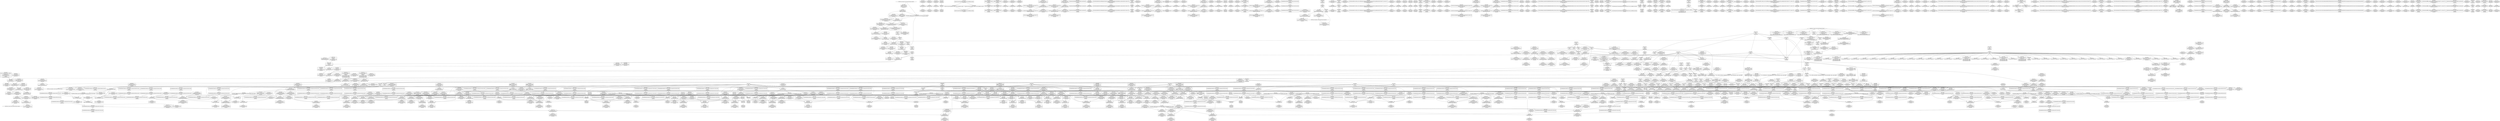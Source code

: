 digraph {
	CE0x453ccd0 [shape=record,shape=Mrecord,label="{CE0x453ccd0|sock_has_perm:_task|Function::sock_has_perm&Arg::task::|*SummSink*}"]
	CE0x46540d0 [shape=record,shape=Mrecord,label="{CE0x46540d0|_call_void_mcount()_#3|*SummSink*}"]
	CE0x45adfe0 [shape=record,shape=Mrecord,label="{CE0x45adfe0|8:_%struct.sock*,_:_SCME_50,51_}"]
	CE0x456c740 [shape=record,shape=Mrecord,label="{CE0x456c740|task_sid:_tmp2|*SummSink*}"]
	CE0x45e3390 [shape=record,shape=Mrecord,label="{CE0x45e3390|__preempt_count_add:_tmp2|*SummSink*}"]
	CE0x3c6d0d0 [shape=record,shape=Mrecord,label="{CE0x3c6d0d0|sock_has_perm:_entry}"]
	CE0x45e9280 [shape=record,shape=Mrecord,label="{CE0x45e9280|rcu_read_lock:_do.end|*SummSink*}"]
	CE0x45c00a0 [shape=record,shape=Mrecord,label="{CE0x45c00a0|i64_2|*Constant*}"]
	CE0x4639140 [shape=record,shape=Mrecord,label="{CE0x4639140|i64*_getelementptr_inbounds_(_4_x_i64_,_4_x_i64_*___llvm_gcov_ctr130,_i64_0,_i64_0)|*Constant*|*SummSink*}"]
	CE0x459ada0 [shape=record,shape=Mrecord,label="{CE0x459ada0|task_sid:_tmp21|security/selinux/hooks.c,208}"]
	CE0x46016f0 [shape=record,shape=Mrecord,label="{CE0x46016f0|cred_sid:_bb|*SummSource*}"]
	CE0x45be260 [shape=record,shape=Mrecord,label="{CE0x45be260|i64*_getelementptr_inbounds_(_11_x_i64_,_11_x_i64_*___llvm_gcov_ctr127,_i64_0,_i64_1)|*Constant*|*SummSink*}"]
	CE0x463c940 [shape=record,shape=Mrecord,label="{CE0x463c940|void_(i32*,_i32,_i32*)*_asm_addl_$1,_%gs:$0_,_*m,ri,*m,_dirflag_,_fpsr_,_flags_}"]
	CE0x460a0e0 [shape=record,shape=Mrecord,label="{CE0x460a0e0|GLOBAL:___preempt_count_add|*Constant*|*SummSink*}"]
	CE0x45eb550 [shape=record,shape=Mrecord,label="{CE0x45eb550|rcu_read_unlock:_tmp|*SummSource*}"]
	CE0x452a710 [shape=record,shape=Mrecord,label="{CE0x452a710|avc_has_perm:_tclass|Function::avc_has_perm&Arg::tclass::}"]
	CE0x45307e0 [shape=record,shape=Mrecord,label="{CE0x45307e0|cred_sid:_tmp4|*LoadInst*|security/selinux/hooks.c,196}"]
	CE0x45e2ad0 [shape=record,shape=Mrecord,label="{CE0x45e2ad0|GLOBAL:___preempt_count_sub|*Constant*|*SummSource*}"]
	CE0x45213b0 [shape=record,shape=Mrecord,label="{CE0x45213b0|selinux_socket_getpeername:_tmp1|*SummSource*}"]
	CE0x46074b0 [shape=record,shape=Mrecord,label="{CE0x46074b0|rcu_read_unlock:_tobool1|include/linux/rcupdate.h,933|*SummSource*}"]
	CE0x45d7e70 [shape=record,shape=Mrecord,label="{CE0x45d7e70|__rcu_read_lock:_do.end}"]
	CE0x452f660 [shape=record,shape=Mrecord,label="{CE0x452f660|get_current:_tmp1|*SummSink*}"]
	CE0x45a9e90 [shape=record,shape=Mrecord,label="{CE0x45a9e90|0:_i8,_:_GCMR_rcu_read_lock.__warned_internal_global_i8_0,_section_.data.unlikely_,_align_1:_elem_0:default:}"]
	CE0x4610010 [shape=record,shape=Mrecord,label="{CE0x4610010|rcu_lock_release:_tmp1}"]
	CE0x45c79d0 [shape=record,shape=Mrecord,label="{CE0x45c79d0|0:_i8,_:_GCMR_task_sid.__warned_internal_global_i8_0,_section_.data.unlikely_,_align_1:_elem_0:default:}"]
	CE0x45dfc90 [shape=record,shape=Mrecord,label="{CE0x45dfc90|rcu_lock_acquire:_tmp5|include/linux/rcupdate.h,418|*SummSink*}"]
	CE0x45a96e0 [shape=record,shape=Mrecord,label="{CE0x45a96e0|GLOBAL:_rcu_read_lock.__warned|Global_var:rcu_read_lock.__warned|*SummSource*}"]
	CE0x45a3140 [shape=record,shape=Mrecord,label="{CE0x45a3140|i64*_getelementptr_inbounds_(_6_x_i64_,_6_x_i64_*___llvm_gcov_ctr327,_i64_0,_i64_3)|*Constant*}"]
	CE0x45815d0 [shape=record,shape=Mrecord,label="{CE0x45815d0|rcu_read_unlock:_tmp11|include/linux/rcupdate.h,933|*SummSource*}"]
	CE0x46394a0 [shape=record,shape=Mrecord,label="{CE0x46394a0|__rcu_read_lock:_do.body}"]
	CE0x45d56f0 [shape=record,shape=Mrecord,label="{CE0x45d56f0|rcu_lock_release:_entry|*SummSource*}"]
	CE0x4605b40 [shape=record,shape=Mrecord,label="{CE0x4605b40|rcu_read_unlock:_tmp4|include/linux/rcupdate.h,933|*SummSource*}"]
	CE0x46040c0 [shape=record,shape=Mrecord,label="{CE0x46040c0|__preempt_count_add:_tmp5|./arch/x86/include/asm/preempt.h,72|*SummSource*}"]
	CE0x45e3ed0 [shape=record,shape=Mrecord,label="{CE0x45e3ed0|i64*_getelementptr_inbounds_(_4_x_i64_,_4_x_i64_*___llvm_gcov_ctr129,_i64_0,_i64_3)|*Constant*}"]
	CE0x45b32f0 [shape=record,shape=Mrecord,label="{CE0x45b32f0|sock_has_perm:_tmp8|security/selinux/hooks.c,3969|*SummSource*}"]
	CE0x45c5370 [shape=record,shape=Mrecord,label="{CE0x45c5370|task_sid:_tmp7|security/selinux/hooks.c,208|*SummSink*}"]
	CE0x45ceb50 [shape=record,shape=Mrecord,label="{CE0x45ceb50|task_sid:_tmp11|security/selinux/hooks.c,208|*SummSink*}"]
	CE0x4640360 [shape=record,shape=Mrecord,label="{CE0x4640360|_ret_void,_!dbg_!27720|./arch/x86/include/asm/preempt.h,78|*SummSink*}"]
	CE0x45e7f50 [shape=record,shape=Mrecord,label="{CE0x45e7f50|_ret_void,_!dbg_!27735|include/linux/rcupdate.h,938}"]
	CE0x4605a60 [shape=record,shape=Mrecord,label="{CE0x4605a60|rcu_read_unlock:_tobool|include/linux/rcupdate.h,933|*SummSink*}"]
	CE0x4655340 [shape=record,shape=Mrecord,label="{CE0x4655340|__preempt_count_add:_tmp}"]
	CE0x4522860 [shape=record,shape=Mrecord,label="{CE0x4522860|i64_1|*Constant*}"]
	CE0x4607da0 [shape=record,shape=Mrecord,label="{CE0x4607da0|rcu_read_unlock:_call|include/linux/rcupdate.h,933|*SummSource*}"]
	CE0x45d9440 [shape=record,shape=Mrecord,label="{CE0x45d9440|i64_ptrtoint_(i8*_blockaddress(_rcu_lock_acquire,_%__here)_to_i64)|*Constant*|*SummSource*}"]
	CE0x45ed040 [shape=record,shape=Mrecord,label="{CE0x45ed040|rcu_read_lock:_tmp7|include/linux/rcupdate.h,882|*SummSink*}"]
	CE0x4606eb0 [shape=record,shape=Mrecord,label="{CE0x4606eb0|rcu_lock_release:_bb}"]
	CE0x4571030 [shape=record,shape=Mrecord,label="{CE0x4571030|sock_has_perm:_type|security/selinux/hooks.c,3972|*SummSink*}"]
	CE0x45ca740 [shape=record,shape=Mrecord,label="{CE0x45ca740|rcu_read_unlock:_tmp3|*SummSink*}"]
	CE0x459a150 [shape=record,shape=Mrecord,label="{CE0x459a150|i64*_getelementptr_inbounds_(_13_x_i64_,_13_x_i64_*___llvm_gcov_ctr126,_i64_0,_i64_9)|*Constant*}"]
	CE0x46525a0 [shape=record,shape=Mrecord,label="{CE0x46525a0|_call_void_lock_release(%struct.lockdep_map*_%map,_i32_1,_i64_ptrtoint_(i8*_blockaddress(_rcu_lock_release,_%__here)_to_i64))_#10,_!dbg_!27716|include/linux/rcupdate.h,423}"]
	CE0x45a5540 [shape=record,shape=Mrecord,label="{CE0x45a5540|sock_has_perm:_tmp17|security/selinux/hooks.c,3976|*SummSink*}"]
	CE0x4605ad0 [shape=record,shape=Mrecord,label="{CE0x4605ad0|rcu_read_unlock:_tmp4|include/linux/rcupdate.h,933|*SummSink*}"]
	CE0x45fcae0 [shape=record,shape=Mrecord,label="{CE0x45fcae0|i32_883|*Constant*|*SummSink*}"]
	CE0x456f900 [shape=record,shape=Mrecord,label="{CE0x456f900|sock_has_perm:_if.end}"]
	CE0x45d6bd0 [shape=record,shape=Mrecord,label="{CE0x45d6bd0|_call_void___rcu_read_unlock()_#10,_!dbg_!27734|include/linux/rcupdate.h,937|*SummSink*}"]
	CE0x4609810 [shape=record,shape=Mrecord,label="{CE0x4609810|i64*_getelementptr_inbounds_(_4_x_i64_,_4_x_i64_*___llvm_gcov_ctr133,_i64_0,_i64_2)|*Constant*}"]
	CE0x45f5f50 [shape=record,shape=Mrecord,label="{CE0x45f5f50|i64*_getelementptr_inbounds_(_4_x_i64_,_4_x_i64_*___llvm_gcov_ctr135,_i64_0,_i64_2)|*Constant*|*SummSource*}"]
	CE0x4526220 [shape=record,shape=Mrecord,label="{CE0x4526220|selinux_socket_getpeername:_entry|*SummSink*}"]
	CE0x4599920 [shape=record,shape=Mrecord,label="{CE0x4599920|task_sid:_tmp25|security/selinux/hooks.c,208}"]
	CE0x460eb10 [shape=record,shape=Mrecord,label="{CE0x460eb10|rcu_lock_release:_tmp3|*SummSink*}"]
	CE0x45c6f10 [shape=record,shape=Mrecord,label="{CE0x45c6f10|i32_1|*Constant*}"]
	CE0x4570840 [shape=record,shape=Mrecord,label="{CE0x4570840|sock_has_perm:_tmp14|security/selinux/hooks.c,3972}"]
	CE0x460b920 [shape=record,shape=Mrecord,label="{CE0x460b920|__preempt_count_add:_entry|*SummSink*}"]
	CE0x468fd20 [shape=record,shape=Mrecord,label="{CE0x468fd20|i64*_getelementptr_inbounds_(_4_x_i64_,_4_x_i64_*___llvm_gcov_ctr129,_i64_0,_i64_2)|*Constant*|*SummSink*}"]
	CE0x45e90d0 [shape=record,shape=Mrecord,label="{CE0x45e90d0|rcu_read_lock:_tmp7|include/linux/rcupdate.h,882}"]
	CE0x45e8b30 [shape=record,shape=Mrecord,label="{CE0x45e8b30|rcu_read_lock:_tmp5|include/linux/rcupdate.h,882|*SummSink*}"]
	CE0x45c53e0 [shape=record,shape=Mrecord,label="{CE0x45c53e0|task_sid:_tmp7|security/selinux/hooks.c,208|*SummSource*}"]
	CE0x45d72c0 [shape=record,shape=Mrecord,label="{CE0x45d72c0|__rcu_read_unlock:_entry}"]
	CE0x4544b50 [shape=record,shape=Mrecord,label="{CE0x4544b50|sock_has_perm:_tmp10|security/selinux/hooks.c,3969|*SummSource*}"]
	CE0x45ccc10 [shape=record,shape=Mrecord,label="{CE0x45ccc10|_call_void___rcu_read_lock()_#10,_!dbg_!27710|include/linux/rcupdate.h,879|*SummSource*}"]
	CE0x45e8060 [shape=record,shape=Mrecord,label="{CE0x45e8060|_ret_void,_!dbg_!27735|include/linux/rcupdate.h,938|*SummSource*}"]
	CE0x45d2b80 [shape=record,shape=Mrecord,label="{CE0x45d2b80|task_sid:_tmp19|security/selinux/hooks.c,208|*SummSink*}"]
	CE0x452ff90 [shape=record,shape=Mrecord,label="{CE0x452ff90|task_sid:_tmp5|security/selinux/hooks.c,208|*SummSink*}"]
	CE0x466ebd0 [shape=record,shape=Mrecord,label="{CE0x466ebd0|__rcu_read_unlock:_bb}"]
	CE0x45643d0 [shape=record,shape=Mrecord,label="{CE0x45643d0|rcu_lock_acquire:_indirectgoto|*SummSource*}"]
	CE0x45c9b00 [shape=record,shape=Mrecord,label="{CE0x45c9b00|task_sid:_bb}"]
	CE0x463c6b0 [shape=record,shape=Mrecord,label="{CE0x463c6b0|rcu_lock_release:_tmp2|*SummSource*}"]
	CE0x45e0870 [shape=record,shape=Mrecord,label="{CE0x45e0870|rcu_lock_acquire:_bb}"]
	CE0x4651c60 [shape=record,shape=Mrecord,label="{CE0x4651c60|__rcu_read_unlock:_tmp7|include/linux/rcupdate.h,245}"]
	CE0x45b5100 [shape=record,shape=Mrecord,label="{CE0x45b5100|sock_has_perm:_tmp5|security/selinux/hooks.c,3966}"]
	CE0x45d9bf0 [shape=record,shape=Mrecord,label="{CE0x45d9bf0|rcu_lock_release:_tmp}"]
	CE0x4523f10 [shape=record,shape=Mrecord,label="{CE0x4523f10|i64_1|*Constant*|*SummSource*}"]
	CE0x45bf170 [shape=record,shape=Mrecord,label="{CE0x45bf170|i64*_getelementptr_inbounds_(_13_x_i64_,_13_x_i64_*___llvm_gcov_ctr126,_i64_0,_i64_8)|*Constant*|*SummSink*}"]
	CE0x4607300 [shape=record,shape=Mrecord,label="{CE0x4607300|rcu_read_unlock:_tmp9|include/linux/rcupdate.h,933}"]
	CE0x45c4740 [shape=record,shape=Mrecord,label="{CE0x45c4740|rcu_read_lock:_tmp3|*SummSink*}"]
	CE0x460a9e0 [shape=record,shape=Mrecord,label="{CE0x460a9e0|rcu_lock_acquire:_tmp2|*SummSink*}"]
	CE0x4615e30 [shape=record,shape=Mrecord,label="{CE0x4615e30|rcu_read_unlock:_tmp20|include/linux/rcupdate.h,933|*SummSource*}"]
	CE0x45a9c40 [shape=record,shape=Mrecord,label="{CE0x45a9c40|rcu_read_lock:_tmp8|include/linux/rcupdate.h,882}"]
	"CONST[source:1(input),value:2(dynamic)][purpose:{subject}]"
	CE0x4544650 [shape=record,shape=Mrecord,label="{CE0x4544650|cred_sid:_security|security/selinux/hooks.c,196|*SummSink*}"]
	CE0x45d28f0 [shape=record,shape=Mrecord,label="{CE0x45d28f0|task_sid:_tmp19|security/selinux/hooks.c,208}"]
	CE0x45aab90 [shape=record,shape=Mrecord,label="{CE0x45aab90|avc_has_perm:_auditdata|Function::avc_has_perm&Arg::auditdata::|*SummSink*}"]
	CE0x45c1e40 [shape=record,shape=Mrecord,label="{CE0x45c1e40|i64*_getelementptr_inbounds_(_2_x_i64_,_2_x_i64_*___llvm_gcov_ctr131,_i64_0,_i64_1)|*Constant*|*SummSource*}"]
	CE0x45c0cc0 [shape=record,shape=Mrecord,label="{CE0x45c0cc0|GLOBAL:_task_sid.__warned|Global_var:task_sid.__warned|*SummSink*}"]
	CE0x45ccb70 [shape=record,shape=Mrecord,label="{CE0x45ccb70|_call_void___rcu_read_lock()_#10,_!dbg_!27710|include/linux/rcupdate.h,879}"]
	CE0x45d1a30 [shape=record,shape=Mrecord,label="{CE0x45d1a30|task_sid:_tmp17|security/selinux/hooks.c,208|*SummSink*}"]
	CE0x45ee360 [shape=record,shape=Mrecord,label="{CE0x45ee360|GLOBAL:___llvm_gcov_ctr127|Global_var:__llvm_gcov_ctr127}"]
	CE0x45fd830 [shape=record,shape=Mrecord,label="{CE0x45fd830|i64*_getelementptr_inbounds_(_11_x_i64_,_11_x_i64_*___llvm_gcov_ctr127,_i64_0,_i64_9)|*Constant*}"]
	CE0x45a3910 [shape=record,shape=Mrecord,label="{CE0x45a3910|sock_has_perm:_tmp11|security/selinux/hooks.c,3970|*SummSink*}"]
	CE0x4574fc0 [shape=record,shape=Mrecord,label="{CE0x4574fc0|i64*_getelementptr_inbounds_(_6_x_i64_,_6_x_i64_*___llvm_gcov_ctr327,_i64_0,_i64_5)|*Constant*|*SummSource*}"]
	CE0x45c8320 [shape=record,shape=Mrecord,label="{CE0x45c8320|_call_void_mcount()_#3|*SummSink*}"]
	CE0x4613cc0 [shape=record,shape=Mrecord,label="{CE0x4613cc0|rcu_read_unlock:_tmp16|include/linux/rcupdate.h,933|*SummSink*}"]
	CE0x45ad530 [shape=record,shape=Mrecord,label="{CE0x45ad530|8:_%struct.sock*,_:_SCME_41,42_}"]
	CE0x463dfb0 [shape=record,shape=Mrecord,label="{CE0x463dfb0|i64_ptrtoint_(i8*_blockaddress(_rcu_lock_acquire,_%__here)_to_i64)|*Constant*|*SummSink*}"]
	CE0x45e4340 [shape=record,shape=Mrecord,label="{CE0x45e4340|__rcu_read_lock:_tmp2|*SummSource*}"]
	CE0x45eb9b0 [shape=record,shape=Mrecord,label="{CE0x45eb9b0|i64*_getelementptr_inbounds_(_4_x_i64_,_4_x_i64_*___llvm_gcov_ctr128,_i64_0,_i64_3)|*Constant*}"]
	CE0x45eb4e0 [shape=record,shape=Mrecord,label="{CE0x45eb4e0|COLLAPSED:_GCMRE___llvm_gcov_ctr132_internal_global_11_x_i64_zeroinitializer:_elem_0:default:}"]
	CE0x466eac0 [shape=record,shape=Mrecord,label="{CE0x466eac0|i64_1|*Constant*}"]
	CE0x45a7980 [shape=record,shape=Mrecord,label="{CE0x45a7980|sock_has_perm:_sid5|security/selinux/hooks.c,3976}"]
	CE0x45eb100 [shape=record,shape=Mrecord,label="{CE0x45eb100|i64*_getelementptr_inbounds_(_4_x_i64_,_4_x_i64_*___llvm_gcov_ctr130,_i64_0,_i64_2)|*Constant*}"]
	CE0x45545a0 [shape=record,shape=Mrecord,label="{CE0x45545a0|rcu_read_lock:_tmp1|*SummSource*}"]
	CE0x45c1040 [shape=record,shape=Mrecord,label="{CE0x45c1040|cred_sid:_tmp3}"]
	CE0x45cb920 [shape=record,shape=Mrecord,label="{CE0x45cb920|cred_sid:_tmp|*SummSink*}"]
	CE0x45d9cd0 [shape=record,shape=Mrecord,label="{CE0x45d9cd0|i64*_getelementptr_inbounds_(_4_x_i64_,_4_x_i64_*___llvm_gcov_ctr128,_i64_0,_i64_2)|*Constant*|*SummSink*}"]
	CE0x46817c0 [shape=record,shape=Mrecord,label="{CE0x46817c0|i64*_getelementptr_inbounds_(_4_x_i64_,_4_x_i64_*___llvm_gcov_ctr129,_i64_0,_i64_1)|*Constant*}"]
	CE0x45a68e0 [shape=record,shape=Mrecord,label="{CE0x45a68e0|sock_has_perm:_net3|security/selinux/hooks.c,3974}"]
	CE0x45d70f0 [shape=record,shape=Mrecord,label="{CE0x45d70f0|GLOBAL:___rcu_read_unlock|*Constant*|*SummSink*}"]
	CE0x4521900 [shape=record,shape=Mrecord,label="{CE0x4521900|i64*_getelementptr_inbounds_(_2_x_i64_,_2_x_i64_*___llvm_gcov_ctr364,_i64_0,_i64_1)|*Constant*|*SummSink*}"]
	CE0x456aa30 [shape=record,shape=Mrecord,label="{CE0x456aa30|cred_sid:_tmp6|security/selinux/hooks.c,197|*SummSink*}"]
	CE0x4611830 [shape=record,shape=Mrecord,label="{CE0x4611830|_call_void___preempt_count_add(i32_1)_#10,_!dbg_!27711|include/linux/rcupdate.h,239|*SummSource*}"]
	CE0x45536e0 [shape=record,shape=Mrecord,label="{CE0x45536e0|__rcu_read_lock:_tmp7|include/linux/rcupdate.h,240|*SummSource*}"]
	CE0x460ae10 [shape=record,shape=Mrecord,label="{CE0x460ae10|rcu_read_unlock:_tobool|include/linux/rcupdate.h,933}"]
	CE0x45513c0 [shape=record,shape=Mrecord,label="{CE0x45513c0|sock_has_perm:_tmp9|security/selinux/hooks.c,3969}"]
	CE0x45eadc0 [shape=record,shape=Mrecord,label="{CE0x45eadc0|rcu_read_lock:_tobool|include/linux/rcupdate.h,882}"]
	CE0x456f5f0 [shape=record,shape=Mrecord,label="{CE0x456f5f0|task_sid:_land.lhs.true|*SummSource*}"]
	CE0x45269d0 [shape=record,shape=Mrecord,label="{CE0x45269d0|get_current:_tmp|*SummSource*}"]
	CE0x4597bf0 [shape=record,shape=Mrecord,label="{CE0x4597bf0|i8*_getelementptr_inbounds_(_41_x_i8_,_41_x_i8_*_.str44,_i32_0,_i32_0)|*Constant*|*SummSource*}"]
	CE0x4596d80 [shape=record,shape=Mrecord,label="{CE0x4596d80|sock_has_perm:_tmp2|*LoadInst*|security/selinux/hooks.c,3964|*SummSource*}"]
	CE0x4557350 [shape=record,shape=Mrecord,label="{CE0x4557350|GLOBAL:_current_task|Global_var:current_task|*SummSource*}"]
	CE0x45c0500 [shape=record,shape=Mrecord,label="{CE0x45c0500|cred_sid:_tmp2|*SummSink*}"]
	CE0x4652530 [shape=record,shape=Mrecord,label="{CE0x4652530|rcu_lock_release:_tmp5|include/linux/rcupdate.h,423|*SummSink*}"]
	CE0x4560d60 [shape=record,shape=Mrecord,label="{CE0x4560d60|sock_has_perm:_perms|Function::sock_has_perm&Arg::perms::}"]
	CE0x45e8e30 [shape=record,shape=Mrecord,label="{CE0x45e8e30|rcu_read_lock:_tmp6|include/linux/rcupdate.h,882}"]
	CE0x455fba0 [shape=record,shape=Mrecord,label="{CE0x455fba0|i32_16|*Constant*|*SummSource*}"]
	CE0x46574d0 [shape=record,shape=Mrecord,label="{CE0x46574d0|__rcu_read_unlock:_tmp2}"]
	CE0x45e9f70 [shape=record,shape=Mrecord,label="{CE0x45e9f70|rcu_read_unlock:_tmp8|include/linux/rcupdate.h,933}"]
	CE0x45dd980 [shape=record,shape=Mrecord,label="{CE0x45dd980|i64*_getelementptr_inbounds_(_4_x_i64_,_4_x_i64_*___llvm_gcov_ctr130,_i64_0,_i64_2)|*Constant*|*SummSink*}"]
	CE0x45cc390 [shape=record,shape=Mrecord,label="{CE0x45cc390|cred_sid:_tmp}"]
	CE0x45a7af0 [shape=record,shape=Mrecord,label="{CE0x45a7af0|sock_has_perm:_sid5|security/selinux/hooks.c,3976|*SummSource*}"]
	CE0x4599ac0 [shape=record,shape=Mrecord,label="{CE0x4599ac0|task_sid:_tmp25|security/selinux/hooks.c,208|*SummSource*}"]
	CE0x45cf060 [shape=record,shape=Mrecord,label="{CE0x45cf060|task_sid:_tmp12|security/selinux/hooks.c,208|*SummSink*}"]
	CE0x45e9430 [shape=record,shape=Mrecord,label="{CE0x45e9430|rcu_read_lock:_land.lhs.true|*SummSource*}"]
	CE0x45ae830 [shape=record,shape=Mrecord,label="{CE0x45ae830|i32_8|*Constant*|*SummSource*}"]
	CE0x45f6450 [shape=record,shape=Mrecord,label="{CE0x45f6450|__preempt_count_sub:_bb}"]
	CE0x45eeab0 [shape=record,shape=Mrecord,label="{CE0x45eeab0|rcu_read_lock:_tmp7|include/linux/rcupdate.h,882|*SummSource*}"]
	CE0x464ce20 [shape=record,shape=Mrecord,label="{CE0x464ce20|i64*_getelementptr_inbounds_(_4_x_i64_,_4_x_i64_*___llvm_gcov_ctr129,_i64_0,_i64_3)|*Constant*|*SummSource*}"]
	CE0x4638d30 [shape=record,shape=Mrecord,label="{CE0x4638d30|_call_void_asm_addl_$1,_%gs:$0_,_*m,ri,*m,_dirflag_,_fpsr_,_flags_(i32*___preempt_count,_i32_%val,_i32*___preempt_count)_#3,_!dbg_!27714,_!srcloc_!27717|./arch/x86/include/asm/preempt.h,72}"]
	CE0x45ec0b0 [shape=record,shape=Mrecord,label="{CE0x45ec0b0|GLOBAL:___llvm_gcov_ctr127|Global_var:__llvm_gcov_ctr127|*SummSink*}"]
	CE0x4600950 [shape=record,shape=Mrecord,label="{CE0x4600950|rcu_read_lock:_tmp21|include/linux/rcupdate.h,884|*SummSink*}"]
	CE0x451bec0 [shape=record,shape=Mrecord,label="{CE0x451bec0|selinux_socket_getpeername:_sock|Function::selinux_socket_getpeername&Arg::sock::|*SummSink*}"]
	CE0x4616fe0 [shape=record,shape=Mrecord,label="{CE0x4616fe0|rcu_read_unlock:_tmp18|include/linux/rcupdate.h,933|*SummSink*}"]
	CE0x45e5d50 [shape=record,shape=Mrecord,label="{CE0x45e5d50|task_sid:_call7|security/selinux/hooks.c,208|*SummSource*}"]
	CE0x454d5f0 [shape=record,shape=Mrecord,label="{CE0x454d5f0|rcu_lock_acquire:___here}"]
	CE0x464fb80 [shape=record,shape=Mrecord,label="{CE0x464fb80|rcu_lock_release:_tmp7}"]
	CE0x45b17e0 [shape=record,shape=Mrecord,label="{CE0x45b17e0|sock_has_perm:_tmp6|security/selinux/hooks.c,3969|*SummSource*}"]
	CE0x45b80d0 [shape=record,shape=Mrecord,label="{CE0x45b80d0|rcu_read_lock:_tmp9|include/linux/rcupdate.h,882}"]
	CE0x45c8a30 [shape=record,shape=Mrecord,label="{CE0x45c8a30|rcu_read_lock:_if.then|*SummSource*}"]
	CE0x45264e0 [shape=record,shape=Mrecord,label="{CE0x45264e0|32:_%struct.sock*,_:_CRE_8,16_|*MultipleSource*|security/selinux/hooks.c,4231|Function::selinux_socket_getpeername&Arg::sock::}"]
	CE0x45a52a0 [shape=record,shape=Mrecord,label="{CE0x45a52a0|avc_has_perm:_entry}"]
	CE0x4542b40 [shape=record,shape=Mrecord,label="{CE0x4542b40|32:_%struct.sock*,_:_CRE_24,32_|*MultipleSource*|security/selinux/hooks.c,4231|Function::selinux_socket_getpeername&Arg::sock::}"]
	"CONST[source:2(external),value:2(dynamic)][purpose:{subject}]"
	CE0x45c4360 [shape=record,shape=Mrecord,label="{CE0x45c4360|task_sid:_do.end}"]
	CE0x45ab0f0 [shape=record,shape=Mrecord,label="{CE0x45ab0f0|8:_%struct.sock*,_:_SCME_8,16_|*MultipleSource*|security/selinux/hooks.c, 3966|security/selinux/hooks.c,3966|security/selinux/hooks.c,3966}"]
	CE0x460c030 [shape=record,shape=Mrecord,label="{CE0x460c030|__rcu_read_lock:_tmp7|include/linux/rcupdate.h,240|*SummSink*}"]
	CE0x4543430 [shape=record,shape=Mrecord,label="{CE0x4543430|get_current:_bb|*SummSink*}"]
	CE0x4616cd0 [shape=record,shape=Mrecord,label="{CE0x4616cd0|i32_934|*Constant*}"]
	CE0x45cde30 [shape=record,shape=Mrecord,label="{CE0x45cde30|GLOBAL:_rcu_lock_acquire|*Constant*|*SummSink*}"]
	CE0x464d3c0 [shape=record,shape=Mrecord,label="{CE0x464d3c0|__rcu_read_lock:_bb}"]
	CE0x45c49d0 [shape=record,shape=Mrecord,label="{CE0x45c49d0|_call_void_mcount()_#3}"]
	CE0x454fbb0 [shape=record,shape=Mrecord,label="{CE0x454fbb0|8:_%struct.sock*,_:_SCME_18,20_|*MultipleSource*|security/selinux/hooks.c, 3966|security/selinux/hooks.c,3966|security/selinux/hooks.c,3966}"]
	CE0x460fd30 [shape=record,shape=Mrecord,label="{CE0x460fd30|rcu_read_unlock:_do.body|*SummSink*}"]
	CE0x4681890 [shape=record,shape=Mrecord,label="{CE0x4681890|i64*_getelementptr_inbounds_(_4_x_i64_,_4_x_i64_*___llvm_gcov_ctr129,_i64_0,_i64_1)|*Constant*|*SummSource*}"]
	CE0x454f7b0 [shape=record,shape=Mrecord,label="{CE0x454f7b0|sock_has_perm:_if.end|*SummSink*}"]
	CE0x45d5450 [shape=record,shape=Mrecord,label="{CE0x45d5450|_call_void_rcu_lock_release(%struct.lockdep_map*_rcu_lock_map)_#10,_!dbg_!27733|include/linux/rcupdate.h,935|*SummSource*}"]
	CE0x45dced0 [shape=record,shape=Mrecord,label="{CE0x45dced0|COLLAPSED:_GCMRE___llvm_gcov_ctr135_internal_global_4_x_i64_zeroinitializer:_elem_0:default:}"]
	CE0x4597b30 [shape=record,shape=Mrecord,label="{CE0x4597b30|i8*_getelementptr_inbounds_(_41_x_i8_,_41_x_i8_*_.str44,_i32_0,_i32_0)|*Constant*}"]
	CE0x45bff90 [shape=record,shape=Mrecord,label="{CE0x45bff90|task_sid:_call|security/selinux/hooks.c,208|*SummSink*}"]
	CE0x45c3240 [shape=record,shape=Mrecord,label="{CE0x45c3240|i64*_getelementptr_inbounds_(_13_x_i64_,_13_x_i64_*___llvm_gcov_ctr126,_i64_0,_i64_0)|*Constant*}"]
	CE0x456e040 [shape=record,shape=Mrecord,label="{CE0x456e040|_call_void_rcu_read_lock()_#10,_!dbg_!27712|security/selinux/hooks.c,207|*SummSink*}"]
	CE0x46167f0 [shape=record,shape=Mrecord,label="{CE0x46167f0|rcu_read_unlock:_tmp17|include/linux/rcupdate.h,933|*SummSource*}"]
	CE0x45fbec0 [shape=record,shape=Mrecord,label="{CE0x45fbec0|i8*_getelementptr_inbounds_(_25_x_i8_,_25_x_i8_*_.str45,_i32_0,_i32_0)|*Constant*}"]
	CE0x45e2690 [shape=record,shape=Mrecord,label="{CE0x45e2690|__preempt_count_sub:_tmp1}"]
	CE0x45e1300 [shape=record,shape=Mrecord,label="{CE0x45e1300|__preempt_count_sub:_tmp7|./arch/x86/include/asm/preempt.h,78}"]
	CE0x45c2dd0 [shape=record,shape=Mrecord,label="{CE0x45c2dd0|cred_sid:_tmp1|*SummSource*}"]
	CE0x45e42d0 [shape=record,shape=Mrecord,label="{CE0x45e42d0|__rcu_read_lock:_tmp2}"]
	CE0x45c4c70 [shape=record,shape=Mrecord,label="{CE0x45c4c70|i32_77|*Constant*|*SummSource*}"]
	CE0x45754e0 [shape=record,shape=Mrecord,label="{CE0x45754e0|sock_has_perm:_net|security/selinux/hooks.c, 3966}"]
	CE0x45d1360 [shape=record,shape=Mrecord,label="{CE0x45d1360|task_sid:_tmp16|security/selinux/hooks.c,208}"]
	CE0x4580c10 [shape=record,shape=Mrecord,label="{CE0x4580c10|sock_has_perm:_tmp20|security/selinux/hooks.c,3977|*SummSource*}"]
	CE0x45a7e90 [shape=record,shape=Mrecord,label="{CE0x45a7e90|sock_has_perm:_sclass|security/selinux/hooks.c,3976|*SummSink*}"]
	CE0x45ae370 [shape=record,shape=Mrecord,label="{CE0x45ae370|8:_%struct.sock*,_:_SCME_53,54_}"]
	CE0x45d6780 [shape=record,shape=Mrecord,label="{CE0x45d6780|_ret_void,_!dbg_!27717|include/linux/rcupdate.h,424}"]
	CE0x45b8ef0 [shape=record,shape=Mrecord,label="{CE0x45b8ef0|rcu_read_lock:_tmp11|include/linux/rcupdate.h,882|*SummSource*}"]
	CE0x45b09f0 [shape=record,shape=Mrecord,label="{CE0x45b09f0|sock_has_perm:_call|security/selinux/hooks.c,3967|*SummSink*}"]
	CE0x460b9b0 [shape=record,shape=Mrecord,label="{CE0x460b9b0|GLOBAL:___llvm_gcov_ctr132|Global_var:__llvm_gcov_ctr132}"]
	CE0x4574a40 [shape=record,shape=Mrecord,label="{CE0x4574a40|sock_has_perm:_retval.0|*SummSource*}"]
	CE0x452f270 [shape=record,shape=Mrecord,label="{CE0x452f270|i64*_getelementptr_inbounds_(_2_x_i64_,_2_x_i64_*___llvm_gcov_ctr98,_i64_0,_i64_1)|*Constant*}"]
	CE0x45d09f0 [shape=record,shape=Mrecord,label="{CE0x45d09f0|task_sid:_tmp14|security/selinux/hooks.c,208|*SummSource*}"]
	CE0x45550a0 [shape=record,shape=Mrecord,label="{CE0x45550a0|8:_%struct.sock*,_:_SCME_16,18_|*MultipleSource*|security/selinux/hooks.c, 3966|security/selinux/hooks.c,3966|security/selinux/hooks.c,3966}"]
	CE0x45e5e80 [shape=record,shape=Mrecord,label="{CE0x45e5e80|task_sid:_call7|security/selinux/hooks.c,208|*SummSink*}"]
	CE0x460d660 [shape=record,shape=Mrecord,label="{CE0x460d660|rcu_read_unlock:_tmp10|include/linux/rcupdate.h,933|*SummSink*}"]
	CE0x46051e0 [shape=record,shape=Mrecord,label="{CE0x46051e0|rcu_read_unlock:_call3|include/linux/rcupdate.h,933}"]
	CE0x45b5800 [shape=record,shape=Mrecord,label="{CE0x45b5800|i8_0|*Constant*|*SummSink*}"]
	CE0x4520d80 [shape=record,shape=Mrecord,label="{CE0x4520d80|sock_has_perm:_perms|Function::sock_has_perm&Arg::perms::|*SummSource*}"]
	CE0x45cb5a0 [shape=record,shape=Mrecord,label="{CE0x45cb5a0|task_sid:_do.body}"]
	CE0x4581210 [shape=record,shape=Mrecord,label="{CE0x4581210|i64_7|*Constant*}"]
	CE0x456d730 [shape=record,shape=Mrecord,label="{CE0x456d730|get_current:_tmp3|*SummSource*}"]
	CE0x4601180 [shape=record,shape=Mrecord,label="{CE0x4601180|rcu_read_lock:_tmp22|include/linux/rcupdate.h,884|*SummSource*}"]
	CE0x464a420 [shape=record,shape=Mrecord,label="{CE0x464a420|i64*_getelementptr_inbounds_(_4_x_i64_,_4_x_i64_*___llvm_gcov_ctr135,_i64_0,_i64_0)|*Constant*}"]
	CE0x45296a0 [shape=record,shape=Mrecord,label="{CE0x45296a0|get_current:_tmp1|*SummSource*}"]
	CE0x45aa8c0 [shape=record,shape=Mrecord,label="{CE0x45aa8c0|avc_has_perm:_auditdata|Function::avc_has_perm&Arg::auditdata::}"]
	CE0x4581740 [shape=record,shape=Mrecord,label="{CE0x4581740|rcu_read_unlock:_tmp11|include/linux/rcupdate.h,933|*SummSink*}"]
	CE0x453e100 [shape=record,shape=Mrecord,label="{CE0x453e100|get_current:_tmp}"]
	CE0x45fda30 [shape=record,shape=Mrecord,label="{CE0x45fda30|i64*_getelementptr_inbounds_(_11_x_i64_,_11_x_i64_*___llvm_gcov_ctr127,_i64_0,_i64_9)|*Constant*|*SummSink*}"]
	CE0x45b8850 [shape=record,shape=Mrecord,label="{CE0x45b8850|rcu_read_lock:_tmp10|include/linux/rcupdate.h,882}"]
	CE0x45fa5c0 [shape=record,shape=Mrecord,label="{CE0x45fa5c0|rcu_read_lock:_tmp13|include/linux/rcupdate.h,882|*SummSink*}"]
	CE0x454dc20 [shape=record,shape=Mrecord,label="{CE0x454dc20|rcu_read_lock:_entry}"]
	CE0x4614300 [shape=record,shape=Mrecord,label="{CE0x4614300|i64*_getelementptr_inbounds_(_11_x_i64_,_11_x_i64_*___llvm_gcov_ctr132,_i64_0,_i64_8)|*Constant*|*SummSink*}"]
	CE0x460fab0 [shape=record,shape=Mrecord,label="{CE0x460fab0|rcu_read_unlock:_do.end|*SummSink*}"]
	CE0x4606730 [shape=record,shape=Mrecord,label="{CE0x4606730|rcu_lock_release:_tmp4|include/linux/rcupdate.h,423}"]
	CE0x45319e0 [shape=record,shape=Mrecord,label="{CE0x45319e0|GLOBAL:_current_task|Global_var:current_task}"]
	CE0x45c11f0 [shape=record,shape=Mrecord,label="{CE0x45c11f0|task_sid:_tmp3|*SummSource*}"]
	CE0x460bf40 [shape=record,shape=Mrecord,label="{CE0x460bf40|__rcu_read_lock:_tmp6|include/linux/rcupdate.h,240|*SummSink*}"]
	CE0x46163b0 [shape=record,shape=Mrecord,label="{CE0x46163b0|i64*_getelementptr_inbounds_(_11_x_i64_,_11_x_i64_*___llvm_gcov_ctr132,_i64_0,_i64_10)|*Constant*}"]
	CE0x45d6690 [shape=record,shape=Mrecord,label="{CE0x45d6690|GLOBAL:___rcu_read_unlock|*Constant*}"]
	CE0x4528b80 [shape=record,shape=Mrecord,label="{CE0x4528b80|avc_has_perm:_tsid|Function::avc_has_perm&Arg::tsid::}"]
	CE0x4640850 [shape=record,shape=Mrecord,label="{CE0x4640850|rcu_lock_acquire:_indirectgoto}"]
	CE0x45a8fc0 [shape=record,shape=Mrecord,label="{CE0x45a8fc0|sock_has_perm:_call6|security/selinux/hooks.c,3976|*SummSink*}"]
	CE0x45fed00 [shape=record,shape=Mrecord,label="{CE0x45fed00|_call_void_lockdep_rcu_suspicious(i8*_getelementptr_inbounds_(_25_x_i8_,_25_x_i8_*_.str45,_i32_0,_i32_0),_i32_883,_i8*_getelementptr_inbounds_(_42_x_i8_,_42_x_i8_*_.str46,_i32_0,_i32_0))_#10,_!dbg_!27728|include/linux/rcupdate.h,882}"]
	CE0x456e880 [shape=record,shape=Mrecord,label="{CE0x456e880|i64*_getelementptr_inbounds_(_13_x_i64_,_13_x_i64_*___llvm_gcov_ctr126,_i64_0,_i64_1)|*Constant*|*SummSource*}"]
	CE0x45da2f0 [shape=record,shape=Mrecord,label="{CE0x45da2f0|__preempt_count_add:_tmp6|./arch/x86/include/asm/preempt.h,73}"]
	CE0x460d3e0 [shape=record,shape=Mrecord,label="{CE0x460d3e0|rcu_read_unlock:_tmp9|include/linux/rcupdate.h,933|*SummSource*}"]
	CE0x4606100 [shape=record,shape=Mrecord,label="{CE0x4606100|rcu_lock_acquire:_tmp3}"]
	CE0x45d10e0 [shape=record,shape=Mrecord,label="{CE0x45d10e0|task_sid:_tmp15|security/selinux/hooks.c,208|*SummSink*}"]
	CE0x45b0650 [shape=record,shape=Mrecord,label="{CE0x45b0650|i64_56|*Constant*}"]
	CE0x459fed0 [shape=record,shape=Mrecord,label="{CE0x459fed0|i64*_getelementptr_inbounds_(_4_x_i64_,_4_x_i64_*___llvm_gcov_ctr135,_i64_0,_i64_0)|*Constant*|*SummSink*}"]
	CE0x45e66f0 [shape=record,shape=Mrecord,label="{CE0x45e66f0|cred_sid:_entry|*SummSink*}"]
	CE0x45a8450 [shape=record,shape=Mrecord,label="{CE0x45a8450|sock_has_perm:_tmp16|security/selinux/hooks.c,3976|*SummSource*}"]
	CE0x45d8140 [shape=record,shape=Mrecord,label="{CE0x45d8140|i64*_getelementptr_inbounds_(_4_x_i64_,_4_x_i64_*___llvm_gcov_ctr128,_i64_0,_i64_0)|*Constant*|*SummSink*}"]
	CE0x46422a0 [shape=record,shape=Mrecord,label="{CE0x46422a0|__preempt_count_add:_tmp5|./arch/x86/include/asm/preempt.h,72}"]
	CE0x45b2b60 [shape=record,shape=Mrecord,label="{CE0x45b2b60|GLOBAL:___llvm_gcov_ctr327|Global_var:__llvm_gcov_ctr327|*SummSource*}"]
	CE0x454f0c0 [shape=record,shape=Mrecord,label="{CE0x454f0c0|task_sid:_tmp9|security/selinux/hooks.c,208|*SummSink*}"]
	CE0x45254e0 [shape=record,shape=Mrecord,label="{CE0x45254e0|sock_has_perm:_tmp8|security/selinux/hooks.c,3969|*SummSink*}"]
	CE0x460a150 [shape=record,shape=Mrecord,label="{CE0x460a150|GLOBAL:___preempt_count_add|*Constant*|*SummSource*}"]
	CE0x460a900 [shape=record,shape=Mrecord,label="{CE0x460a900|rcu_lock_acquire:_tmp2}"]
	CE0x45aeea0 [shape=record,shape=Mrecord,label="{CE0x45aeea0|task_sid:_entry|*SummSink*}"]
	CE0x464f6f0 [shape=record,shape=Mrecord,label="{CE0x464f6f0|rcu_lock_release:_tmp6|*SummSource*}"]
	CE0x463ed70 [shape=record,shape=Mrecord,label="{CE0x463ed70|rcu_lock_acquire:_tmp7|*SummSink*}"]
	CE0x45c5470 [shape=record,shape=Mrecord,label="{CE0x45c5470|task_sid:_tmp9|security/selinux/hooks.c,208}"]
	CE0x45e31a0 [shape=record,shape=Mrecord,label="{CE0x45e31a0|__rcu_read_unlock:_tmp3|*SummSink*}"]
	CE0x466ef30 [shape=record,shape=Mrecord,label="{CE0x466ef30|__preempt_count_add:_tmp|*SummSource*}"]
	CE0x4607390 [shape=record,shape=Mrecord,label="{CE0x4607390|rcu_read_unlock:_tobool1|include/linux/rcupdate.h,933}"]
	CE0x4602fa0 [shape=record,shape=Mrecord,label="{CE0x4602fa0|rcu_read_unlock:_tmp13|include/linux/rcupdate.h,933}"]
	CE0x464d5b0 [shape=record,shape=Mrecord,label="{CE0x464d5b0|__rcu_read_lock:_bb|*SummSource*}"]
	CE0x45d5d00 [shape=record,shape=Mrecord,label="{CE0x45d5d00|GLOBAL:_rcu_lock_release|*Constant*|*SummSource*}"]
	CE0x452f800 [shape=record,shape=Mrecord,label="{CE0x452f800|selinux_socket_getpeername:_call|security/selinux/hooks.c,4231|*SummSource*}"]
	CE0x4534e30 [shape=record,shape=Mrecord,label="{CE0x4534e30|%struct.task_struct*_(%struct.task_struct**)*_asm_movq_%gs:$_1:P_,$0_,_r,im,_dirflag_,_fpsr_,_flags_|*SummSource*}"]
	CE0x46395b0 [shape=record,shape=Mrecord,label="{CE0x46395b0|i8*_undef|*Constant*}"]
	CE0x4682820 [shape=record,shape=Mrecord,label="{CE0x4682820|__preempt_count_sub:_tmp5|./arch/x86/include/asm/preempt.h,77|*SummSink*}"]
	CE0x45ef5d0 [shape=record,shape=Mrecord,label="{CE0x45ef5d0|__rcu_read_lock:_tmp5|include/linux/rcupdate.h,239}"]
	CE0x459a3b0 [shape=record,shape=Mrecord,label="{CE0x459a3b0|i64*_getelementptr_inbounds_(_13_x_i64_,_13_x_i64_*___llvm_gcov_ctr126,_i64_0,_i64_9)|*Constant*|*SummSink*}"]
	CE0x464cfe0 [shape=record,shape=Mrecord,label="{CE0x464cfe0|i64*_getelementptr_inbounds_(_4_x_i64_,_4_x_i64_*___llvm_gcov_ctr129,_i64_0,_i64_3)|*Constant*|*SummSink*}"]
	CE0x45a3b20 [shape=record,shape=Mrecord,label="{CE0x45a3b20|sock_has_perm:_tmp12|security/selinux/hooks.c,3970|*SummSink*}"]
	CE0x45e6610 [shape=record,shape=Mrecord,label="{CE0x45e6610|cred_sid:_entry|*SummSource*}"]
	CE0x46575b0 [shape=record,shape=Mrecord,label="{CE0x46575b0|__rcu_read_unlock:_tmp2|*SummSink*}"]
	CE0x455b370 [shape=record,shape=Mrecord,label="{CE0x455b370|_ret_i32_%call1,_!dbg_!27715|security/selinux/hooks.c,4231|*SummSink*}"]
	CE0x4608290 [shape=record,shape=Mrecord,label="{CE0x4608290|rcu_read_unlock:_bb|*SummSink*}"]
	CE0x45ed4e0 [shape=record,shape=Mrecord,label="{CE0x45ed4e0|rcu_read_unlock:_tmp5|include/linux/rcupdate.h,933}"]
	CE0x45e61a0 [shape=record,shape=Mrecord,label="{CE0x45e61a0|GLOBAL:_cred_sid|*Constant*}"]
	CE0x574f6c0 [shape=record,shape=Mrecord,label="{CE0x574f6c0|GLOBAL:_sock_has_perm|*Constant*}"]
	CE0x45c4240 [shape=record,shape=Mrecord,label="{CE0x45c4240|task_sid:_do.end6|*SummSink*}"]
	CE0x45b4bc0 [shape=record,shape=Mrecord,label="{CE0x45b4bc0|sock_has_perm:_tmp3|security/selinux/hooks.c,3964|*SummSink*}"]
	CE0x4571470 [shape=record,shape=Mrecord,label="{CE0x4571470|0:_i8,_8:_%struct.lsm_network_audit*,_24:_%struct.selinux_audit_data*,_:_SCMRE_0,1_|*MultipleSource*|security/selinux/hooks.c, 3965|security/selinux/hooks.c,3972}"]
	CE0x464c7c0 [shape=record,shape=Mrecord,label="{CE0x464c7c0|__preempt_count_add:_tmp3|*SummSource*}"]
	CE0x45ffaa0 [shape=record,shape=Mrecord,label="{CE0x45ffaa0|rcu_read_lock:_tmp21|include/linux/rcupdate.h,884|*SummSource*}"]
	CE0x45d3060 [shape=record,shape=Mrecord,label="{CE0x45d3060|i8_1|*Constant*|*SummSink*}"]
	CE0x4533500 [shape=record,shape=Mrecord,label="{CE0x4533500|selinux_socket_getpeername:_tmp3}"]
	CE0x45339f0 [shape=record,shape=Mrecord,label="{CE0x45339f0|sock_has_perm:_sid|security/selinux/hooks.c,3969}"]
	CE0x4571740 [shape=record,shape=Mrecord,label="{CE0x4571740|i8_2|*Constant*}"]
	CE0x4575400 [shape=record,shape=Mrecord,label="{CE0x4575400|sock_has_perm:_tmp18|security/selinux/hooks.c,3977|*SummSource*}"]
	CE0x45d8fc0 [shape=record,shape=Mrecord,label="{CE0x45d8fc0|%struct.lockdep_map*_null|*Constant*|*SummSource*}"]
	"CONST[source:0(mediator),value:0(static)][purpose:{operation}]"
	CE0x456ce40 [shape=record,shape=Mrecord,label="{CE0x456ce40|i64*_getelementptr_inbounds_(_11_x_i64_,_11_x_i64_*___llvm_gcov_ctr132,_i64_0,_i64_1)|*Constant*|*SummSource*}"]
	CE0x45c5dc0 [shape=record,shape=Mrecord,label="{CE0x45c5dc0|rcu_read_lock:_do.body|*SummSource*}"]
	CE0x45299c0 [shape=record,shape=Mrecord,label="{CE0x45299c0|_call_void_mcount()_#3|*SummSource*}"]
	CE0x4608830 [shape=record,shape=Mrecord,label="{CE0x4608830|rcu_lock_acquire:_tmp1}"]
	CE0x45b7b20 [shape=record,shape=Mrecord,label="{CE0x45b7b20|rcu_read_lock:_tobool1|include/linux/rcupdate.h,882}"]
	CE0x45c6af0 [shape=record,shape=Mrecord,label="{CE0x45c6af0|task_sid:_tmp6|security/selinux/hooks.c,208|*SummSource*}"]
	CE0x45af070 [shape=record,shape=Mrecord,label="{CE0x45af070|task_sid:_task|Function::task_sid&Arg::task::}"]
	CE0x464d350 [shape=record,shape=Mrecord,label="{CE0x464d350|__rcu_read_lock:_do.body|*SummSink*}"]
	CE0x4655000 [shape=record,shape=Mrecord,label="{CE0x4655000|_call_void_mcount()_#3}"]
	CE0x45ae4a0 [shape=record,shape=Mrecord,label="{CE0x45ae4a0|8:_%struct.sock*,_:_SCME_54,55_}"]
	CE0x452f4e0 [shape=record,shape=Mrecord,label="{CE0x452f4e0|get_current:_tmp2}"]
	CE0x45c4540 [shape=record,shape=Mrecord,label="{CE0x45c4540|task_sid:_do.end|*SummSink*}"]
	CE0x45e34f0 [shape=record,shape=Mrecord,label="{CE0x45e34f0|i64*_getelementptr_inbounds_(_4_x_i64_,_4_x_i64_*___llvm_gcov_ctr129,_i64_0,_i64_2)|*Constant*}"]
	CE0x46413d0 [shape=record,shape=Mrecord,label="{CE0x46413d0|__preempt_count_sub:_tmp5|./arch/x86/include/asm/preempt.h,77|*SummSource*}"]
	CE0x4528980 [shape=record,shape=Mrecord,label="{CE0x4528980|avc_has_perm:_ssid|Function::avc_has_perm&Arg::ssid::|*SummSink*}"]
	CE0x45455d0 [shape=record,shape=Mrecord,label="{CE0x45455d0|sock_has_perm:_tmp1|*SummSource*}"]
	CE0x45e7050 [shape=record,shape=Mrecord,label="{CE0x45e7050|GLOBAL:_rcu_read_unlock|*Constant*}"]
	CE0x45c1290 [shape=record,shape=Mrecord,label="{CE0x45c1290|task_sid:_tmp3|*SummSink*}"]
	CE0x45262d0 [shape=record,shape=Mrecord,label="{CE0x45262d0|selinux_socket_getpeername:_sk|security/selinux/hooks.c,4231}"]
	CE0x45e6960 [shape=record,shape=Mrecord,label="{CE0x45e6960|cred_sid:_cred|Function::cred_sid&Arg::cred::|*SummSource*}"]
	CE0x45d0fb0 [shape=record,shape=Mrecord,label="{CE0x45d0fb0|task_sid:_tmp15|security/selinux/hooks.c,208|*SummSource*}"]
	CE0x45a9560 [shape=record,shape=Mrecord,label="{CE0x45a9560|GLOBAL:_rcu_read_lock.__warned|Global_var:rcu_read_lock.__warned}"]
	CE0x45e9960 [shape=record,shape=Mrecord,label="{CE0x45e9960|cred_sid:_sid|security/selinux/hooks.c,197|*SummSource*}"]
	CE0x4524070 [shape=record,shape=Mrecord,label="{CE0x4524070|selinux_socket_getpeername:_bb|*SummSource*}"]
	CE0x456e810 [shape=record,shape=Mrecord,label="{CE0x456e810|i64*_getelementptr_inbounds_(_13_x_i64_,_13_x_i64_*___llvm_gcov_ctr126,_i64_0,_i64_1)|*Constant*}"]
	CE0x466e790 [shape=record,shape=Mrecord,label="{CE0x466e790|__preempt_count_add:_tmp4|./arch/x86/include/asm/preempt.h,72}"]
	CE0x45c0490 [shape=record,shape=Mrecord,label="{CE0x45c0490|cred_sid:_tmp2|*SummSource*}"]
	CE0x459a9d0 [shape=record,shape=Mrecord,label="{CE0x459a9d0|task_sid:_tmp20|security/selinux/hooks.c,208|*SummSource*}"]
	CE0x46119c0 [shape=record,shape=Mrecord,label="{CE0x46119c0|rcu_read_unlock:_tmp8|include/linux/rcupdate.h,933|*SummSink*}"]
	CE0x46087c0 [shape=record,shape=Mrecord,label="{CE0x46087c0|i64*_getelementptr_inbounds_(_4_x_i64_,_4_x_i64_*___llvm_gcov_ctr130,_i64_0,_i64_1)|*Constant*|*SummSink*}"]
	CE0x45b1a80 [shape=record,shape=Mrecord,label="{CE0x45b1a80|i64*_getelementptr_inbounds_(_6_x_i64_,_6_x_i64_*___llvm_gcov_ctr327,_i64_0,_i64_3)|*Constant*|*SummSink*}"]
	CE0x460b0f0 [shape=record,shape=Mrecord,label="{CE0x460b0f0|i64*_getelementptr_inbounds_(_4_x_i64_,_4_x_i64_*___llvm_gcov_ctr128,_i64_0,_i64_3)|*Constant*|*SummSource*}"]
	CE0x45a5ea0 [shape=record,shape=Mrecord,label="{CE0x45a5ea0|sock_has_perm:_u2|security/selinux/hooks.c,3974|*SummSink*}"]
	CE0x452ae50 [shape=record,shape=Mrecord,label="{CE0x452ae50|_call_void_mcount()_#3|*SummSink*}"]
	CE0x45c7ec0 [shape=record,shape=Mrecord,label="{CE0x45c7ec0|_ret_void,_!dbg_!27717|include/linux/rcupdate.h,240}"]
	CE0x4522230 [shape=record,shape=Mrecord,label="{CE0x4522230|get_current:_entry}"]
	CE0x45b3120 [shape=record,shape=Mrecord,label="{CE0x45b3120|i64_0|*Constant*|*SummSink*}"]
	CE0x45c0bf0 [shape=record,shape=Mrecord,label="{CE0x45c0bf0|GLOBAL:_task_sid.__warned|Global_var:task_sid.__warned|*SummSource*}"]
	CE0x459d730 [shape=record,shape=Mrecord,label="{CE0x459d730|_call_void_asm_addl_$1,_%gs:$0_,_*m,ri,*m,_dirflag_,_fpsr_,_flags_(i32*___preempt_count,_i32_%sub,_i32*___preempt_count)_#3,_!dbg_!27717,_!srcloc_!27718|./arch/x86/include/asm/preempt.h,77|*SummSource*}"]
	CE0x4542c50 [shape=record,shape=Mrecord,label="{CE0x4542c50|32:_%struct.sock*,_:_CRE_16,24_|*MultipleSource*|security/selinux/hooks.c,4231|Function::selinux_socket_getpeername&Arg::sock::}"]
	CE0x45b4d10 [shape=record,shape=Mrecord,label="{CE0x45b4d10|sock_has_perm:_tmp4|security/selinux/hooks.c,3966}"]
	CE0x45cb300 [shape=record,shape=Mrecord,label="{CE0x45cb300|task_sid:_if.then}"]
	CE0x45d3d60 [shape=record,shape=Mrecord,label="{CE0x45d3d60|i8*_getelementptr_inbounds_(_25_x_i8_,_25_x_i8_*_.str3,_i32_0,_i32_0)|*Constant*|*SummSource*}"]
	CE0x4541d50 [shape=record,shape=Mrecord,label="{CE0x4541d50|sock_has_perm:_tmp|*SummSource*}"]
	CE0x45dd1d0 [shape=record,shape=Mrecord,label="{CE0x45dd1d0|__preempt_count_sub:_tmp}"]
	CE0x45a6a60 [shape=record,shape=Mrecord,label="{CE0x45a6a60|sock_has_perm:_net3|security/selinux/hooks.c,3974|*SummSource*}"]
	CE0x454dbb0 [shape=record,shape=Mrecord,label="{CE0x454dbb0|_ret_void,_!dbg_!27735|include/linux/rcupdate.h,884}"]
	CE0x4581b50 [shape=record,shape=Mrecord,label="{CE0x4581b50|i64_6|*Constant*}"]
	CE0x464a930 [shape=record,shape=Mrecord,label="{CE0x464a930|__preempt_count_sub:_tmp2}"]
	CE0x45e6430 [shape=record,shape=Mrecord,label="{CE0x45e6430|GLOBAL:_cred_sid|*Constant*|*SummSink*}"]
	CE0x45ae5d0 [shape=record,shape=Mrecord,label="{CE0x45ae5d0|8:_%struct.sock*,_:_SCME_55,56_}"]
	CE0x4602a60 [shape=record,shape=Mrecord,label="{CE0x4602a60|rcu_lock_acquire:_tmp4|include/linux/rcupdate.h,418|*SummSink*}"]
	CE0x4650b50 [shape=record,shape=Mrecord,label="{CE0x4650b50|__rcu_read_unlock:_tmp|*SummSource*}"]
	CE0x456e300 [shape=record,shape=Mrecord,label="{CE0x456e300|rcu_read_unlock:_land.lhs.true2|*SummSink*}"]
	CE0x6115b50 [shape=record,shape=Mrecord,label="{CE0x6115b50|GLOBAL:_sock_has_perm|*Constant*|*SummSource*}"]
	CE0x45e68f0 [shape=record,shape=Mrecord,label="{CE0x45e68f0|cred_sid:_cred|Function::cred_sid&Arg::cred::}"]
	CE0x45d05c0 [shape=record,shape=Mrecord,label="{CE0x45d05c0|i64_7|*Constant*|*SummSink*}"]
	CE0x45d0b00 [shape=record,shape=Mrecord,label="{CE0x45d0b00|task_sid:_tmp14|security/selinux/hooks.c,208|*SummSink*}"]
	CE0x463c9b0 [shape=record,shape=Mrecord,label="{CE0x463c9b0|i32_0|*Constant*}"]
	CE0x460c4c0 [shape=record,shape=Mrecord,label="{CE0x460c4c0|rcu_read_unlock:_if.end}"]
	CE0x45d6aa0 [shape=record,shape=Mrecord,label="{CE0x45d6aa0|_call_void___rcu_read_unlock()_#10,_!dbg_!27734|include/linux/rcupdate.h,937|*SummSource*}"]
	CE0x4602770 [shape=record,shape=Mrecord,label="{CE0x4602770|rcu_lock_acquire:_tmp4|include/linux/rcupdate.h,418}"]
	CE0x45df240 [shape=record,shape=Mrecord,label="{CE0x45df240|__rcu_read_unlock:_tmp3|*SummSource*}"]
	CE0x45ebe90 [shape=record,shape=Mrecord,label="{CE0x45ebe90|GLOBAL:___llvm_gcov_ctr132|Global_var:__llvm_gcov_ctr132|*SummSink*}"]
	CE0x45aaa10 [shape=record,shape=Mrecord,label="{CE0x45aaa10|avc_has_perm:_auditdata|Function::avc_has_perm&Arg::auditdata::|*SummSource*}"]
	CE0x460b810 [shape=record,shape=Mrecord,label="{CE0x460b810|__preempt_count_add:_entry|*SummSource*}"]
	CE0x45aeba0 [shape=record,shape=Mrecord,label="{CE0x45aeba0|GLOBAL:_task_sid|*Constant*|*SummSource*}"]
	CE0x45ac950 [shape=record,shape=Mrecord,label="{CE0x45ac950|8:_%struct.sock*,_:_SCME_31,32_}"]
	CE0x45d06d0 [shape=record,shape=Mrecord,label="{CE0x45d06d0|i64_6|*Constant*}"]
	CE0x45f63e0 [shape=record,shape=Mrecord,label="{CE0x45f63e0|__preempt_count_sub:_do.end}"]
	CE0x452ec60 [shape=record,shape=Mrecord,label="{CE0x452ec60|get_current:_tmp2|*SummSource*}"]
	CE0x45ca220 [shape=record,shape=Mrecord,label="{CE0x45ca220|i64*_getelementptr_inbounds_(_4_x_i64_,_4_x_i64_*___llvm_gcov_ctr130,_i64_0,_i64_1)|*Constant*}"]
	CE0x459a8b0 [shape=record,shape=Mrecord,label="{CE0x459a8b0|task_sid:_tmp20|security/selinux/hooks.c,208}"]
	CE0x454f980 [shape=record,shape=Mrecord,label="{CE0x454f980|__rcu_read_lock:_tmp}"]
	CE0x45e7190 [shape=record,shape=Mrecord,label="{CE0x45e7190|_call_void_rcu_read_unlock()_#10,_!dbg_!27748|security/selinux/hooks.c,209}"]
	CE0x45ca5d0 [shape=record,shape=Mrecord,label="{CE0x45ca5d0|rcu_read_unlock:_tmp3}"]
	CE0x45ae110 [shape=record,shape=Mrecord,label="{CE0x45ae110|8:_%struct.sock*,_:_SCME_51,52_}"]
	CE0x45e9de0 [shape=record,shape=Mrecord,label="{CE0x45e9de0|i32_0|*Constant*}"]
	CE0x45e9180 [shape=record,shape=Mrecord,label="{CE0x45e9180|rcu_read_lock:_tmp6|include/linux/rcupdate.h,882|*SummSource*}"]
	CE0x456bd10 [shape=record,shape=Mrecord,label="{CE0x456bd10|i64_3|*Constant*|*SummSink*}"]
	CE0x45eaa40 [shape=record,shape=Mrecord,label="{CE0x45eaa40|0:_i32,_4:_i32,_8:_i32,_12:_i32,_:_CMRE_4,8_|*MultipleSource*|security/selinux/hooks.c,196|security/selinux/hooks.c,197|*LoadInst*|security/selinux/hooks.c,196}"]
	CE0x4574260 [shape=record,shape=Mrecord,label="{CE0x4574260|avc_has_perm:_entry|*SummSource*}"]
	CE0x45d7600 [shape=record,shape=Mrecord,label="{CE0x45d7600|__rcu_read_unlock:_entry|*SummSink*}"]
	CE0x46136b0 [shape=record,shape=Mrecord,label="{CE0x46136b0|rcu_read_unlock:_tmp15|include/linux/rcupdate.h,933|*SummSource*}"]
	CE0x4650410 [shape=record,shape=Mrecord,label="{CE0x4650410|__rcu_read_lock:_tmp3|*SummSink*}"]
	CE0x4651250 [shape=record,shape=Mrecord,label="{CE0x4651250|i64*_getelementptr_inbounds_(_4_x_i64_,_4_x_i64_*___llvm_gcov_ctr128,_i64_0,_i64_2)|*Constant*|*SummSource*}"]
	CE0x464d4a0 [shape=record,shape=Mrecord,label="{CE0x464d4a0|__rcu_read_unlock:_tmp}"]
	CE0x45220d0 [shape=record,shape=Mrecord,label="{CE0x45220d0|selinux_socket_getpeername:_tmp|*SummSink*}"]
	CE0x455c480 [shape=record,shape=Mrecord,label="{CE0x455c480|_ret_i32_%retval.0,_!dbg_!27740|security/selinux/hooks.c,3977}"]
	CE0x459aa40 [shape=record,shape=Mrecord,label="{CE0x459aa40|task_sid:_tmp20|security/selinux/hooks.c,208|*SummSink*}"]
	CE0x4652300 [shape=record,shape=Mrecord,label="{CE0x4652300|rcu_lock_release:_tmp4|include/linux/rcupdate.h,423|*SummSink*}"]
	CE0x45eb840 [shape=record,shape=Mrecord,label="{CE0x45eb840|_call_void_asm_sideeffect_,_memory_,_dirflag_,_fpsr_,_flags_()_#3,_!dbg_!27714,_!srcloc_!27715|include/linux/rcupdate.h,239|*SummSink*}"]
	CE0x45e9ac0 [shape=record,shape=Mrecord,label="{CE0x45e9ac0|_ret_void,_!dbg_!27717|include/linux/rcupdate.h,419}"]
	CE0x45ee770 [shape=record,shape=Mrecord,label="{CE0x45ee770|__rcu_read_lock:_tmp1}"]
	CE0x46476e0 [shape=record,shape=Mrecord,label="{CE0x46476e0|__preempt_count_sub:_tmp5|./arch/x86/include/asm/preempt.h,77}"]
	CE0x45ea4c0 [shape=record,shape=Mrecord,label="{CE0x45ea4c0|rcu_read_lock:_do.end}"]
	CE0x45cfa40 [shape=record,shape=Mrecord,label="{CE0x45cfa40|task_sid:_call3|security/selinux/hooks.c,208|*SummSink*}"]
	CE0x45fe890 [shape=record,shape=Mrecord,label="{CE0x45fe890|rcu_read_lock:_tmp18|include/linux/rcupdate.h,882|*SummSink*}"]
	CE0x459b030 [shape=record,shape=Mrecord,label="{CE0x459b030|task_sid:_tmp21|security/selinux/hooks.c,208|*SummSink*}"]
	CE0x45cc700 [shape=record,shape=Mrecord,label="{CE0x45cc700|GLOBAL:___llvm_gcov_ctr126|Global_var:__llvm_gcov_ctr126|*SummSink*}"]
	CE0x4551050 [shape=record,shape=Mrecord,label="{CE0x4551050|task_sid:_land.lhs.true2}"]
	CE0x4557060 [shape=record,shape=Mrecord,label="{CE0x4557060|sock_has_perm:_bb}"]
	CE0x454eef0 [shape=record,shape=Mrecord,label="{CE0x454eef0|_ret_void,_!dbg_!27717|include/linux/rcupdate.h,240|*SummSink*}"]
	CE0x45d0e50 [shape=record,shape=Mrecord,label="{CE0x45d0e50|task_sid:_tmp15|security/selinux/hooks.c,208}"]
	CE0x45ec8d0 [shape=record,shape=Mrecord,label="{CE0x45ec8d0|rcu_read_unlock:_tmp|*SummSink*}"]
	CE0x4608cc0 [shape=record,shape=Mrecord,label="{CE0x4608cc0|rcu_read_unlock:_call|include/linux/rcupdate.h,933}"]
	CE0x455fcf0 [shape=record,shape=Mrecord,label="{CE0x455fcf0|i32_16|*Constant*|*SummSink*}"]
	CE0x45d3b10 [shape=record,shape=Mrecord,label="{CE0x45d3b10|i8*_getelementptr_inbounds_(_25_x_i8_,_25_x_i8_*_.str3,_i32_0,_i32_0)|*Constant*}"]
	CE0x45c2f50 [shape=record,shape=Mrecord,label="{CE0x45c2f50|cred_sid:_tmp1|*SummSink*}"]
	CE0x456cdd0 [shape=record,shape=Mrecord,label="{CE0x456cdd0|i64*_getelementptr_inbounds_(_11_x_i64_,_11_x_i64_*___llvm_gcov_ctr132,_i64_0,_i64_1)|*Constant*}"]
	CE0x45fb330 [shape=record,shape=Mrecord,label="{CE0x45fb330|rcu_read_lock:_tmp16|include/linux/rcupdate.h,882}"]
	CE0x45ac570 [shape=record,shape=Mrecord,label="{CE0x45ac570|8:_%struct.sock*,_:_SCME_27,28_}"]
	CE0x45d49c0 [shape=record,shape=Mrecord,label="{CE0x45d49c0|rcu_read_unlock:_tmp22|include/linux/rcupdate.h,935|*SummSink*}"]
	CE0x456bf60 [shape=record,shape=Mrecord,label="{CE0x456bf60|task_sid:_tmp5|security/selinux/hooks.c,208|*SummSource*}"]
	CE0x4604b70 [shape=record,shape=Mrecord,label="{CE0x4604b70|_ret_void,_!dbg_!27719|./arch/x86/include/asm/preempt.h,73|*SummSource*}"]
	CE0x46067a0 [shape=record,shape=Mrecord,label="{CE0x46067a0|rcu_lock_release:_tmp4|include/linux/rcupdate.h,423|*SummSource*}"]
	CE0x452c810 [shape=record,shape=Mrecord,label="{CE0x452c810|sock_has_perm:_if.then|*SummSource*}"]
	CE0x45a7350 [shape=record,shape=Mrecord,label="{CE0x45a7350|sock_has_perm:_sk4|security/selinux/hooks.c,3974|*SummSource*}"]
	CE0x45ea330 [shape=record,shape=Mrecord,label="{CE0x45ea330|rcu_read_lock:_land.lhs.true2|*SummSink*}"]
	CE0x4605fc0 [shape=record,shape=Mrecord,label="{CE0x4605fc0|__preempt_count_add:_val|Function::__preempt_count_add&Arg::val::}"]
	CE0x451bcd0 [shape=record,shape=Mrecord,label="{CE0x451bcd0|selinux_socket_getpeername:_tmp|*SummSource*}"]
	CE0x45e8f60 [shape=record,shape=Mrecord,label="{CE0x45e8f60|rcu_read_lock:_tmp6|include/linux/rcupdate.h,882|*SummSink*}"]
	CE0x454fca0 [shape=record,shape=Mrecord,label="{CE0x454fca0|get_current:_tmp|*SummSink*}"]
	CE0x45c1a90 [shape=record,shape=Mrecord,label="{CE0x45c1a90|rcu_read_lock:_entry|*SummSink*}"]
	CE0x45b06c0 [shape=record,shape=Mrecord,label="{CE0x45b06c0|i64_56|*Constant*|*SummSource*}"]
	CE0x4642fb0 [shape=record,shape=Mrecord,label="{CE0x4642fb0|__preempt_count_add:_do.end}"]
	CE0x45c0420 [shape=record,shape=Mrecord,label="{CE0x45c0420|cred_sid:_tmp2}"]
	CE0x45a87c0 [shape=record,shape=Mrecord,label="{CE0x45a87c0|i32_4|*Constant*}"]
	CE0x45d3480 [shape=record,shape=Mrecord,label="{CE0x45d3480|_call_void_lockdep_rcu_suspicious(i8*_getelementptr_inbounds_(_25_x_i8_,_25_x_i8_*_.str3,_i32_0,_i32_0),_i32_208,_i8*_getelementptr_inbounds_(_41_x_i8_,_41_x_i8_*_.str44,_i32_0,_i32_0))_#10,_!dbg_!27732|security/selinux/hooks.c,208|*SummSource*}"]
	CE0x456d860 [shape=record,shape=Mrecord,label="{CE0x456d860|i32_59|*Constant*|*SummSink*}"]
	CE0x45febd0 [shape=record,shape=Mrecord,label="{CE0x45febd0|i8_1|*Constant*}"]
	CE0x45c1980 [shape=record,shape=Mrecord,label="{CE0x45c1980|rcu_read_lock:_entry|*SummSource*}"]
	CE0x3c6d170 [shape=record,shape=Mrecord,label="{CE0x3c6d170|sock_has_perm:_entry|*SummSource*}"]
	CE0x456c6d0 [shape=record,shape=Mrecord,label="{CE0x456c6d0|task_sid:_tmp2}"]
	CE0x45ec5a0 [shape=record,shape=Mrecord,label="{CE0x45ec5a0|__rcu_read_unlock:_tmp4|include/linux/rcupdate.h,244}"]
	CE0x45cca60 [shape=record,shape=Mrecord,label="{CE0x45cca60|task_sid:_tmp6|security/selinux/hooks.c,208}"]
	CE0x45b1420 [shape=record,shape=Mrecord,label="{CE0x45b1420|16:_i32,_24:_i16,_:_CRE_24,26_|*MultipleSource*|*LoadInst*|security/selinux/hooks.c,3964|security/selinux/hooks.c,3964|security/selinux/hooks.c,3969}"]
	CE0x4580a70 [shape=record,shape=Mrecord,label="{CE0x4580a70|task_sid:_land.lhs.true}"]
	CE0x45aec80 [shape=record,shape=Mrecord,label="{CE0x45aec80|GLOBAL:_task_sid|*Constant*|*SummSink*}"]
	CE0x4602b10 [shape=record,shape=Mrecord,label="{CE0x4602b10|rcu_read_unlock:_call3|include/linux/rcupdate.h,933|*SummSink*}"]
	CE0x4610700 [shape=record,shape=Mrecord,label="{CE0x4610700|i64*_getelementptr_inbounds_(_4_x_i64_,_4_x_i64_*___llvm_gcov_ctr133,_i64_0,_i64_1)|*Constant*|*SummSource*}"]
	CE0x456e390 [shape=record,shape=Mrecord,label="{CE0x456e390|rcu_read_unlock:_land.lhs.true2|*SummSource*}"]
	CE0x4616a80 [shape=record,shape=Mrecord,label="{CE0x4616a80|rcu_read_unlock:_tmp17|include/linux/rcupdate.h,933|*SummSink*}"]
	CE0x460ed90 [shape=record,shape=Mrecord,label="{CE0x460ed90|_call_void_mcount()_#3}"]
	CE0x45dd340 [shape=record,shape=Mrecord,label="{CE0x45dd340|i64*_getelementptr_inbounds_(_4_x_i64_,_4_x_i64_*___llvm_gcov_ctr135,_i64_0,_i64_0)|*Constant*|*SummSource*}"]
	CE0x4601860 [shape=record,shape=Mrecord,label="{CE0x4601860|cred_sid:_bb|*SummSink*}"]
	CE0x45f4eb0 [shape=record,shape=Mrecord,label="{CE0x45f4eb0|i64*_getelementptr_inbounds_(_4_x_i64_,_4_x_i64_*___llvm_gcov_ctr135,_i64_0,_i64_1)|*Constant*}"]
	CE0x45ac620 [shape=record,shape=Mrecord,label="{CE0x45ac620|8:_%struct.sock*,_:_SCME_28,29_}"]
	CE0x45701e0 [shape=record,shape=Mrecord,label="{CE0x45701e0|sock_has_perm:_tmp13|security/selinux/hooks.c,3972|*SummSink*}"]
	CE0x45d46b0 [shape=record,shape=Mrecord,label="{CE0x45d46b0|i64*_getelementptr_inbounds_(_11_x_i64_,_11_x_i64_*___llvm_gcov_ctr132,_i64_0,_i64_10)|*Constant*|*SummSource*}"]
	CE0x46393d0 [shape=record,shape=Mrecord,label="{CE0x46393d0|rcu_lock_acquire:_tmp}"]
	CE0x454d580 [shape=record,shape=Mrecord,label="{CE0x454d580|i64*_getelementptr_inbounds_(_4_x_i64_,_4_x_i64_*___llvm_gcov_ctr130,_i64_0,_i64_0)|*Constant*|*SummSource*}"]
	CE0x463c1c0 [shape=record,shape=Mrecord,label="{CE0x463c1c0|rcu_lock_release:___here}"]
	CE0x463fde0 [shape=record,shape=Mrecord,label="{CE0x463fde0|__preempt_count_sub:_val|Function::__preempt_count_sub&Arg::val::}"]
	CE0x456ade0 [shape=record,shape=Mrecord,label="{CE0x456ade0|task_sid:_tmp1|*SummSource*}"]
	CE0x4530850 [shape=record,shape=Mrecord,label="{CE0x4530850|cred_sid:_security|security/selinux/hooks.c,196}"]
	CE0x4570d90 [shape=record,shape=Mrecord,label="{CE0x4570d90|sock_has_perm:_type|security/selinux/hooks.c,3972}"]
	CE0x4643120 [shape=record,shape=Mrecord,label="{CE0x4643120|__preempt_count_add:_do.end|*SummSource*}"]
	CE0x452a170 [shape=record,shape=Mrecord,label="{CE0x452a170|i64*_getelementptr_inbounds_(_2_x_i64_,_2_x_i64_*___llvm_gcov_ctr98,_i64_0,_i64_0)|*Constant*}"]
	CE0x45e7830 [shape=record,shape=Mrecord,label="{CE0x45e7830|rcu_read_unlock:_entry|*SummSource*}"]
	CE0x453c840 [shape=record,shape=Mrecord,label="{CE0x453c840|sock_has_perm:_tmp9|security/selinux/hooks.c,3969|*SummSource*}"]
	CE0x4599730 [shape=record,shape=Mrecord,label="{CE0x4599730|task_sid:_tmp24|security/selinux/hooks.c,208|*SummSink*}"]
	CE0x45e47b0 [shape=record,shape=Mrecord,label="{CE0x45e47b0|task_sid:_tmp25|security/selinux/hooks.c,208|*SummSink*}"]
	CE0x45d4080 [shape=record,shape=Mrecord,label="{CE0x45d4080|GLOBAL:_lockdep_rcu_suspicious|*Constant*|*SummSource*}"]
	CE0x4522440 [shape=record,shape=Mrecord,label="{CE0x4522440|i32_0|*Constant*|*SummSink*}"]
	CE0x460fc70 [shape=record,shape=Mrecord,label="{CE0x460fc70|rcu_read_unlock:_do.body|*SummSource*}"]
	CE0x45fb5d0 [shape=record,shape=Mrecord,label="{CE0x45fb5d0|rcu_read_lock:_tmp16|include/linux/rcupdate.h,882|*SummSink*}"]
	CE0x45c2640 [shape=record,shape=Mrecord,label="{CE0x45c2640|rcu_read_lock:_tmp|*SummSink*}"]
	CE0x45de590 [shape=record,shape=Mrecord,label="{CE0x45de590|i64*_getelementptr_inbounds_(_4_x_i64_,_4_x_i64_*___llvm_gcov_ctr130,_i64_0,_i64_3)|*Constant*}"]
	CE0x4610db0 [shape=record,shape=Mrecord,label="{CE0x4610db0|_call_void_asm_addl_$1,_%gs:$0_,_*m,ri,*m,_dirflag_,_fpsr_,_flags_(i32*___preempt_count,_i32_%sub,_i32*___preempt_count)_#3,_!dbg_!27717,_!srcloc_!27718|./arch/x86/include/asm/preempt.h,77|*SummSink*}"]
	CE0x455c510 [shape=record,shape=Mrecord,label="{CE0x455c510|_ret_i32_%call1,_!dbg_!27715|security/selinux/hooks.c,4231}"]
	CE0x4527720 [shape=record,shape=Mrecord,label="{CE0x4527720|COLLAPSED:_GCMRE_current_task_external_global_%struct.task_struct*:_elem_0:default:}"]
	CE0x4544d10 [shape=record,shape=Mrecord,label="{CE0x4544d10|sock_has_perm:_net|security/selinux/hooks.c, 3966|*SummSource*}"]
	CE0x45d0310 [shape=record,shape=Mrecord,label="{CE0x45d0310|i64_7|*Constant*}"]
	CE0x45c8880 [shape=record,shape=Mrecord,label="{CE0x45c8880|cred_sid:_tmp6|security/selinux/hooks.c,197}"]
	CE0x45b4a30 [shape=record,shape=Mrecord,label="{CE0x45b4a30|sock_has_perm:_tmp3|security/selinux/hooks.c,3964|*SummSource*}"]
	CE0x464c100 [shape=record,shape=Mrecord,label="{CE0x464c100|__preempt_count_add:_tmp3|*SummSink*}"]
	CE0x45987f0 [shape=record,shape=Mrecord,label="{CE0x45987f0|task_sid:_tmp23|security/selinux/hooks.c,208}"]
	CE0x62ef960 [shape=record,shape=Mrecord,label="{CE0x62ef960|selinux_socket_getpeername:_call1|security/selinux/hooks.c,4231}"]
	CE0x45ea130 [shape=record,shape=Mrecord,label="{CE0x45ea130|0:_i8,_:_GCMR_rcu_read_unlock.__warned_internal_global_i8_0,_section_.data.unlikely_,_align_1:_elem_0:default:}"]
	CE0x45ae700 [shape=record,shape=Mrecord,label="{CE0x45ae700|i32_8|*Constant*}"]
	CE0x45ddf70 [shape=record,shape=Mrecord,label="{CE0x45ddf70|rcu_lock_acquire:_tmp5|include/linux/rcupdate.h,418|*SummSource*}"]
	CE0x453fdf0 [shape=record,shape=Mrecord,label="{CE0x453fdf0|selinux_socket_getpeername:_entry}"]
	CE0x45bfcd0 [shape=record,shape=Mrecord,label="{CE0x45bfcd0|GLOBAL:_rcu_lock_acquire|*Constant*}"]
	CE0x45d8c80 [shape=record,shape=Mrecord,label="{CE0x45d8c80|%struct.lockdep_map*_null|*Constant*}"]
	CE0x4522b20 [shape=record,shape=Mrecord,label="{CE0x4522b20|selinux_socket_getpeername:_sk|security/selinux/hooks.c,4231|*SummSource*}"]
	CE0x452dac0 [shape=record,shape=Mrecord,label="{CE0x452dac0|sock_has_perm:_ad|security/selinux/hooks.c, 3965|*SummSource*}"]
	CE0x4641d60 [shape=record,shape=Mrecord,label="{CE0x4641d60|i64*_getelementptr_inbounds_(_4_x_i64_,_4_x_i64_*___llvm_gcov_ctr134,_i64_0,_i64_1)|*Constant*|*SummSink*}"]
	CE0x4646470 [shape=record,shape=Mrecord,label="{CE0x4646470|__preempt_count_sub:_do.body|*SummSink*}"]
	CE0x45a8260 [shape=record,shape=Mrecord,label="{CE0x45a8260|sock_has_perm:_sclass|security/selinux/hooks.c,3976}"]
	CE0x45be2d0 [shape=record,shape=Mrecord,label="{CE0x45be2d0|i64_1|*Constant*}"]
	CE0x46172c0 [shape=record,shape=Mrecord,label="{CE0x46172c0|_call_void_lockdep_rcu_suspicious(i8*_getelementptr_inbounds_(_25_x_i8_,_25_x_i8_*_.str45,_i32_0,_i32_0),_i32_934,_i8*_getelementptr_inbounds_(_44_x_i8_,_44_x_i8_*_.str47,_i32_0,_i32_0))_#10,_!dbg_!27726|include/linux/rcupdate.h,933|*SummSource*}"]
	CE0x45f6b50 [shape=record,shape=Mrecord,label="{CE0x45f6b50|i64*_getelementptr_inbounds_(_4_x_i64_,_4_x_i64_*___llvm_gcov_ctr129,_i64_0,_i64_2)|*Constant*|*SummSource*}"]
	CE0x4650720 [shape=record,shape=Mrecord,label="{CE0x4650720|_call_void_mcount()_#3|*SummSink*}"]
	CE0x460f070 [shape=record,shape=Mrecord,label="{CE0x460f070|rcu_lock_acquire:_tmp1|*SummSink*}"]
	CE0x453cbf0 [shape=record,shape=Mrecord,label="{CE0x453cbf0|sock_has_perm:_task|Function::sock_has_perm&Arg::task::|*SummSource*}"]
	CE0x46387c0 [shape=record,shape=Mrecord,label="{CE0x46387c0|__rcu_read_lock:_bb|*SummSink*}"]
	CE0x45d4840 [shape=record,shape=Mrecord,label="{CE0x45d4840|rcu_read_unlock:_tmp21|include/linux/rcupdate.h,935|*SummSink*}"]
	CE0x4600ce0 [shape=record,shape=Mrecord,label="{CE0x4600ce0|rcu_read_lock:_tmp22|include/linux/rcupdate.h,884}"]
	CE0x463cba0 [shape=record,shape=Mrecord,label="{CE0x463cba0|__preempt_count_sub:_sub|./arch/x86/include/asm/preempt.h,77}"]
	CE0x45b8af0 [shape=record,shape=Mrecord,label="{CE0x45b8af0|rcu_read_lock:_tmp10|include/linux/rcupdate.h,882|*SummSink*}"]
	CE0x4605310 [shape=record,shape=Mrecord,label="{CE0x4605310|rcu_read_unlock:_call3|include/linux/rcupdate.h,933|*SummSource*}"]
	CE0x45adeb0 [shape=record,shape=Mrecord,label="{CE0x45adeb0|8:_%struct.sock*,_:_SCME_49,50_}"]
	CE0x45c92c0 [shape=record,shape=Mrecord,label="{CE0x45c92c0|task_sid:_real_cred|security/selinux/hooks.c,208|*SummSource*}"]
	CE0x45df0a0 [shape=record,shape=Mrecord,label="{CE0x45df0a0|i64*_getelementptr_inbounds_(_4_x_i64_,_4_x_i64_*___llvm_gcov_ctr134,_i64_0,_i64_2)|*Constant*}"]
	CE0x4602570 [shape=record,shape=Mrecord,label="{CE0x4602570|i64*_getelementptr_inbounds_(_4_x_i64_,_4_x_i64_*___llvm_gcov_ctr128,_i64_0,_i64_0)|*Constant*|*SummSource*}"]
	CE0x45252a0 [shape=record,shape=Mrecord,label="{CE0x45252a0|GLOBAL:_rcu_read_lock|*Constant*}"]
	CE0x4544720 [shape=record,shape=Mrecord,label="{CE0x4544720|COLLAPSED:_CMRE:_elem_0::|security/selinux/hooks.c,196}"]
	CE0x45c0b80 [shape=record,shape=Mrecord,label="{CE0x45c0b80|task_sid:_tmp9|security/selinux/hooks.c,208|*SummSource*}"]
	CE0x463ea50 [shape=record,shape=Mrecord,label="{CE0x463ea50|i64*_getelementptr_inbounds_(_4_x_i64_,_4_x_i64_*___llvm_gcov_ctr133,_i64_0,_i64_0)|*Constant*|*SummSink*}"]
	CE0x456e550 [shape=record,shape=Mrecord,label="{CE0x456e550|rcu_read_unlock:_land.lhs.true}"]
	CE0x45c7520 [shape=record,shape=Mrecord,label="{CE0x45c7520|COLLAPSED:_GCMRE___llvm_gcov_ctr127_internal_global_11_x_i64_zeroinitializer:_elem_0:default:}"]
	CE0x4652e50 [shape=record,shape=Mrecord,label="{CE0x4652e50|i64*_getelementptr_inbounds_(_4_x_i64_,_4_x_i64_*___llvm_gcov_ctr133,_i64_0,_i64_3)|*Constant*}"]
	CE0x45b2cd0 [shape=record,shape=Mrecord,label="{CE0x45b2cd0|GLOBAL:___llvm_gcov_ctr327|Global_var:__llvm_gcov_ctr327|*SummSink*}"]
	CE0x460cf40 [shape=record,shape=Mrecord,label="{CE0x460cf40|i64*_getelementptr_inbounds_(_4_x_i64_,_4_x_i64_*___llvm_gcov_ctr133,_i64_0,_i64_1)|*Constant*}"]
	CE0x4570ec0 [shape=record,shape=Mrecord,label="{CE0x4570ec0|sock_has_perm:_type|security/selinux/hooks.c,3972|*SummSource*}"]
	CE0x45ae240 [shape=record,shape=Mrecord,label="{CE0x45ae240|8:_%struct.sock*,_:_SCME_52,53_}"]
	CE0x4615fa0 [shape=record,shape=Mrecord,label="{CE0x4615fa0|rcu_read_unlock:_tmp20|include/linux/rcupdate.h,933|*SummSink*}"]
	CE0x451c890 [shape=record,shape=Mrecord,label="{CE0x451c890|get_current:_entry|*SummSink*}"]
	CE0x45de8b0 [shape=record,shape=Mrecord,label="{CE0x45de8b0|i64*_getelementptr_inbounds_(_4_x_i64_,_4_x_i64_*___llvm_gcov_ctr128,_i64_0,_i64_1)|*Constant*|*SummSource*}"]
	CE0x45801a0 [shape=record,shape=Mrecord,label="{CE0x45801a0|sock_has_perm:_tmp19|security/selinux/hooks.c,3977|*SummSink*}"]
	CE0x4646260 [shape=record,shape=Mrecord,label="{CE0x4646260|__preempt_count_sub:_do.body|*SummSource*}"]
	CE0x45dfd00 [shape=record,shape=Mrecord,label="{CE0x45dfd00|_call_void_lock_acquire(%struct.lockdep_map*_%map,_i32_0,_i32_0,_i32_2,_i32_0,_%struct.lockdep_map*_null,_i64_ptrtoint_(i8*_blockaddress(_rcu_lock_acquire,_%__here)_to_i64))_#10,_!dbg_!27716|include/linux/rcupdate.h,418}"]
	CE0x45d91b0 [shape=record,shape=Mrecord,label="{CE0x45d91b0|%struct.lockdep_map*_null|*Constant*|*SummSink*}"]
	CE0x45f7b60 [shape=record,shape=Mrecord,label="{CE0x45f7b60|rcu_read_lock:_tmp12|include/linux/rcupdate.h,882}"]
	CE0x45adc50 [shape=record,shape=Mrecord,label="{CE0x45adc50|8:_%struct.sock*,_:_SCME_47,48_}"]
	CE0x45ad2d0 [shape=record,shape=Mrecord,label="{CE0x45ad2d0|8:_%struct.sock*,_:_SCME_39,40_}"]
	CE0x45eb470 [shape=record,shape=Mrecord,label="{CE0x45eb470|rcu_read_unlock:_tmp}"]
	CE0x4606a80 [shape=record,shape=Mrecord,label="{CE0x4606a80|void_(i32*,_i32,_i32*)*_asm_addl_$1,_%gs:$0_,_*m,ri,*m,_dirflag_,_fpsr_,_flags_}"]
	CE0x4525ed0 [shape=record,shape=Mrecord,label="{CE0x4525ed0|sock_has_perm:_ad|security/selinux/hooks.c, 3965|*SummSink*}"]
	CE0x452f1b0 [shape=record,shape=Mrecord,label="{CE0x452f1b0|GLOBAL:_get_current|*Constant*}"]
	CE0x45ed5f0 [shape=record,shape=Mrecord,label="{CE0x45ed5f0|rcu_read_unlock:_tmp5|include/linux/rcupdate.h,933|*SummSource*}"]
	CE0x456f170 [shape=record,shape=Mrecord,label="{CE0x456f170|i64_3|*Constant*}"]
	CE0x4570100 [shape=record,shape=Mrecord,label="{CE0x4570100|sock_has_perm:_tmp13|security/selinux/hooks.c,3972}"]
	CE0x45d4760 [shape=record,shape=Mrecord,label="{CE0x45d4760|i64*_getelementptr_inbounds_(_11_x_i64_,_11_x_i64_*___llvm_gcov_ctr132,_i64_0,_i64_10)|*Constant*|*SummSink*}"]
	CE0x455c580 [shape=record,shape=Mrecord,label="{CE0x455c580|_ret_i32_%retval.0,_!dbg_!27740|security/selinux/hooks.c,3977|*SummSink*}"]
	CE0x459ed40 [shape=record,shape=Mrecord,label="{CE0x459ed40|__preempt_count_sub:_tmp6|./arch/x86/include/asm/preempt.h,78|*SummSource*}"]
	CE0x451c0c0 [shape=record,shape=Mrecord,label="{CE0x451c0c0|get_current:_entry|*SummSource*}"]
	CE0x45d15f0 [shape=record,shape=Mrecord,label="{CE0x45d15f0|task_sid:_tmp16|security/selinux/hooks.c,208|*SummSink*}"]
	CE0x4534f40 [shape=record,shape=Mrecord,label="{CE0x4534f40|get_current:_tmp4|./arch/x86/include/asm/current.h,14|*SummSink*}"]
	CE0x45c93d0 [shape=record,shape=Mrecord,label="{CE0x45c93d0|task_sid:_real_cred|security/selinux/hooks.c,208|*SummSink*}"]
	CE0x45e3b90 [shape=record,shape=Mrecord,label="{CE0x45e3b90|GLOBAL:___preempt_count|Global_var:__preempt_count|*SummSource*}"]
	CE0x45f4f20 [shape=record,shape=Mrecord,label="{CE0x45f4f20|i64_1|*Constant*}"]
	CE0x455b300 [shape=record,shape=Mrecord,label="{CE0x455b300|get_current:_bb}"]
	CE0x45d3fa0 [shape=record,shape=Mrecord,label="{CE0x45d3fa0|GLOBAL:_lockdep_rcu_suspicious|*Constant*}"]
	CE0x463cec0 [shape=record,shape=Mrecord,label="{CE0x463cec0|i64*_getelementptr_inbounds_(_4_x_i64_,_4_x_i64_*___llvm_gcov_ctr133,_i64_0,_i64_0)|*Constant*|*SummSource*}"]
	CE0x45ff230 [shape=record,shape=Mrecord,label="{CE0x45ff230|_call_void_lockdep_rcu_suspicious(i8*_getelementptr_inbounds_(_25_x_i8_,_25_x_i8_*_.str45,_i32_0,_i32_0),_i32_883,_i8*_getelementptr_inbounds_(_42_x_i8_,_42_x_i8_*_.str46,_i32_0,_i32_0))_#10,_!dbg_!27728|include/linux/rcupdate.h,882|*SummSink*}"]
	CE0x45ed930 [shape=record,shape=Mrecord,label="{CE0x45ed930|_call_void_mcount()_#3|*SummSink*}"]
	CE0x4600830 [shape=record,shape=Mrecord,label="{CE0x4600830|i64*_getelementptr_inbounds_(_11_x_i64_,_11_x_i64_*___llvm_gcov_ctr127,_i64_0,_i64_10)|*Constant*|*SummSource*}"]
	CE0x45b5230 [shape=record,shape=Mrecord,label="{CE0x45b5230|sock_has_perm:_tmp5|security/selinux/hooks.c,3966|*SummSource*}"]
	CE0x45b15e0 [shape=record,shape=Mrecord,label="{CE0x45b15e0|sock_has_perm:_tmp6|security/selinux/hooks.c,3969}"]
	CE0x45a56e0 [shape=record,shape=Mrecord,label="{CE0x45a56e0|sock_has_perm:_u|security/selinux/hooks.c,3973|*SummSource*}"]
	CE0x4527620 [shape=record,shape=Mrecord,label="{CE0x4527620|%struct.task_struct*_(%struct.task_struct**)*_asm_movq_%gs:$_1:P_,$0_,_r,im,_dirflag_,_fpsr_,_flags_|*SummSink*}"]
	CE0x4563310 [shape=record,shape=Mrecord,label="{CE0x4563310|i64*_getelementptr_inbounds_(_2_x_i64_,_2_x_i64_*___llvm_gcov_ctr98,_i64_0,_i64_0)|*Constant*|*SummSource*}"]
	CE0x45287c0 [shape=record,shape=Mrecord,label="{CE0x45287c0|avc_has_perm:_ssid|Function::avc_has_perm&Arg::ssid::}"]
	CE0x4690320 [shape=record,shape=Mrecord,label="{CE0x4690320|__preempt_count_add:_tmp1|*SummSink*}"]
	CE0x45d5010 [shape=record,shape=Mrecord,label="{CE0x45d5010|rcu_read_unlock:_tmp22|include/linux/rcupdate.h,935|*SummSource*}"]
	CE0x45a9850 [shape=record,shape=Mrecord,label="{CE0x45a9850|GLOBAL:_rcu_read_lock.__warned|Global_var:rcu_read_lock.__warned|*SummSink*}"]
	CE0x45e7b60 [shape=record,shape=Mrecord,label="{CE0x45e7b60|_ret_void,_!dbg_!27735|include/linux/rcupdate.h,938|*SummSink*}"]
	CE0x45d3e30 [shape=record,shape=Mrecord,label="{CE0x45d3e30|i8*_getelementptr_inbounds_(_25_x_i8_,_25_x_i8_*_.str3,_i32_0,_i32_0)|*Constant*|*SummSink*}"]
	CE0x46180c0 [shape=record,shape=Mrecord,label="{CE0x46180c0|COLLAPSED:_GCMRE___llvm_gcov_ctr130_internal_global_4_x_i64_zeroinitializer:_elem_0:default:}"]
	CE0x45c5b50 [shape=record,shape=Mrecord,label="{CE0x45c5b50|rcu_read_unlock:_tmp6|include/linux/rcupdate.h,933}"]
	CE0x460b5a0 [shape=record,shape=Mrecord,label="{CE0x460b5a0|__preempt_count_add:_entry}"]
	CE0x4552360 [shape=record,shape=Mrecord,label="{CE0x4552360|rcu_read_unlock:_tmp1}"]
	CE0x4614bc0 [shape=record,shape=Mrecord,label="{CE0x4614bc0|i8*_getelementptr_inbounds_(_44_x_i8_,_44_x_i8_*_.str47,_i32_0,_i32_0)|*Constant*|*SummSink*}"]
	CE0x4570170 [shape=record,shape=Mrecord,label="{CE0x4570170|sock_has_perm:_tmp13|security/selinux/hooks.c,3972|*SummSource*}"]
	CE0x45b4380 [shape=record,shape=Mrecord,label="{CE0x45b4380|i64*_getelementptr_inbounds_(_6_x_i64_,_6_x_i64_*___llvm_gcov_ctr327,_i64_0,_i64_4)|*Constant*|*SummSource*}"]
	CE0x4615820 [shape=record,shape=Mrecord,label="{CE0x4615820|rcu_read_unlock:_tmp19|include/linux/rcupdate.h,933}"]
	CE0x460f8b0 [shape=record,shape=Mrecord,label="{CE0x460f8b0|i64*_getelementptr_inbounds_(_4_x_i64_,_4_x_i64_*___llvm_gcov_ctr128,_i64_0,_i64_3)|*Constant*|*SummSink*}"]
	CE0x6115ae0 [shape=record,shape=Mrecord,label="{CE0x6115ae0|sock_has_perm:_entry|*SummSink*}"]
	CE0x45ab910 [shape=record,shape=Mrecord,label="{CE0x45ab910|i64*_getelementptr_inbounds_(_13_x_i64_,_13_x_i64_*___llvm_gcov_ctr126,_i64_0,_i64_1)|*Constant*|*SummSink*}"]
	CE0x466ed90 [shape=record,shape=Mrecord,label="{CE0x466ed90|i64*_getelementptr_inbounds_(_4_x_i64_,_4_x_i64_*___llvm_gcov_ctr129,_i64_0,_i64_1)|*Constant*|*SummSink*}"]
	CE0x4616780 [shape=record,shape=Mrecord,label="{CE0x4616780|rcu_read_unlock:_tmp17|include/linux/rcupdate.h,933}"]
	CE0x45553d0 [shape=record,shape=Mrecord,label="{CE0x45553d0|i32_1|*Constant*}"]
	CE0x45b3280 [shape=record,shape=Mrecord,label="{CE0x45b3280|sock_has_perm:_tmp8|security/selinux/hooks.c,3969}"]
	CE0x45c74b0 [shape=record,shape=Mrecord,label="{CE0x45c74b0|rcu_read_lock:_tmp}"]
	CE0x45c0730 [shape=record,shape=Mrecord,label="{CE0x45c0730|GLOBAL:_task_sid.__warned|Global_var:task_sid.__warned}"]
	CE0x45c7590 [shape=record,shape=Mrecord,label="{CE0x45c7590|rcu_read_lock:_tmp|*SummSource*}"]
	CE0x45c81d0 [shape=record,shape=Mrecord,label="{CE0x45c81d0|_call_void_mcount()_#3|*SummSource*}"]
	CE0x46516d0 [shape=record,shape=Mrecord,label="{CE0x46516d0|i64*_getelementptr_inbounds_(_4_x_i64_,_4_x_i64_*___llvm_gcov_ctr133,_i64_0,_i64_2)|*Constant*|*SummSource*}"]
	CE0x45fe0a0 [shape=record,shape=Mrecord,label="{CE0x45fe0a0|rcu_read_lock:_tmp17|include/linux/rcupdate.h,882|*SummSource*}"]
	CE0x45f6800 [shape=record,shape=Mrecord,label="{CE0x45f6800|__preempt_count_sub:_bb|*SummSink*}"]
	CE0x45b0800 [shape=record,shape=Mrecord,label="{CE0x45b0800|sock_has_perm:_call|security/selinux/hooks.c,3967}"]
	CE0x574f730 [shape=record,shape=Mrecord,label="{CE0x574f730|selinux_socket_getpeername:_tmp4|*LoadInst*|security/selinux/hooks.c,4231|*SummSink*}"]
	CE0x4520f90 [shape=record,shape=Mrecord,label="{CE0x4520f90|i64*_getelementptr_inbounds_(_2_x_i64_,_2_x_i64_*___llvm_gcov_ctr364,_i64_0,_i64_0)|*Constant*|*SummSink*}"]
	CE0x45adb20 [shape=record,shape=Mrecord,label="{CE0x45adb20|8:_%struct.sock*,_:_SCME_46,47_}"]
	CE0x45fb0f0 [shape=record,shape=Mrecord,label="{CE0x45fb0f0|rcu_read_lock:_tmp15|include/linux/rcupdate.h,882|*SummSink*}"]
	CE0x46511e0 [shape=record,shape=Mrecord,label="{CE0x46511e0|__rcu_read_lock:_tmp5|include/linux/rcupdate.h,239|*SummSink*}"]
	CE0x45cf910 [shape=record,shape=Mrecord,label="{CE0x45cf910|task_sid:_call3|security/selinux/hooks.c,208|*SummSource*}"]
	CE0x45c91f0 [shape=record,shape=Mrecord,label="{CE0x45c91f0|task_sid:_real_cred|security/selinux/hooks.c,208}"]
	CE0x45d14c0 [shape=record,shape=Mrecord,label="{CE0x45d14c0|task_sid:_tmp16|security/selinux/hooks.c,208|*SummSource*}"]
	CE0x45ab8a0 [shape=record,shape=Mrecord,label="{CE0x45ab8a0|task_sid:_tmp|*SummSink*}"]
	CE0x45fe030 [shape=record,shape=Mrecord,label="{CE0x45fe030|rcu_read_lock:_tmp17|include/linux/rcupdate.h,882}"]
	CE0x4598da0 [shape=record,shape=Mrecord,label="{CE0x4598da0|task_sid:_tmp23|security/selinux/hooks.c,208|*SummSink*}"]
	CE0x45ac3f0 [shape=record,shape=Mrecord,label="{CE0x45ac3f0|8:_%struct.sock*,_:_SCME_26,27_}"]
	CE0x4615a80 [shape=record,shape=Mrecord,label="{CE0x4615a80|rcu_read_unlock:_tmp19|include/linux/rcupdate.h,933|*SummSink*}"]
	CE0x45bf030 [shape=record,shape=Mrecord,label="{CE0x45bf030|i64_4|*Constant*}"]
	CE0x45c4430 [shape=record,shape=Mrecord,label="{CE0x45c4430|task_sid:_do.end|*SummSource*}"]
	CE0x45b2fb0 [shape=record,shape=Mrecord,label="{CE0x45b2fb0|i64_0|*Constant*|*SummSource*}"]
	CE0x45ee890 [shape=record,shape=Mrecord,label="{CE0x45ee890|rcu_read_lock:_tobool|include/linux/rcupdate.h,882|*SummSource*}"]
	CE0x45bea80 [shape=record,shape=Mrecord,label="{CE0x45bea80|GLOBAL:_rcu_lock_map|Global_var:rcu_lock_map|*SummSource*}"]
	CE0x4574730 [shape=record,shape=Mrecord,label="{CE0x4574730|_ret_i32_%retval.0,_!dbg_!27728|security/selinux/avc.c,775|*SummSink*}"]
	CE0x45bd9b0 [shape=record,shape=Mrecord,label="{CE0x45bd9b0|_call_void_mcount()_#3|*SummSource*}"]
	CE0x46084d0 [shape=record,shape=Mrecord,label="{CE0x46084d0|i64*_getelementptr_inbounds_(_11_x_i64_,_11_x_i64_*___llvm_gcov_ctr132,_i64_0,_i64_0)|*Constant*|*SummSource*}"]
	CE0x45f5270 [shape=record,shape=Mrecord,label="{CE0x45f5270|rcu_read_lock:_tmp4|include/linux/rcupdate.h,882}"]
	CE0x463dcc0 [shape=record,shape=Mrecord,label="{CE0x463dcc0|rcu_lock_release:_indirectgoto|*SummSource*}"]
	CE0x4609340 [shape=record,shape=Mrecord,label="{CE0x4609340|GLOBAL:_rcu_read_unlock.__warned|Global_var:rcu_read_unlock.__warned|*SummSink*}"]
	CE0x45814a0 [shape=record,shape=Mrecord,label="{CE0x45814a0|rcu_read_unlock:_tmp11|include/linux/rcupdate.h,933}"]
	CE0x4581430 [shape=record,shape=Mrecord,label="{CE0x4581430|_call_void_lockdep_rcu_suspicious(i8*_getelementptr_inbounds_(_25_x_i8_,_25_x_i8_*_.str45,_i32_0,_i32_0),_i32_934,_i8*_getelementptr_inbounds_(_44_x_i8_,_44_x_i8_*_.str47,_i32_0,_i32_0))_#10,_!dbg_!27726|include/linux/rcupdate.h,933}"]
	CE0x460d370 [shape=record,shape=Mrecord,label="{CE0x460d370|i64*_getelementptr_inbounds_(_11_x_i64_,_11_x_i64_*___llvm_gcov_ctr132,_i64_0,_i64_8)|*Constant*}"]
	CE0x451ba60 [shape=record,shape=Mrecord,label="{CE0x451ba60|sock_has_perm:_sk|Function::sock_has_perm&Arg::sk::|*SummSink*}"]
	CE0x460a550 [shape=record,shape=Mrecord,label="{CE0x460a550|rcu_read_unlock:_bb}"]
	CE0x4521510 [shape=record,shape=Mrecord,label="{CE0x4521510|_call_void_mcount()_#3|*SummSource*}"]
	CE0x45d24b0 [shape=record,shape=Mrecord,label="{CE0x45d24b0|task_sid:_tmp18|security/selinux/hooks.c,208|*SummSink*}"]
	CE0x45add80 [shape=record,shape=Mrecord,label="{CE0x45add80|8:_%struct.sock*,_:_SCME_48,49_}"]
	CE0x45c9180 [shape=record,shape=Mrecord,label="{CE0x45c9180|task_sid:_tobool|security/selinux/hooks.c,208|*SummSource*}"]
	CE0x463d3d0 [shape=record,shape=Mrecord,label="{CE0x463d3d0|void_(i32*,_i32,_i32*)*_asm_addl_$1,_%gs:$0_,_*m,ri,*m,_dirflag_,_fpsr_,_flags_|*SummSource*}"]
	CE0x464cc60 [shape=record,shape=Mrecord,label="{CE0x464cc60|GLOBAL:___preempt_count_sub|*Constant*}"]
	CE0x45c8bd0 [shape=record,shape=Mrecord,label="{CE0x45c8bd0|rcu_read_lock:_land.lhs.true2}"]
	CE0x45e9540 [shape=record,shape=Mrecord,label="{CE0x45e9540|rcu_read_lock:_land.lhs.true|*SummSink*}"]
	CE0x45aa070 [shape=record,shape=Mrecord,label="{CE0x45aa070|rcu_read_lock:_tmp8|include/linux/rcupdate.h,882|*SummSource*}"]
	CE0x45fd2f0 [shape=record,shape=Mrecord,label="{CE0x45fd2f0|i8*_getelementptr_inbounds_(_42_x_i8_,_42_x_i8_*_.str46,_i32_0,_i32_0)|*Constant*}"]
	CE0x45fa390 [shape=record,shape=Mrecord,label="{CE0x45fa390|rcu_read_lock:_tmp13|include/linux/rcupdate.h,882}"]
	CE0x4525090 [shape=record,shape=Mrecord,label="{CE0x4525090|task_sid:_tmp2|*SummSource*}"]
	CE0x452e1a0 [shape=record,shape=Mrecord,label="{CE0x452e1a0|_ret_%struct.task_struct*_%tmp4,_!dbg_!27714|./arch/x86/include/asm/current.h,14|*SummSink*}"]
	CE0x45a7060 [shape=record,shape=Mrecord,label="{CE0x45a7060|sock_has_perm:_tmp15|security/selinux/hooks.c,3974|*SummSink*}"]
	CE0x4597ca0 [shape=record,shape=Mrecord,label="{CE0x4597ca0|i8*_getelementptr_inbounds_(_41_x_i8_,_41_x_i8_*_.str44,_i32_0,_i32_0)|*Constant*|*SummSink*}"]
	CE0x4614610 [shape=record,shape=Mrecord,label="{CE0x4614610|i32_934|*Constant*|*SummSink*}"]
	CE0x45d4580 [shape=record,shape=Mrecord,label="{CE0x45d4580|rcu_lock_acquire:_entry}"]
	CE0x45dfe80 [shape=record,shape=Mrecord,label="{CE0x45dfe80|rcu_lock_acquire:_tmp5|include/linux/rcupdate.h,418}"]
	CE0x452da50 [shape=record,shape=Mrecord,label="{CE0x452da50|sock_has_perm:_ad|security/selinux/hooks.c, 3965}"]
	CE0x45cabd0 [shape=record,shape=Mrecord,label="{CE0x45cabd0|task_sid:_tmp4|*LoadInst*|security/selinux/hooks.c,208}"]
	CE0x4574f00 [shape=record,shape=Mrecord,label="{CE0x4574f00|i64*_getelementptr_inbounds_(_6_x_i64_,_6_x_i64_*___llvm_gcov_ctr327,_i64_0,_i64_5)|*Constant*}"]
	CE0x4575390 [shape=record,shape=Mrecord,label="{CE0x4575390|sock_has_perm:_tmp18|security/selinux/hooks.c,3977}"]
	CE0x463fd10 [shape=record,shape=Mrecord,label="{CE0x463fd10|_ret_void,_!dbg_!27720|./arch/x86/include/asm/preempt.h,78}"]
	CE0x45a82d0 [shape=record,shape=Mrecord,label="{CE0x45a82d0|sock_has_perm:_tmp16|security/selinux/hooks.c,3976}"]
	CE0x466e9c0 [shape=record,shape=Mrecord,label="{CE0x466e9c0|__rcu_read_unlock:_do.end|*SummSource*}"]
	CE0x45a6040 [shape=record,shape=Mrecord,label="{CE0x45a6040|sock_has_perm:_net1|security/selinux/hooks.c,3973|*SummSource*}"]
	CE0x463f9c0 [shape=record,shape=Mrecord,label="{CE0x463f9c0|i8*_undef|*Constant*|*SummSink*}"]
	CE0x45c7b30 [shape=record,shape=Mrecord,label="{CE0x45c7b30|task_sid:_tobool1|security/selinux/hooks.c,208}"]
	CE0x45b7ee0 [shape=record,shape=Mrecord,label="{CE0x45b7ee0|rcu_read_lock:_tmp9|include/linux/rcupdate.h,882|*SummSource*}"]
	CE0x4613b50 [shape=record,shape=Mrecord,label="{CE0x4613b50|rcu_read_unlock:_tmp16|include/linux/rcupdate.h,933|*SummSource*}"]
	CE0x466eb30 [shape=record,shape=Mrecord,label="{CE0x466eb30|__preempt_count_add:_tmp1}"]
	CE0x4521ef0 [shape=record,shape=Mrecord,label="{CE0x4521ef0|_call_void_mcount()_#3|*SummSink*}"]
	CE0x4611700 [shape=record,shape=Mrecord,label="{CE0x4611700|_call_void___preempt_count_add(i32_1)_#10,_!dbg_!27711|include/linux/rcupdate.h,239}"]
	CE0x45c2ad0 [shape=record,shape=Mrecord,label="{CE0x45c2ad0|_ret_void,_!dbg_!27735|include/linux/rcupdate.h,884|*SummSource*}"]
	CE0x456de10 [shape=record,shape=Mrecord,label="{CE0x456de10|rcu_read_lock:_call|include/linux/rcupdate.h,882|*SummSource*}"]
	CE0x4654ce0 [shape=record,shape=Mrecord,label="{CE0x4654ce0|__preempt_count_sub:_tmp|*SummSink*}"]
	CE0x45fcb50 [shape=record,shape=Mrecord,label="{CE0x45fcb50|i32_883|*Constant*|*SummSource*}"]
	CE0x45e79e0 [shape=record,shape=Mrecord,label="{CE0x45e79e0|rcu_read_unlock:_entry|*SummSink*}"]
	CE0x4604cd0 [shape=record,shape=Mrecord,label="{CE0x4604cd0|rcu_read_unlock:_tmp12|include/linux/rcupdate.h,933|*SummSource*}"]
	CE0x466eec0 [shape=record,shape=Mrecord,label="{CE0x466eec0|__rcu_read_unlock:_bb|*SummSink*}"]
	CE0x45ebd20 [shape=record,shape=Mrecord,label="{CE0x45ebd20|GLOBAL:___llvm_gcov_ctr132|Global_var:__llvm_gcov_ctr132|*SummSource*}"]
	CE0x4603570 [shape=record,shape=Mrecord,label="{CE0x4603570|_call_void_asm_sideeffect_,_memory_,_dirflag_,_fpsr_,_flags_()_#3,_!dbg_!27714,_!srcloc_!27715|include/linux/rcupdate.h,239}"]
	CE0x45956d0 [shape=record,shape=Mrecord,label="{CE0x45956d0|1216:_i8*,_:_CRE_1216,1224_|*MultipleSource*|Function::sock_has_perm&Arg::sk::|security/selinux/hooks.c,3964|*LoadInst*|security/selinux/hooks.c,4231}"]
	CE0x466ea30 [shape=record,shape=Mrecord,label="{CE0x466ea30|__rcu_read_unlock:_do.end|*SummSink*}"]
	CE0x45a63f0 [shape=record,shape=Mrecord,label="{CE0x45a63f0|sock_has_perm:_u2|security/selinux/hooks.c,3974}"]
	CE0x45acf40 [shape=record,shape=Mrecord,label="{CE0x45acf40|8:_%struct.sock*,_:_SCME_36,37_}"]
	CE0x45a8d20 [shape=record,shape=Mrecord,label="{CE0x45a8d20|sock_has_perm:_call6|security/selinux/hooks.c,3976}"]
	CE0x454f9f0 [shape=record,shape=Mrecord,label="{CE0x454f9f0|COLLAPSED:_GCMRE___llvm_gcov_ctr128_internal_global_4_x_i64_zeroinitializer:_elem_0:default:}"]
	CE0x451c730 [shape=record,shape=Mrecord,label="{CE0x451c730|selinux_socket_getpeername:_tmp}"]
	CE0x452e380 [shape=record,shape=Mrecord,label="{CE0x452e380|get_current:_tmp4|./arch/x86/include/asm/current.h,14}"]
	CE0x45a5a30 [shape=record,shape=Mrecord,label="{CE0x45a5a30|sock_has_perm:_tmp17|security/selinux/hooks.c,3976}"]
	CE0x45d07f0 [shape=record,shape=Mrecord,label="{CE0x45d07f0|i64_6|*Constant*|*SummSink*}"]
	CE0x45a8e50 [shape=record,shape=Mrecord,label="{CE0x45a8e50|sock_has_perm:_call6|security/selinux/hooks.c,3976|*SummSource*}"]
	CE0x45c1180 [shape=record,shape=Mrecord,label="{CE0x45c1180|task_sid:_tmp3}"]
	CE0x45bf5b0 [shape=record,shape=Mrecord,label="{CE0x45bf5b0|i64_4|*Constant*|*SummSource*}"]
	CE0x454e4a0 [shape=record,shape=Mrecord,label="{CE0x454e4a0|_call_void_mcount()_#3|*SummSink*}"]
	CE0x4557180 [shape=record,shape=Mrecord,label="{CE0x4557180|sock_has_perm:_bb|*SummSink*}"]
	CE0x4598590 [shape=record,shape=Mrecord,label="{CE0x4598590|i64*_getelementptr_inbounds_(_13_x_i64_,_13_x_i64_*___llvm_gcov_ctr126,_i64_0,_i64_10)|*Constant*|*SummSink*}"]
	CE0x45e0960 [shape=record,shape=Mrecord,label="{CE0x45e0960|rcu_lock_acquire:_bb|*SummSource*}"]
	CE0x460e550 [shape=record,shape=Mrecord,label="{CE0x460e550|rcu_read_unlock:_tmp10|include/linux/rcupdate.h,933|*SummSource*}"]
	CE0x45a6560 [shape=record,shape=Mrecord,label="{CE0x45a6560|sock_has_perm:_u2|security/selinux/hooks.c,3974|*SummSource*}"]
	CE0x45cf4a0 [shape=record,shape=Mrecord,label="{CE0x45cf4a0|task_sid:_tmp13|security/selinux/hooks.c,208|*SummSink*}"]
	CE0x45c7e00 [shape=record,shape=Mrecord,label="{CE0x45c7e00|_call_void_rcu_lock_acquire(%struct.lockdep_map*_rcu_lock_map)_#10,_!dbg_!27711|include/linux/rcupdate.h,881}"]
	CE0x4604b00 [shape=record,shape=Mrecord,label="{CE0x4604b00|_call_void_asm_sideeffect_,_memory_,_dirflag_,_fpsr_,_flags_()_#3,_!dbg_!27714,_!srcloc_!27715|include/linux/rcupdate.h,239|*SummSource*}"]
	CE0x45ad8c0 [shape=record,shape=Mrecord,label="{CE0x45ad8c0|8:_%struct.sock*,_:_SCME_44,45_}"]
	CE0x45439d0 [shape=record,shape=Mrecord,label="{CE0x45439d0|sock_has_perm:_sid|security/selinux/hooks.c,3969|*SummSink*}"]
	CE0x4682600 [shape=record,shape=Mrecord,label="{CE0x4682600|__preempt_count_sub:_tmp4|./arch/x86/include/asm/preempt.h,77|*SummSink*}"]
	CE0x45d87e0 [shape=record,shape=Mrecord,label="{CE0x45d87e0|GLOBAL:_lock_acquire|*Constant*|*SummSink*}"]
	CE0x464fc40 [shape=record,shape=Mrecord,label="{CE0x464fc40|rcu_lock_release:_tmp7|*SummSource*}"]
	CE0x45eeca0 [shape=record,shape=Mrecord,label="{CE0x45eeca0|rcu_read_unlock:_tmp6|include/linux/rcupdate.h,933|*SummSource*}"]
	CE0x45abe20 [shape=record,shape=Mrecord,label="{CE0x45abe20|8:_%struct.sock*,_:_SCME_20,22_|*MultipleSource*|security/selinux/hooks.c, 3966|security/selinux/hooks.c,3966|security/selinux/hooks.c,3966}"]
	CE0x45cae90 [shape=record,shape=Mrecord,label="{CE0x45cae90|i64*_getelementptr_inbounds_(_11_x_i64_,_11_x_i64_*___llvm_gcov_ctr127,_i64_0,_i64_1)|*Constant*|*SummSource*}"]
	CE0x4530590 [shape=record,shape=Mrecord,label="{CE0x4530590|i32_22|*Constant*|*SummSource*}"]
	CE0x45bdd40 [shape=record,shape=Mrecord,label="{CE0x45bdd40|i64_5|*Constant*|*SummSink*}"]
	CE0x45e3fa0 [shape=record,shape=Mrecord,label="{CE0x45e3fa0|COLLAPSED:_GCMRE___llvm_gcov_ctr133_internal_global_4_x_i64_zeroinitializer:_elem_0:default:}"]
	CE0x45bdf70 [shape=record,shape=Mrecord,label="{CE0x45bdf70|task_sid:_tmp10|security/selinux/hooks.c,208|*SummSource*}"]
	CE0x45b2ea0 [shape=record,shape=Mrecord,label="{CE0x45b2ea0|i64_0|*Constant*}"]
	CE0x45cbfe0 [shape=record,shape=Mrecord,label="{CE0x45cbfe0|task_sid:_tmp4|*LoadInst*|security/selinux/hooks.c,208|*SummSink*}"]
	CE0x4550130 [shape=record,shape=Mrecord,label="{CE0x4550130|i64*_getelementptr_inbounds_(_11_x_i64_,_11_x_i64_*___llvm_gcov_ctr127,_i64_0,_i64_0)|*Constant*|*SummSink*}"]
	CE0x4604400 [shape=record,shape=Mrecord,label="{CE0x4604400|_call_void_asm_addl_$1,_%gs:$0_,_*m,ri,*m,_dirflag_,_fpsr_,_flags_(i32*___preempt_count,_i32_%val,_i32*___preempt_count)_#3,_!dbg_!27714,_!srcloc_!27717|./arch/x86/include/asm/preempt.h,72|*SummSink*}"]
	CE0x4542680 [shape=record,shape=Mrecord,label="{CE0x4542680|i64_1|*Constant*|*SummSink*}"]
	CE0x45d9300 [shape=record,shape=Mrecord,label="{CE0x45d9300|i64_ptrtoint_(i8*_blockaddress(_rcu_lock_acquire,_%__here)_to_i64)|*Constant*}"]
	CE0x4650300 [shape=record,shape=Mrecord,label="{CE0x4650300|__rcu_read_lock:_tmp3|*SummSource*}"]
	CE0x460b350 [shape=record,shape=Mrecord,label="{CE0x460b350|rcu_read_unlock:_do.end}"]
	CE0x45bde70 [shape=record,shape=Mrecord,label="{CE0x45bde70|task_sid:_tmp10|security/selinux/hooks.c,208}"]
	CE0x45a6dc0 [shape=record,shape=Mrecord,label="{CE0x45a6dc0|sock_has_perm:_tmp15|security/selinux/hooks.c,3974}"]
	CE0x45ea5b0 [shape=record,shape=Mrecord,label="{CE0x45ea5b0|rcu_read_lock:_do.end|*SummSource*}"]
	CE0x45a3270 [shape=record,shape=Mrecord,label="{CE0x45a3270|i64*_getelementptr_inbounds_(_6_x_i64_,_6_x_i64_*___llvm_gcov_ctr327,_i64_0,_i64_3)|*Constant*|*SummSource*}"]
	CE0x45a7e20 [shape=record,shape=Mrecord,label="{CE0x45a7e20|sock_has_perm:_sclass|security/selinux/hooks.c,3976|*SummSource*}"]
	CE0x45e81d0 [shape=record,shape=Mrecord,label="{CE0x45e81d0|rcu_read_lock:_if.end}"]
	CE0x45f4530 [shape=record,shape=Mrecord,label="{CE0x45f4530|i64*_getelementptr_inbounds_(_4_x_i64_,_4_x_i64_*___llvm_gcov_ctr135,_i64_0,_i64_2)|*Constant*|*SummSink*}"]
	CE0x460b430 [shape=record,shape=Mrecord,label="{CE0x460b430|rcu_read_unlock:_do.end|*SummSource*}"]
	CE0x45bf830 [shape=record,shape=Mrecord,label="{CE0x45bf830|cred_sid:_tmp5|security/selinux/hooks.c,196|*SummSource*}"]
	CE0x45ac020 [shape=record,shape=Mrecord,label="{CE0x45ac020|8:_%struct.sock*,_:_SCME_24,25_}"]
	CE0x4598210 [shape=record,shape=Mrecord,label="{CE0x4598210|i64*_getelementptr_inbounds_(_13_x_i64_,_13_x_i64_*___llvm_gcov_ctr126,_i64_0,_i64_10)|*Constant*}"]
	CE0x4651ae0 [shape=record,shape=Mrecord,label="{CE0x4651ae0|__rcu_read_unlock:_tmp7|include/linux/rcupdate.h,245|*SummSink*}"]
	CE0x45eeb20 [shape=record,shape=Mrecord,label="{CE0x45eeb20|i64_2|*Constant*}"]
	CE0x46077f0 [shape=record,shape=Mrecord,label="{CE0x46077f0|rcu_lock_acquire:___here|*SummSink*}"]
	CE0x45d4b60 [shape=record,shape=Mrecord,label="{CE0x45d4b60|_call_void_rcu_lock_release(%struct.lockdep_map*_rcu_lock_map)_#10,_!dbg_!27733|include/linux/rcupdate.h,935}"]
	CE0x45a91c0 [shape=record,shape=Mrecord,label="{CE0x45a91c0|i32_(i32,_i32,_i16,_i32,_%struct.common_audit_data*)*_bitcast_(i32_(i32,_i32,_i16,_i32,_%struct.common_audit_data.495*)*_avc_has_perm_to_i32_(i32,_i32,_i16,_i32,_%struct.common_audit_data*)*)|*Constant*}"]
	CE0x45304f0 [shape=record,shape=Mrecord,label="{CE0x45304f0|i32_22|*Constant*}"]
	CE0x460dd10 [shape=record,shape=Mrecord,label="{CE0x460dd10|__rcu_read_unlock:_tmp6|include/linux/rcupdate.h,245|*SummSink*}"]
	CE0x459cdf0 [shape=record,shape=Mrecord,label="{CE0x459cdf0|__preempt_count_add:_tmp2}"]
	CE0x45d08f0 [shape=record,shape=Mrecord,label="{CE0x45d08f0|task_sid:_tmp14|security/selinux/hooks.c,208}"]
	CE0x4615890 [shape=record,shape=Mrecord,label="{CE0x4615890|rcu_read_unlock:_tmp19|include/linux/rcupdate.h,933|*SummSource*}"]
	CE0x4657540 [shape=record,shape=Mrecord,label="{CE0x4657540|__rcu_read_unlock:_tmp2|*SummSource*}"]
	CE0x456ad20 [shape=record,shape=Mrecord,label="{CE0x456ad20|task_sid:_tmp1}"]
	CE0x455ea40 [shape=record,shape=Mrecord,label="{CE0x455ea40|sock_has_perm:_perms|Function::sock_has_perm&Arg::perms::|*SummSink*}"]
	CE0x45d4400 [shape=record,shape=Mrecord,label="{CE0x45d4400|GLOBAL:_rcu_lock_acquire|*Constant*|*SummSource*}"]
	CE0x464c2f0 [shape=record,shape=Mrecord,label="{CE0x464c2f0|i64*_getelementptr_inbounds_(_4_x_i64_,_4_x_i64_*___llvm_gcov_ctr134,_i64_0,_i64_2)|*Constant*|*SummSource*}"]
	CE0x45df400 [shape=record,shape=Mrecord,label="{CE0x45df400|_call_void_mcount()_#3|*SummSink*}"]
	CE0x4581980 [shape=record,shape=Mrecord,label="{CE0x4581980|rcu_read_unlock:_tmp12|include/linux/rcupdate.h,933}"]
	CE0x4641aa0 [shape=record,shape=Mrecord,label="{CE0x4641aa0|__preempt_count_sub:_do.end|*SummSource*}"]
	CE0x456e290 [shape=record,shape=Mrecord,label="{CE0x456e290|rcu_read_unlock:_land.lhs.true2}"]
	CE0x45bd6a0 [shape=record,shape=Mrecord,label="{CE0x45bd6a0|cred_sid:_tmp3|*SummSink*}"]
	CE0x45e2910 [shape=record,shape=Mrecord,label="{CE0x45e2910|__rcu_read_unlock:_tmp1|*SummSource*}"]
	CE0x4529590 [shape=record,shape=Mrecord,label="{CE0x4529590|selinux_socket_getpeername:_tmp1}"]
	CE0x45d2440 [shape=record,shape=Mrecord,label="{CE0x45d2440|task_sid:_tmp18|security/selinux/hooks.c,208|*SummSource*}"]
	CE0x4639b00 [shape=record,shape=Mrecord,label="{CE0x4639b00|__rcu_read_unlock:_do.body|*SummSource*}"]
	CE0x4610af0 [shape=record,shape=Mrecord,label="{CE0x4610af0|rcu_read_unlock:_land.lhs.true|*SummSource*}"]
	CE0x45d8060 [shape=record,shape=Mrecord,label="{CE0x45d8060|__rcu_read_lock:_do.end|*SummSink*}"]
	CE0x4652890 [shape=record,shape=Mrecord,label="{CE0x4652890|rcu_lock_release:_tmp5|include/linux/rcupdate.h,423|*SummSource*}"]
	CE0x4541340 [shape=record,shape=Mrecord,label="{CE0x4541340|sock_has_perm:_if.end|*SummSource*}"]
	CE0x45fe110 [shape=record,shape=Mrecord,label="{CE0x45fe110|rcu_read_lock:_tmp17|include/linux/rcupdate.h,882|*SummSink*}"]
	CE0x45d17a0 [shape=record,shape=Mrecord,label="{CE0x45d17a0|task_sid:_tmp17|security/selinux/hooks.c,208}"]
	CE0x45d3530 [shape=record,shape=Mrecord,label="{CE0x45d3530|_call_void_lockdep_rcu_suspicious(i8*_getelementptr_inbounds_(_25_x_i8_,_25_x_i8_*_.str3,_i32_0,_i32_0),_i32_208,_i8*_getelementptr_inbounds_(_41_x_i8_,_41_x_i8_*_.str44,_i32_0,_i32_0))_#10,_!dbg_!27732|security/selinux/hooks.c,208|*SummSink*}"]
	CE0x453c260 [shape=record,shape=Mrecord,label="{CE0x453c260|selinux_socket_getpeername:_call1|security/selinux/hooks.c,4231|*SummSink*}"]
	CE0x463dbf0 [shape=record,shape=Mrecord,label="{CE0x463dbf0|rcu_lock_release:_indirectgoto}"]
	CE0x45acce0 [shape=record,shape=Mrecord,label="{CE0x45acce0|8:_%struct.sock*,_:_SCME_34,35_}"]
	CE0x45288c0 [shape=record,shape=Mrecord,label="{CE0x45288c0|avc_has_perm:_ssid|Function::avc_has_perm&Arg::ssid::|*SummSource*}"]
	CE0x45b2700 [shape=record,shape=Mrecord,label="{CE0x45b2700|sock_has_perm:_tmp7|security/selinux/hooks.c,3969|*SummSink*}"]
	CE0x464d6b0 [shape=record,shape=Mrecord,label="{CE0x464d6b0|i64*_getelementptr_inbounds_(_4_x_i64_,_4_x_i64_*___llvm_gcov_ctr134,_i64_0,_i64_0)|*Constant*|*SummSource*}"]
	CE0x45514f0 [shape=record,shape=Mrecord,label="{CE0x45514f0|_call_void_mcount()_#3}"]
	CE0x4580d80 [shape=record,shape=Mrecord,label="{CE0x4580d80|rcu_read_lock:_call3|include/linux/rcupdate.h,882|*SummSink*}"]
	CE0x45e50d0 [shape=record,shape=Mrecord,label="{CE0x45e50d0|i64*_getelementptr_inbounds_(_13_x_i64_,_13_x_i64_*___llvm_gcov_ctr126,_i64_0,_i64_12)|*Constant*|*SummSink*}"]
	CE0x4641ba0 [shape=record,shape=Mrecord,label="{CE0x4641ba0|i64*_getelementptr_inbounds_(_4_x_i64_,_4_x_i64_*___llvm_gcov_ctr129,_i64_0,_i64_0)|*Constant*|*SummSink*}"]
	CE0x4531aa0 [shape=record,shape=Mrecord,label="{CE0x4531aa0|GLOBAL:_current_task|Global_var:current_task|*SummSink*}"]
	CE0x4616e70 [shape=record,shape=Mrecord,label="{CE0x4616e70|rcu_read_unlock:_tmp18|include/linux/rcupdate.h,933|*SummSource*}"]
	CE0x45b8240 [shape=record,shape=Mrecord,label="{CE0x45b8240|i64*_getelementptr_inbounds_(_11_x_i64_,_11_x_i64_*___llvm_gcov_ctr127,_i64_0,_i64_8)|*Constant*|*SummSink*}"]
	CE0x45cef30 [shape=record,shape=Mrecord,label="{CE0x45cef30|task_sid:_tmp12|security/selinux/hooks.c,208|*SummSource*}"]
	CE0x4598670 [shape=record,shape=Mrecord,label="{CE0x4598670|task_sid:_tmp24|security/selinux/hooks.c,208|*SummSource*}"]
	CE0x464bdb0 [shape=record,shape=Mrecord,label="{CE0x464bdb0|i64*_getelementptr_inbounds_(_4_x_i64_,_4_x_i64_*___llvm_gcov_ctr134,_i64_0,_i64_2)|*Constant*|*SummSink*}"]
	CE0x463bc80 [shape=record,shape=Mrecord,label="{CE0x463bc80|__preempt_count_sub:_sub|./arch/x86/include/asm/preempt.h,77|*SummSource*}"]
	CE0x4650170 [shape=record,shape=Mrecord,label="{CE0x4650170|i64*_getelementptr_inbounds_(_4_x_i64_,_4_x_i64_*___llvm_gcov_ctr128,_i64_0,_i64_2)|*Constant*}"]
	CE0x45ff930 [shape=record,shape=Mrecord,label="{CE0x45ff930|rcu_read_lock:_tmp19|include/linux/rcupdate.h,882|*SummSink*}"]
	CE0x463e4b0 [shape=record,shape=Mrecord,label="{CE0x463e4b0|rcu_lock_acquire:_tmp6}"]
	CE0x45c21a0 [shape=record,shape=Mrecord,label="{CE0x45c21a0|task_sid:_tmp}"]
	CE0x45a8a60 [shape=record,shape=Mrecord,label="{CE0x45a8a60|i32_4|*Constant*|*SummSink*}"]
	CE0x454e1a0 [shape=record,shape=Mrecord,label="{CE0x454e1a0|__rcu_read_lock:_entry|*SummSource*}"]
	CE0x45229c0 [shape=record,shape=Mrecord,label="{CE0x45229c0|_ret_%struct.task_struct*_%tmp4,_!dbg_!27714|./arch/x86/include/asm/current.h,14}"]
	CE0x460ff30 [shape=record,shape=Mrecord,label="{CE0x460ff30|i64*_getelementptr_inbounds_(_4_x_i64_,_4_x_i64_*___llvm_gcov_ctr133,_i64_0,_i64_1)|*Constant*|*SummSink*}"]
	CE0x451c380 [shape=record,shape=Mrecord,label="{CE0x451c380|i32_5|*Constant*}"]
	CE0x4597f80 [shape=record,shape=Mrecord,label="{CE0x4597f80|task_sid:_tmp22|security/selinux/hooks.c,208}"]
	CE0x451caa0 [shape=record,shape=Mrecord,label="{CE0x451caa0|i64*_getelementptr_inbounds_(_2_x_i64_,_2_x_i64_*___llvm_gcov_ctr364,_i64_0,_i64_0)|*Constant*|*SummSource*}"]
	CE0x45ed820 [shape=record,shape=Mrecord,label="{CE0x45ed820|_call_void_mcount()_#3|*SummSource*}"]
	CE0x464f320 [shape=record,shape=Mrecord,label="{CE0x464f320|i64*_getelementptr_inbounds_(_4_x_i64_,_4_x_i64_*___llvm_gcov_ctr133,_i64_0,_i64_3)|*Constant*|*SummSource*}"]
	CE0x459af00 [shape=record,shape=Mrecord,label="{CE0x459af00|task_sid:_tmp21|security/selinux/hooks.c,208|*SummSource*}"]
	CE0x45b19e0 [shape=record,shape=Mrecord,label="{CE0x45b19e0|sock_has_perm:_tmp6|security/selinux/hooks.c,3969|*SummSink*}"]
	CE0x456e6c0 [shape=record,shape=Mrecord,label="{CE0x456e6c0|task_sid:_tmp1|*SummSink*}"]
	CE0x45704f0 [shape=record,shape=Mrecord,label="{CE0x45704f0|sock_has_perm:_tmp14|security/selinux/hooks.c,3972|*SummSink*}"]
	CE0x45e43b0 [shape=record,shape=Mrecord,label="{CE0x45e43b0|__rcu_read_lock:_tmp2|*SummSink*}"]
	CE0x46542d0 [shape=record,shape=Mrecord,label="{CE0x46542d0|__preempt_count_add:_bb}"]
	CE0x45e0f50 [shape=record,shape=Mrecord,label="{CE0x45e0f50|__preempt_count_sub:_tmp7|./arch/x86/include/asm/preempt.h,78|*SummSink*}"]
	CE0x45df180 [shape=record,shape=Mrecord,label="{CE0x45df180|__rcu_read_unlock:_tmp3}"]
	CE0x4598600 [shape=record,shape=Mrecord,label="{CE0x4598600|task_sid:_tmp22|security/selinux/hooks.c,208|*SummSink*}"]
	CE0x45a4970 [shape=record,shape=Mrecord,label="{CE0x45a4970|__rcu_read_lock:_tmp1|*SummSink*}"]
	CE0x4612160 [shape=record,shape=Mrecord,label="{CE0x4612160|__rcu_read_unlock:_tmp5|include/linux/rcupdate.h,244|*SummSink*}"]
	CE0x454fd10 [shape=record,shape=Mrecord,label="{CE0x454fd10|i64*_getelementptr_inbounds_(_2_x_i64_,_2_x_i64_*___llvm_gcov_ctr98,_i64_0,_i64_1)|*Constant*|*SummSink*}"]
	CE0x46173f0 [shape=record,shape=Mrecord,label="{CE0x46173f0|_call_void_lockdep_rcu_suspicious(i8*_getelementptr_inbounds_(_25_x_i8_,_25_x_i8_*_.str45,_i32_0,_i32_0),_i32_934,_i8*_getelementptr_inbounds_(_44_x_i8_,_44_x_i8_*_.str47,_i32_0,_i32_0))_#10,_!dbg_!27726|include/linux/rcupdate.h,933|*SummSink*}"]
	CE0x45a88f0 [shape=record,shape=Mrecord,label="{CE0x45a88f0|i32_4|*Constant*|*SummSource*}"]
	CE0x45d89f0 [shape=record,shape=Mrecord,label="{CE0x45d89f0|i32_0|*Constant*}"]
	CE0x45a85c0 [shape=record,shape=Mrecord,label="{CE0x45a85c0|sock_has_perm:_tmp16|security/selinux/hooks.c,3976|*SummSink*}"]
	CE0x4575470 [shape=record,shape=Mrecord,label="{CE0x4575470|sock_has_perm:_tmp18|security/selinux/hooks.c,3977|*SummSink*}"]
	CE0x4614b10 [shape=record,shape=Mrecord,label="{CE0x4614b10|i8*_getelementptr_inbounds_(_44_x_i8_,_44_x_i8_*_.str47,_i32_0,_i32_0)|*Constant*|*SummSource*}"]
	CE0x4615010 [shape=record,shape=Mrecord,label="{CE0x4615010|i64*_getelementptr_inbounds_(_11_x_i64_,_11_x_i64_*___llvm_gcov_ctr132,_i64_0,_i64_9)|*Constant*|*SummSource*}"]
	CE0x45ab2a0 [shape=record,shape=Mrecord,label="{CE0x45ab2a0|sock_has_perm:_tmp10|security/selinux/hooks.c,3969|*SummSink*}"]
	CE0x45f5410 [shape=record,shape=Mrecord,label="{CE0x45f5410|rcu_read_lock:_tmp4|include/linux/rcupdate.h,882|*SummSource*}"]
	CE0x4522e90 [shape=record,shape=Mrecord,label="{CE0x4522e90|selinux_socket_getpeername:_sock|Function::selinux_socket_getpeername&Arg::sock::}"]
	CE0x45b0730 [shape=record,shape=Mrecord,label="{CE0x45b0730|i64_56|*Constant*|*SummSink*}"]
	CE0x4520b70 [shape=record,shape=Mrecord,label="{CE0x4520b70|32:_%struct.sock*,_:_CRE_0,4_|*MultipleSource*|security/selinux/hooks.c,4231|Function::selinux_socket_getpeername&Arg::sock::}"]
	CE0x46520e0 [shape=record,shape=Mrecord,label="{CE0x46520e0|__preempt_count_add:_do.body|*SummSink*}"]
	CE0x45c5ee0 [shape=record,shape=Mrecord,label="{CE0x45c5ee0|rcu_read_lock:_do.body|*SummSink*}"]
	CE0x460c1d0 [shape=record,shape=Mrecord,label="{CE0x460c1d0|rcu_read_unlock:_if.then}"]
	CE0x466f220 [shape=record,shape=Mrecord,label="{CE0x466f220|i64*_getelementptr_inbounds_(_4_x_i64_,_4_x_i64_*___llvm_gcov_ctr134,_i64_0,_i64_0)|*Constant*}"]
	CE0x4610bb0 [shape=record,shape=Mrecord,label="{CE0x4610bb0|rcu_read_unlock:_land.lhs.true|*SummSink*}"]
	CE0x460c2d0 [shape=record,shape=Mrecord,label="{CE0x460c2d0|rcu_read_unlock:_if.then|*SummSource*}"]
	CE0x45b1af0 [shape=record,shape=Mrecord,label="{CE0x45b1af0|sock_has_perm:_tmp7|security/selinux/hooks.c,3969|*SummSource*}"]
	CE0x45c32e0 [shape=record,shape=Mrecord,label="{CE0x45c32e0|i64*_getelementptr_inbounds_(_13_x_i64_,_13_x_i64_*___llvm_gcov_ctr126,_i64_0,_i64_0)|*Constant*|*SummSource*}"]
	CE0x463f870 [shape=record,shape=Mrecord,label="{CE0x463f870|i8*_undef|*Constant*|*SummSource*}"]
	CE0x45232b0 [shape=record,shape=Mrecord,label="{CE0x45232b0|i64*_getelementptr_inbounds_(_2_x_i64_,_2_x_i64_*___llvm_gcov_ctr364,_i64_0,_i64_1)|*Constant*}"]
	CE0x45fe5f0 [shape=record,shape=Mrecord,label="{CE0x45fe5f0|rcu_read_lock:_tmp18|include/linux/rcupdate.h,882}"]
	CE0x45ae960 [shape=record,shape=Mrecord,label="{CE0x45ae960|i32_8|*Constant*|*SummSink*}"]
	CE0x45c16a0 [shape=record,shape=Mrecord,label="{CE0x45c16a0|rcu_lock_acquire:_map|Function::rcu_lock_acquire&Arg::map::|*SummSink*}"]
	CE0x46553b0 [shape=record,shape=Mrecord,label="{CE0x46553b0|COLLAPSED:_GCMRE___llvm_gcov_ctr129_internal_global_4_x_i64_zeroinitializer:_elem_0:default:}"]
	CE0x45e54d0 [shape=record,shape=Mrecord,label="{CE0x45e54d0|task_sid:_tmp27|security/selinux/hooks.c,208|*SummSource*}"]
	CE0x45c2210 [shape=record,shape=Mrecord,label="{CE0x45c2210|COLLAPSED:_GCMRE___llvm_gcov_ctr126_internal_global_13_x_i64_zeroinitializer:_elem_0:default:}"]
	CE0x45cd0d0 [shape=record,shape=Mrecord,label="{CE0x45cd0d0|task_sid:_call|security/selinux/hooks.c,208|*SummSource*}"]
	CE0x45d1ea0 [shape=record,shape=Mrecord,label="{CE0x45d1ea0|i64*_getelementptr_inbounds_(_13_x_i64_,_13_x_i64_*___llvm_gcov_ctr126,_i64_0,_i64_8)|*Constant*|*SummSource*}"]
	CE0x4528cb0 [shape=record,shape=Mrecord,label="{CE0x4528cb0|avc_has_perm:_tsid|Function::avc_has_perm&Arg::tsid::|*SummSource*}"]
	CE0x4560ec0 [shape=record,shape=Mrecord,label="{CE0x4560ec0|i32_16|*Constant*}"]
	CE0x45d7160 [shape=record,shape=Mrecord,label="{CE0x45d7160|_ret_void,_!dbg_!27717|include/linux/rcupdate.h,245|*SummSink*}"]
	CE0x45aed30 [shape=record,shape=Mrecord,label="{CE0x45aed30|task_sid:_entry}"]
	CE0x45ad400 [shape=record,shape=Mrecord,label="{CE0x45ad400|8:_%struct.sock*,_:_SCME_40,41_}"]
	CE0x45cd4f0 [shape=record,shape=Mrecord,label="{CE0x45cd4f0|i64*_getelementptr_inbounds_(_2_x_i64_,_2_x_i64_*___llvm_gcov_ctr131,_i64_0,_i64_0)|*Constant*|*SummSource*}"]
	CE0x45da360 [shape=record,shape=Mrecord,label="{CE0x45da360|__preempt_count_add:_tmp6|./arch/x86/include/asm/preempt.h,73|*SummSource*}"]
	CE0x45d40f0 [shape=record,shape=Mrecord,label="{CE0x45d40f0|GLOBAL:_lockdep_rcu_suspicious|*Constant*|*SummSink*}"]
	CE0x4643700 [shape=record,shape=Mrecord,label="{CE0x4643700|i64*_getelementptr_inbounds_(_4_x_i64_,_4_x_i64_*___llvm_gcov_ctr135,_i64_0,_i64_3)|*Constant*|*SummSource*}"]
	CE0x463d6d0 [shape=record,shape=Mrecord,label="{CE0x463d6d0|void_(i32*,_i32,_i32*)*_asm_addl_$1,_%gs:$0_,_*m,ri,*m,_dirflag_,_fpsr_,_flags_|*SummSink*}"]
	CE0x45225a0 [shape=record,shape=Mrecord,label="{CE0x45225a0|i32_0|*Constant*}"]
	CE0x456be50 [shape=record,shape=Mrecord,label="{CE0x456be50|i64_0|*Constant*}"]
	CE0x45c01e0 [shape=record,shape=Mrecord,label="{CE0x45c01e0|GLOBAL:___llvm_gcov_ctr126|Global_var:__llvm_gcov_ctr126}"]
	CE0x45ec810 [shape=record,shape=Mrecord,label="{CE0x45ec810|__rcu_read_unlock:_tmp4|include/linux/rcupdate.h,244|*SummSink*}"]
	CE0x45a3830 [shape=record,shape=Mrecord,label="{CE0x45a3830|sock_has_perm:_tmp11|security/selinux/hooks.c,3970}"]
	CE0x45a9460 [shape=record,shape=Mrecord,label="{CE0x45a9460|i32_(i32,_i32,_i16,_i32,_%struct.common_audit_data*)*_bitcast_(i32_(i32,_i32,_i16,_i32,_%struct.common_audit_data.495*)*_avc_has_perm_to_i32_(i32,_i32,_i16,_i32,_%struct.common_audit_data*)*)|*Constant*|*SummSink*}"]
	CE0x45b2670 [shape=record,shape=Mrecord,label="{CE0x45b2670|i64_2|*Constant*|*SummSink*}"]
	CE0x4525a30 [shape=record,shape=Mrecord,label="{CE0x4525a30|_call_void_mcount()_#3|*SummSink*}"]
	CE0x45e2f20 [shape=record,shape=Mrecord,label="{CE0x45e2f20|__preempt_count_sub:_entry|*SummSink*}"]
	CE0x4540180 [shape=record,shape=Mrecord,label="{CE0x4540180|COLLAPSED:_GCMRE___llvm_gcov_ctr98_internal_global_2_x_i64_zeroinitializer:_elem_0:default:}"]
	CE0x45b8980 [shape=record,shape=Mrecord,label="{CE0x45b8980|rcu_read_lock:_tmp10|include/linux/rcupdate.h,882|*SummSource*}"]
	CE0x4655150 [shape=record,shape=Mrecord,label="{CE0x4655150|_call_void_mcount()_#3|*SummSource*}"]
	CE0x464f4b0 [shape=record,shape=Mrecord,label="{CE0x464f4b0|i64*_getelementptr_inbounds_(_4_x_i64_,_4_x_i64_*___llvm_gcov_ctr133,_i64_0,_i64_3)|*Constant*|*SummSink*}"]
	CE0x4645fa0 [shape=record,shape=Mrecord,label="{CE0x4645fa0|__preempt_count_sub:_do.end|*SummSink*}"]
	CE0x4546bc0 [shape=record,shape=Mrecord,label="{CE0x4546bc0|selinux_socket_getpeername:_tmp3|*SummSource*}"]
	CE0x46027e0 [shape=record,shape=Mrecord,label="{CE0x46027e0|rcu_lock_acquire:_tmp4|include/linux/rcupdate.h,418|*SummSource*}"]
	CE0x45c3b10 [shape=record,shape=Mrecord,label="{CE0x45c3b10|i32_77|*Constant*}"]
	CE0x4531b10 [shape=record,shape=Mrecord,label="{CE0x4531b10|%struct.task_struct*_(%struct.task_struct**)*_asm_movq_%gs:$_1:P_,$0_,_r,im,_dirflag_,_fpsr_,_flags_}"]
	CE0x4550a90 [shape=record,shape=Mrecord,label="{CE0x4550a90|cred_sid:_tmp4|*LoadInst*|security/selinux/hooks.c,196|*SummSink*}"]
	CE0x45bfe10 [shape=record,shape=Mrecord,label="{CE0x45bfe10|_call_void_rcu_lock_acquire(%struct.lockdep_map*_rcu_lock_map)_#10,_!dbg_!27711|include/linux/rcupdate.h,881|*SummSource*}"]
	CE0x454d730 [shape=record,shape=Mrecord,label="{CE0x454d730|rcu_read_lock:_bb|*SummSource*}"]
	CE0x45bdbc0 [shape=record,shape=Mrecord,label="{CE0x45bdbc0|i64_5|*Constant*}"]
	CE0x45ac720 [shape=record,shape=Mrecord,label="{CE0x45ac720|8:_%struct.sock*,_:_SCME_29,30_}"]
	CE0x45e3400 [shape=record,shape=Mrecord,label="{CE0x45e3400|__preempt_count_add:_tmp2|*SummSource*}"]
	CE0x452a460 [shape=record,shape=Mrecord,label="{CE0x452a460|selinux_socket_getpeername:_entry|*SummSource*}"]
	CE0x45a53f0 [shape=record,shape=Mrecord,label="{CE0x45a53f0|sock_has_perm:_tmp17|security/selinux/hooks.c,3976|*SummSource*}"]
	CE0x45748e0 [shape=record,shape=Mrecord,label="{CE0x45748e0|i64*_getelementptr_inbounds_(_6_x_i64_,_6_x_i64_*___llvm_gcov_ctr327,_i64_0,_i64_5)|*Constant*|*SummSink*}"]
	CE0x45e4010 [shape=record,shape=Mrecord,label="{CE0x45e4010|rcu_lock_release:_tmp|*SummSource*}"]
	CE0x4651100 [shape=record,shape=Mrecord,label="{CE0x4651100|__rcu_read_lock:_tmp4|include/linux/rcupdate.h,239|*SummSource*}"]
	CE0x45c4b40 [shape=record,shape=Mrecord,label="{CE0x45c4b40|i32_77|*Constant*|*SummSink*}"]
	CE0x4555280 [shape=record,shape=Mrecord,label="{CE0x4555280|sock_has_perm:_tmp1|*SummSink*}"]
	CE0x46088a0 [shape=record,shape=Mrecord,label="{CE0x46088a0|rcu_lock_acquire:_tmp1|*SummSource*}"]
	CE0x4523ba0 [shape=record,shape=Mrecord,label="{CE0x4523ba0|COLLAPSED:_GCMRE___llvm_gcov_ctr364_internal_global_2_x_i64_zeroinitializer:_elem_0:default:}"]
	CE0x4603080 [shape=record,shape=Mrecord,label="{CE0x4603080|rcu_read_unlock:_tmp13|include/linux/rcupdate.h,933|*SummSource*}"]
	CE0x45cf7b0 [shape=record,shape=Mrecord,label="{CE0x45cf7b0|task_sid:_call3|security/selinux/hooks.c,208}"]
	CE0x4655fa0 [shape=record,shape=Mrecord,label="{CE0x4655fa0|__preempt_count_sub:_tmp7|./arch/x86/include/asm/preempt.h,78|*SummSource*}"]
	CE0x4652b40 [shape=record,shape=Mrecord,label="{CE0x4652b40|GLOBAL:_lock_release|*Constant*}"]
	CE0x46015c0 [shape=record,shape=Mrecord,label="{CE0x46015c0|cred_sid:_bb}"]
	CE0x3c6d060 [shape=record,shape=Mrecord,label="{CE0x3c6d060|GLOBAL:_sock_has_perm|*Constant*|*SummSink*}"]
	CE0x45ac1f0 [shape=record,shape=Mrecord,label="{CE0x45ac1f0|8:_%struct.sock*,_:_SCME_25,26_}"]
	CE0x45b9060 [shape=record,shape=Mrecord,label="{CE0x45b9060|rcu_read_lock:_tmp11|include/linux/rcupdate.h,882|*SummSink*}"]
	CE0x45e5020 [shape=record,shape=Mrecord,label="{CE0x45e5020|i64*_getelementptr_inbounds_(_13_x_i64_,_13_x_i64_*___llvm_gcov_ctr126,_i64_0,_i64_12)|*Constant*|*SummSource*}"]
	CE0x466ee30 [shape=record,shape=Mrecord,label="{CE0x466ee30|__rcu_read_unlock:_bb|*SummSource*}"]
	CE0x45a4b80 [shape=record,shape=Mrecord,label="{CE0x45a4b80|i8_2|*Constant*|*SummSource*}"]
	CE0x460d4f0 [shape=record,shape=Mrecord,label="{CE0x460d4f0|rcu_read_unlock:_tmp9|include/linux/rcupdate.h,933|*SummSink*}"]
	CE0x460d0f0 [shape=record,shape=Mrecord,label="{CE0x460d0f0|i64*_getelementptr_inbounds_(_4_x_i64_,_4_x_i64_*___llvm_gcov_ctr130,_i64_0,_i64_0)|*Constant*}"]
	CE0x45b1fa0 [shape=record,shape=Mrecord,label="{CE0x45b1fa0|sock_has_perm:_cmp|security/selinux/hooks.c,3969}"]
	CE0x45b5660 [shape=record,shape=Mrecord,label="{CE0x45b5660|i8_0|*Constant*|*SummSource*}"]
	CE0x45e2e10 [shape=record,shape=Mrecord,label="{CE0x45e2e10|__preempt_count_sub:_entry|*SummSource*}"]
	CE0x4607b20 [shape=record,shape=Mrecord,label="{CE0x4607b20|rcu_read_unlock:_tobool|include/linux/rcupdate.h,933|*SummSource*}"]
	CE0x460fb80 [shape=record,shape=Mrecord,label="{CE0x460fb80|rcu_read_unlock:_do.body}"]
	CE0x45c4630 [shape=record,shape=Mrecord,label="{CE0x45c4630|rcu_read_lock:_tmp3|*SummSource*}"]
	CE0x45cc470 [shape=record,shape=Mrecord,label="{CE0x45cc470|cred_sid:_tmp|*SummSource*}"]
	CE0x45e9d70 [shape=record,shape=Mrecord,label="{CE0x45e9d70|rcu_read_lock:_call|include/linux/rcupdate.h,882|*SummSink*}"]
	CE0x452c7a0 [shape=record,shape=Mrecord,label="{CE0x452c7a0|sock_has_perm:_if.then}"]
	CE0x4596b70 [shape=record,shape=Mrecord,label="{CE0x4596b70|sock_has_perm:_tmp2|*LoadInst*|security/selinux/hooks.c,3964}"]
	CE0x45a38a0 [shape=record,shape=Mrecord,label="{CE0x45a38a0|sock_has_perm:_tmp11|security/selinux/hooks.c,3970|*SummSource*}"]
	CE0x45de280 [shape=record,shape=Mrecord,label="{CE0x45de280|GLOBAL:_lock_acquire|*Constant*}"]
	CE0x45df900 [shape=record,shape=Mrecord,label="{CE0x45df900|_call_void_asm_sideeffect_,_memory_,_dirflag_,_fpsr_,_flags_()_#3,_!dbg_!27711,_!srcloc_!27714|include/linux/rcupdate.h,244}"]
	CE0x45df890 [shape=record,shape=Mrecord,label="{CE0x45df890|__rcu_read_unlock:_tmp5|include/linux/rcupdate.h,244}"]
	CE0x45d6f40 [shape=record,shape=Mrecord,label="{CE0x45d6f40|GLOBAL:___rcu_read_unlock|*Constant*|*SummSource*}"]
	CE0x45d8b20 [shape=record,shape=Mrecord,label="{CE0x45d8b20|i32_2|*Constant*}"]
	CE0x45d7ee0 [shape=record,shape=Mrecord,label="{CE0x45d7ee0|__rcu_read_lock:_do.end|*SummSource*}"]
	CE0x46403d0 [shape=record,shape=Mrecord,label="{CE0x46403d0|i64*_getelementptr_inbounds_(_4_x_i64_,_4_x_i64_*___llvm_gcov_ctr134,_i64_0,_i64_3)|*Constant*}"]
	CE0x45de2f0 [shape=record,shape=Mrecord,label="{CE0x45de2f0|_call_void_lock_acquire(%struct.lockdep_map*_%map,_i32_0,_i32_0,_i32_2,_i32_0,_%struct.lockdep_map*_null,_i64_ptrtoint_(i8*_blockaddress(_rcu_lock_acquire,_%__here)_to_i64))_#10,_!dbg_!27716|include/linux/rcupdate.h,418|*SummSource*}"]
	CE0x45ad9f0 [shape=record,shape=Mrecord,label="{CE0x45ad9f0|8:_%struct.sock*,_:_SCME_45,46_}"]
	CE0x45d1900 [shape=record,shape=Mrecord,label="{CE0x45d1900|task_sid:_tmp17|security/selinux/hooks.c,208|*SummSource*}"]
	CE0x46124d0 [shape=record,shape=Mrecord,label="{CE0x46124d0|_call_void___preempt_count_sub(i32_1)_#10,_!dbg_!27715|include/linux/rcupdate.h,244|*SummSource*}"]
	CE0x452d7c0 [shape=record,shape=Mrecord,label="{CE0x452d7c0|i32_1|*Constant*|*SummSink*}"]
	CE0x4574450 [shape=record,shape=Mrecord,label="{CE0x4574450|avc_has_perm:_requested|Function::avc_has_perm&Arg::requested::|*SummSink*}"]
	CE0x45a4ac0 [shape=record,shape=Mrecord,label="{CE0x45a4ac0|i64*_getelementptr_inbounds_(_4_x_i64_,_4_x_i64_*___llvm_gcov_ctr128,_i64_0,_i64_1)|*Constant*}"]
	CE0x4541ce0 [shape=record,shape=Mrecord,label="{CE0x4541ce0|COLLAPSED:_GCMRE___llvm_gcov_ctr327_internal_global_6_x_i64_zeroinitializer:_elem_0:default:}"]
	CE0x45fd8a0 [shape=record,shape=Mrecord,label="{CE0x45fd8a0|i64*_getelementptr_inbounds_(_11_x_i64_,_11_x_i64_*___llvm_gcov_ctr127,_i64_0,_i64_9)|*Constant*|*SummSource*}"]
	CE0x4656700 [shape=record,shape=Mrecord,label="{CE0x4656700|i64*_getelementptr_inbounds_(_4_x_i64_,_4_x_i64_*___llvm_gcov_ctr135,_i64_0,_i64_3)|*Constant*|*SummSink*}"]
	CE0x45219b0 [shape=record,shape=Mrecord,label="{CE0x45219b0|32:_%struct.sock*,_:_CRE_4,6_|*MultipleSource*|security/selinux/hooks.c,4231|Function::selinux_socket_getpeername&Arg::sock::}"]
	CE0x460db20 [shape=record,shape=Mrecord,label="{CE0x460db20|__rcu_read_unlock:_tmp6|include/linux/rcupdate.h,245}"]
	CE0x45bf0a0 [shape=record,shape=Mrecord,label="{CE0x45bf0a0|task_sid:_tobool1|security/selinux/hooks.c,208|*SummSink*}"]
	CE0x460db90 [shape=record,shape=Mrecord,label="{CE0x460db90|__rcu_read_unlock:_tmp6|include/linux/rcupdate.h,245|*SummSource*}"]
	CE0x45b7f50 [shape=record,shape=Mrecord,label="{CE0x45b7f50|i64_5|*Constant*}"]
	CE0x4652150 [shape=record,shape=Mrecord,label="{CE0x4652150|__preempt_count_add:_do.body|*SummSource*}"]
	CE0x45c1570 [shape=record,shape=Mrecord,label="{CE0x45c1570|_ret_void,_!dbg_!27717|include/linux/rcupdate.h,419|*SummSink*}"]
	CE0x4599340 [shape=record,shape=Mrecord,label="{CE0x4599340|i64*_getelementptr_inbounds_(_13_x_i64_,_13_x_i64_*___llvm_gcov_ctr126,_i64_0,_i64_11)|*Constant*}"]
	CE0x460d870 [shape=record,shape=Mrecord,label="{CE0x460d870|i64*_getelementptr_inbounds_(_4_x_i64_,_4_x_i64_*___llvm_gcov_ctr134,_i64_0,_i64_3)|*Constant*|*SummSink*}"]
	CE0x45d5f30 [shape=record,shape=Mrecord,label="{CE0x45d5f30|rcu_lock_release:_entry|*SummSink*}"]
	CE0x456dbf0 [shape=record,shape=Mrecord,label="{CE0x456dbf0|rcu_read_lock:_tobool|include/linux/rcupdate.h,882|*SummSink*}"]
	CE0x45d9e50 [shape=record,shape=Mrecord,label="{CE0x45d9e50|__rcu_read_lock:_tmp4|include/linux/rcupdate.h,239}"]
	CE0x45dce60 [shape=record,shape=Mrecord,label="{CE0x45dce60|__preempt_count_add:_bb|*SummSink*}"]
	CE0x4521300 [shape=record,shape=Mrecord,label="{CE0x4521300|i32_0|*Constant*|*SummSource*}"]
	CE0x4528650 [shape=record,shape=Mrecord,label="{CE0x4528650|avc_has_perm:_entry|*SummSink*}"]
	CE0x4650290 [shape=record,shape=Mrecord,label="{CE0x4650290|__rcu_read_lock:_tmp3}"]
	CE0x45ecd60 [shape=record,shape=Mrecord,label="{CE0x45ecd60|rcu_read_lock:_tobool1|include/linux/rcupdate.h,882|*SummSink*}"]
	CE0x45f47f0 [shape=record,shape=Mrecord,label="{CE0x45f47f0|__preempt_count_sub:_tmp4|./arch/x86/include/asm/preempt.h,77|*SummSource*}"]
	CE0x45b23d0 [shape=record,shape=Mrecord,label="{CE0x45b23d0|i64_2|*Constant*}"]
	CE0x460a400 [shape=record,shape=Mrecord,label="{CE0x460a400|rcu_read_unlock:_if.end|*SummSink*}"]
	CE0x4533400 [shape=record,shape=Mrecord,label="{CE0x4533400|i64_ptrtoint_(i8*_blockaddress(_rcu_lock_release,_%__here)_to_i64)|*Constant*|*SummSource*}"]
	CE0x4652ce0 [shape=record,shape=Mrecord,label="{CE0x4652ce0|_call_void_lock_release(%struct.lockdep_map*_%map,_i32_1,_i64_ptrtoint_(i8*_blockaddress(_rcu_lock_release,_%__here)_to_i64))_#10,_!dbg_!27716|include/linux/rcupdate.h,423|*SummSink*}"]
	CE0x466ed20 [shape=record,shape=Mrecord,label="{CE0x466ed20|__preempt_count_add:_tmp|*SummSink*}"]
	CE0x4580ae0 [shape=record,shape=Mrecord,label="{CE0x4580ae0|sock_has_perm:_tmp20|security/selinux/hooks.c,3977}"]
	CE0x46054d0 [shape=record,shape=Mrecord,label="{CE0x46054d0|__rcu_read_lock:_tmp|*SummSink*}"]
	CE0x45ad070 [shape=record,shape=Mrecord,label="{CE0x45ad070|8:_%struct.sock*,_:_SCME_37,38_}"]
	CE0x460cbf0 [shape=record,shape=Mrecord,label="{CE0x460cbf0|rcu_lock_release:_tmp1|*SummSource*}"]
	CE0x45a6bd0 [shape=record,shape=Mrecord,label="{CE0x45a6bd0|sock_has_perm:_net3|security/selinux/hooks.c,3974|*SummSink*}"]
	CE0x4544a70 [shape=record,shape=Mrecord,label="{CE0x4544a70|sock_has_perm:_tmp10|security/selinux/hooks.c,3969}"]
	CE0x45d53e0 [shape=record,shape=Mrecord,label="{CE0x45d53e0|GLOBAL:_rcu_lock_release|*Constant*}"]
	CE0x4541c70 [shape=record,shape=Mrecord,label="{CE0x4541c70|sock_has_perm:_tmp}"]
	CE0x45341c0 [shape=record,shape=Mrecord,label="{CE0x45341c0|16:_i32,_24:_i16,_:_CRE_16,20_|*MultipleSource*|*LoadInst*|security/selinux/hooks.c,3964|security/selinux/hooks.c,3964|security/selinux/hooks.c,3969}"]
	CE0x45c71f0 [shape=record,shape=Mrecord,label="{CE0x45c71f0|cred_sid:_tmp4|*LoadInst*|security/selinux/hooks.c,196|*SummSource*}"]
	CE0x464c600 [shape=record,shape=Mrecord,label="{CE0x464c600|_call_void_mcount()_#3}"]
	CE0x464f9e0 [shape=record,shape=Mrecord,label="{CE0x464f9e0|__rcu_read_unlock:_do.body|*SummSink*}"]
	CE0x45c5fb0 [shape=record,shape=Mrecord,label="{CE0x45c5fb0|rcu_read_lock:_bb}"]
	CE0x460a310 [shape=record,shape=Mrecord,label="{CE0x460a310|rcu_read_unlock:_if.end|*SummSource*}"]
	CE0x45b0dd0 [shape=record,shape=Mrecord,label="{CE0x45b0dd0|i32_2|*Constant*}"]
	CE0x45b7c90 [shape=record,shape=Mrecord,label="{CE0x45b7c90|rcu_read_lock:_tobool1|include/linux/rcupdate.h,882|*SummSource*}"]
	CE0x463ecb0 [shape=record,shape=Mrecord,label="{CE0x463ecb0|rcu_lock_acquire:_tmp7|*SummSource*}"]
	CE0x4523e60 [shape=record,shape=Mrecord,label="{CE0x4523e60|i32_5|*Constant*|*SummSink*}"]
	CE0x466e870 [shape=record,shape=Mrecord,label="{CE0x466e870|__preempt_count_add:_tmp4|./arch/x86/include/asm/preempt.h,72|*SummSink*}"]
	CE0x45d23d0 [shape=record,shape=Mrecord,label="{CE0x45d23d0|task_sid:_tmp18|security/selinux/hooks.c,208}"]
	CE0x45b3d00 [shape=record,shape=Mrecord,label="{CE0x45b3d00|sock_has_perm:_tmp12|security/selinux/hooks.c,3970}"]
	CE0x4521a60 [shape=record,shape=Mrecord,label="{CE0x4521a60|_ret_%struct.task_struct*_%tmp4,_!dbg_!27714|./arch/x86/include/asm/current.h,14|*SummSource*}"]
	CE0x46518a0 [shape=record,shape=Mrecord,label="{CE0x46518a0|i64*_getelementptr_inbounds_(_4_x_i64_,_4_x_i64_*___llvm_gcov_ctr133,_i64_0,_i64_2)|*Constant*|*SummSink*}"]
	CE0x4550e70 [shape=record,shape=Mrecord,label="{CE0x4550e70|task_sid:_do.body|*SummSource*}"]
	CE0x4615d00 [shape=record,shape=Mrecord,label="{CE0x4615d00|rcu_read_unlock:_tmp20|include/linux/rcupdate.h,933}"]
	CE0x4638f20 [shape=record,shape=Mrecord,label="{CE0x4638f20|_call_void_asm_addl_$1,_%gs:$0_,_*m,ri,*m,_dirflag_,_fpsr_,_flags_(i32*___preempt_count,_i32_%val,_i32*___preempt_count)_#3,_!dbg_!27714,_!srcloc_!27717|./arch/x86/include/asm/preempt.h,72|*SummSource*}"]
	CE0x4610570 [shape=record,shape=Mrecord,label="{CE0x4610570|rcu_read_unlock:_tmp7|include/linux/rcupdate.h,933|*SummSink*}"]
	CE0x456abc0 [shape=record,shape=Mrecord,label="{CE0x456abc0|i64_1|*Constant*}"]
	CE0x4642420 [shape=record,shape=Mrecord,label="{CE0x4642420|i64*_getelementptr_inbounds_(_4_x_i64_,_4_x_i64_*___llvm_gcov_ctr135,_i64_0,_i64_1)|*Constant*|*SummSink*}"]
	CE0x4613580 [shape=record,shape=Mrecord,label="{CE0x4613580|rcu_read_unlock:_tmp15|include/linux/rcupdate.h,933}"]
	CE0x451bad0 [shape=record,shape=Mrecord,label="{CE0x451bad0|sock_has_perm:_sk|Function::sock_has_perm&Arg::sk::|*SummSource*}"]
	CE0x45b53d0 [shape=record,shape=Mrecord,label="{CE0x45b53d0|sock_has_perm:_tmp5|security/selinux/hooks.c,3966|*SummSink*}"]
	CE0x45fb460 [shape=record,shape=Mrecord,label="{CE0x45fb460|rcu_read_lock:_tmp16|include/linux/rcupdate.h,882|*SummSource*}"]
	CE0x45dd790 [shape=record,shape=Mrecord,label="{CE0x45dd790|i64*_getelementptr_inbounds_(_4_x_i64_,_4_x_i64_*___llvm_gcov_ctr130,_i64_0,_i64_2)|*Constant*|*SummSource*}"]
	CE0x45ce3f0 [shape=record,shape=Mrecord,label="{CE0x45ce3f0|rcu_read_unlock:_tmp8|include/linux/rcupdate.h,933|*SummSource*}"]
	CE0x45bec90 [shape=record,shape=Mrecord,label="{CE0x45bec90|rcu_lock_acquire:_map|Function::rcu_lock_acquire&Arg::map::}"]
	CE0x451bd80 [shape=record,shape=Mrecord,label="{CE0x451bd80|sock_has_perm:_task|Function::sock_has_perm&Arg::task::}"]
	CE0x4616d40 [shape=record,shape=Mrecord,label="{CE0x4616d40|rcu_read_unlock:_tmp18|include/linux/rcupdate.h,933}"]
	CE0x45ffe00 [shape=record,shape=Mrecord,label="{CE0x45ffe00|rcu_read_lock:_tmp20|include/linux/rcupdate.h,882|*SummSource*}"]
	CE0x4651b50 [shape=record,shape=Mrecord,label="{CE0x4651b50|__preempt_count_add:_do.body}"]
	CE0x45ebf80 [shape=record,shape=Mrecord,label="{CE0x45ebf80|GLOBAL:___llvm_gcov_ctr127|Global_var:__llvm_gcov_ctr127|*SummSource*}"]
	CE0x45ed790 [shape=record,shape=Mrecord,label="{CE0x45ed790|_call_void_mcount()_#3}"]
	CE0x4599610 [shape=record,shape=Mrecord,label="{CE0x4599610|i64*_getelementptr_inbounds_(_13_x_i64_,_13_x_i64_*___llvm_gcov_ctr126,_i64_0,_i64_11)|*Constant*|*SummSource*}"]
	CE0x4598990 [shape=record,shape=Mrecord,label="{CE0x4598990|task_sid:_tmp23|security/selinux/hooks.c,208|*SummSource*}"]
	CE0x45d5e80 [shape=record,shape=Mrecord,label="{CE0x45d5e80|rcu_lock_release:_entry}"]
	CE0x45d4ea0 [shape=record,shape=Mrecord,label="{CE0x45d4ea0|rcu_read_unlock:_tmp22|include/linux/rcupdate.h,935}"]
	CE0x460ffa0 [shape=record,shape=Mrecord,label="{CE0x460ffa0|i64_1|*Constant*}"]
	CE0x464f440 [shape=record,shape=Mrecord,label="{CE0x464f440|rcu_lock_release:_tmp6}"]
	CE0x452a960 [shape=record,shape=Mrecord,label="{CE0x452a960|avc_has_perm:_tclass|Function::avc_has_perm&Arg::tclass::|*SummSink*}"]
	CE0x45d7330 [shape=record,shape=Mrecord,label="{CE0x45d7330|__rcu_read_unlock:_entry|*SummSource*}"]
	CE0x4652720 [shape=record,shape=Mrecord,label="{CE0x4652720|rcu_lock_release:_tmp5|include/linux/rcupdate.h,423}"]
	CE0x455e9d0 [shape=record,shape=Mrecord,label="{CE0x455e9d0|_ret_i32_%retval.0,_!dbg_!27740|security/selinux/hooks.c,3977|*SummSource*}"]
	CE0x45aedc0 [shape=record,shape=Mrecord,label="{CE0x45aedc0|task_sid:_entry|*SummSource*}"]
	CE0x452c230 [shape=record,shape=Mrecord,label="{CE0x452c230|selinux_socket_getpeername:_call|security/selinux/hooks.c,4231}"]
	CE0x460bed0 [shape=record,shape=Mrecord,label="{CE0x460bed0|__rcu_read_lock:_tmp6|include/linux/rcupdate.h,240|*SummSource*}"]
	CE0x45cad50 [shape=record,shape=Mrecord,label="{CE0x45cad50|task_sid:_tmp4|*LoadInst*|security/selinux/hooks.c,208|*SummSource*}"]
	CE0x45fae50 [shape=record,shape=Mrecord,label="{CE0x45fae50|rcu_read_lock:_tmp15|include/linux/rcupdate.h,882}"]
	CE0x459d540 [shape=record,shape=Mrecord,label="{CE0x459d540|_call_void_asm_addl_$1,_%gs:$0_,_*m,ri,*m,_dirflag_,_fpsr_,_flags_(i32*___preempt_count,_i32_%sub,_i32*___preempt_count)_#3,_!dbg_!27717,_!srcloc_!27718|./arch/x86/include/asm/preempt.h,77}"]
	CE0x45be080 [shape=record,shape=Mrecord,label="{CE0x45be080|task_sid:_tmp10|security/selinux/hooks.c,208|*SummSink*}"]
	CE0x45b8480 [shape=record,shape=Mrecord,label="{CE0x45b8480|rcu_read_lock:_tmp9|include/linux/rcupdate.h,882|*SummSink*}"]
	CE0x45e4ac0 [shape=record,shape=Mrecord,label="{CE0x45e4ac0|task_sid:_tmp26|security/selinux/hooks.c,208}"]
	CE0x456f750 [shape=record,shape=Mrecord,label="{CE0x456f750|i64*_getelementptr_inbounds_(_6_x_i64_,_6_x_i64_*___llvm_gcov_ctr327,_i64_0,_i64_0)|*Constant*|*SummSink*}"]
	CE0x4542d10 [shape=record,shape=Mrecord,label="{CE0x4542d10|selinux_socket_getpeername:_tmp3|*SummSink*}"]
	CE0x46102d0 [shape=record,shape=Mrecord,label="{CE0x46102d0|rcu_read_unlock:_tmp7|include/linux/rcupdate.h,933}"]
	CE0x45be800 [shape=record,shape=Mrecord,label="{CE0x45be800|GLOBAL:_rcu_read_lock|*Constant*|*SummSource*}"]
	CE0x4609980 [shape=record,shape=Mrecord,label="{CE0x4609980|rcu_lock_release:_tmp3}"]
	CE0x4601cd0 [shape=record,shape=Mrecord,label="{CE0x4601cd0|rcu_read_unlock:_tmp14|include/linux/rcupdate.h,933}"]
	CE0x45b2500 [shape=record,shape=Mrecord,label="{CE0x45b2500|i64_2|*Constant*|*SummSource*}"]
	CE0x464f760 [shape=record,shape=Mrecord,label="{CE0x464f760|rcu_lock_release:_tmp6|*SummSink*}"]
	CE0x459ab90 [shape=record,shape=Mrecord,label="{CE0x459ab90|task_sid:_tmp22|security/selinux/hooks.c,208|*SummSource*}"]
	CE0x463e520 [shape=record,shape=Mrecord,label="{CE0x463e520|i64*_getelementptr_inbounds_(_4_x_i64_,_4_x_i64_*___llvm_gcov_ctr130,_i64_0,_i64_3)|*Constant*|*SummSink*}"]
	CE0x45e28a0 [shape=record,shape=Mrecord,label="{CE0x45e28a0|__rcu_read_unlock:_tmp1}"]
	CE0x464a9a0 [shape=record,shape=Mrecord,label="{CE0x464a9a0|__preempt_count_sub:_tmp2|*SummSource*}"]
	CE0x45e6300 [shape=record,shape=Mrecord,label="{CE0x45e6300|GLOBAL:_cred_sid|*Constant*|*SummSource*}"]
	CE0x4613820 [shape=record,shape=Mrecord,label="{CE0x4613820|rcu_read_unlock:_tmp15|include/linux/rcupdate.h,933|*SummSink*}"]
	CE0x45449a0 [shape=record,shape=Mrecord,label="{CE0x45449a0|cred_sid:_security|security/selinux/hooks.c,196|*SummSource*}"]
	CE0x45298f0 [shape=record,shape=Mrecord,label="{CE0x45298f0|sock_has_perm:_sk_security|security/selinux/hooks.c,3964}"]
	CE0x45a92f0 [shape=record,shape=Mrecord,label="{CE0x45a92f0|i32_(i32,_i32,_i16,_i32,_%struct.common_audit_data*)*_bitcast_(i32_(i32,_i32,_i16,_i32,_%struct.common_audit_data.495*)*_avc_has_perm_to_i32_(i32,_i32,_i16,_i32,_%struct.common_audit_data*)*)|*Constant*|*SummSource*}"]
	CE0x454e360 [shape=record,shape=Mrecord,label="{CE0x454e360|_call_void_mcount()_#3}"]
	CE0x45984e0 [shape=record,shape=Mrecord,label="{CE0x45984e0|i64*_getelementptr_inbounds_(_13_x_i64_,_13_x_i64_*___llvm_gcov_ctr126,_i64_0,_i64_10)|*Constant*|*SummSource*}"]
	CE0x456def0 [shape=record,shape=Mrecord,label="{CE0x456def0|_call_void_rcu_read_lock()_#10,_!dbg_!27712|security/selinux/hooks.c,207|*SummSource*}"]
	CE0x460a610 [shape=record,shape=Mrecord,label="{CE0x460a610|rcu_read_unlock:_bb|*SummSource*}"]
	CE0x45e9c30 [shape=record,shape=Mrecord,label="{CE0x45e9c30|_ret_void,_!dbg_!27717|include/linux/rcupdate.h,419|*SummSource*}"]
	CE0x45e75f0 [shape=record,shape=Mrecord,label="{CE0x45e75f0|GLOBAL:_rcu_read_unlock|*Constant*|*SummSink*}"]
	CE0x464d510 [shape=record,shape=Mrecord,label="{CE0x464d510|COLLAPSED:_GCMRE___llvm_gcov_ctr134_internal_global_4_x_i64_zeroinitializer:_elem_0:default:}"]
	CE0x45fb970 [shape=record,shape=Mrecord,label="{CE0x45fb970|i64*_getelementptr_inbounds_(_11_x_i64_,_11_x_i64_*___llvm_gcov_ctr127,_i64_0,_i64_8)|*Constant*}"]
	CE0x45c9d10 [shape=record,shape=Mrecord,label="{CE0x45c9d10|task_sid:_bb|*SummSink*}"]
	CE0x45975c0 [shape=record,shape=Mrecord,label="{CE0x45975c0|i32_208|*Constant*|*SummSource*}"]
	CE0x45e9390 [shape=record,shape=Mrecord,label="{CE0x45e9390|rcu_read_lock:_land.lhs.true}"]
	CE0x45cf210 [shape=record,shape=Mrecord,label="{CE0x45cf210|task_sid:_tmp13|security/selinux/hooks.c,208}"]
	CE0x4525720 [shape=record,shape=Mrecord,label="{CE0x4525720|_call_void_mcount()_#3|*SummSource*}"]
	CE0x45fa4f0 [shape=record,shape=Mrecord,label="{CE0x45fa4f0|rcu_read_lock:_tmp13|include/linux/rcupdate.h,882|*SummSource*}"]
	CE0x453ca90 [shape=record,shape=Mrecord,label="{CE0x453ca90|sock_has_perm:_net|security/selinux/hooks.c, 3966|*SummSink*}"]
	CE0x45ec1e0 [shape=record,shape=Mrecord,label="{CE0x45ec1e0|rcu_read_lock:_tmp5|include/linux/rcupdate.h,882}"]
	CE0x4656e50 [shape=record,shape=Mrecord,label="{CE0x4656e50|i64*_getelementptr_inbounds_(_4_x_i64_,_4_x_i64_*___llvm_gcov_ctr134,_i64_0,_i64_1)|*Constant*}"]
	CE0x4605da0 [shape=record,shape=Mrecord,label="{CE0x4605da0|i32_1|*Constant*}"]
	CE0x4529f50 [shape=record,shape=Mrecord,label="{CE0x4529f50|get_current:_tmp3}"]
	CE0x4610400 [shape=record,shape=Mrecord,label="{CE0x4610400|rcu_read_unlock:_tmp7|include/linux/rcupdate.h,933|*SummSource*}"]
	CE0x45cb290 [shape=record,shape=Mrecord,label="{CE0x45cb290|i64*_getelementptr_inbounds_(_13_x_i64_,_13_x_i64_*___llvm_gcov_ctr126,_i64_0,_i64_0)|*Constant*|*SummSink*}"]
	CE0x45c0110 [shape=record,shape=Mrecord,label="{CE0x45c0110|task_sid:_tobool|security/selinux/hooks.c,208|*SummSink*}"]
	CE0x4530a90 [shape=record,shape=Mrecord,label="{CE0x4530a90|sock_has_perm:_tmp|*SummSink*}"]
	CE0x4528560 [shape=record,shape=Mrecord,label="{CE0x4528560|task_sid:_do.end6|*SummSource*}"]
	CE0x45d3410 [shape=record,shape=Mrecord,label="{CE0x45d3410|_call_void_lockdep_rcu_suspicious(i8*_getelementptr_inbounds_(_25_x_i8_,_25_x_i8_*_.str3,_i32_0,_i32_0),_i32_208,_i8*_getelementptr_inbounds_(_41_x_i8_,_41_x_i8_*_.str44,_i32_0,_i32_0))_#10,_!dbg_!27732|security/selinux/hooks.c,208}"]
	CE0x4651170 [shape=record,shape=Mrecord,label="{CE0x4651170|__rcu_read_lock:_tmp4|include/linux/rcupdate.h,239|*SummSink*}"]
	CE0x45d2f30 [shape=record,shape=Mrecord,label="{CE0x45d2f30|i8_1|*Constant*|*SummSource*}"]
	CE0x45c5260 [shape=record,shape=Mrecord,label="{CE0x45c5260|task_sid:_tmp8|security/selinux/hooks.c,208}"]
	CE0x460cfe0 [shape=record,shape=Mrecord,label="{CE0x460cfe0|rcu_lock_acquire:_bb|*SummSink*}"]
	CE0x454db40 [shape=record,shape=Mrecord,label="{CE0x454db40|GLOBAL:_rcu_read_lock|*Constant*|*SummSink*}"]
	CE0x4580590 [shape=record,shape=Mrecord,label="{CE0x4580590|sock_has_perm:_tmp19|security/selinux/hooks.c,3977}"]
	CE0x45f54e0 [shape=record,shape=Mrecord,label="{CE0x45f54e0|rcu_read_lock:_tmp4|include/linux/rcupdate.h,882|*SummSink*}"]
	CE0x45234c0 [shape=record,shape=Mrecord,label="{CE0x45234c0|selinux_socket_getpeername:_sk|security/selinux/hooks.c,4231|*SummSink*}"]
	CE0x45fa8a0 [shape=record,shape=Mrecord,label="{CE0x45fa8a0|rcu_read_lock:_tmp14|include/linux/rcupdate.h,882}"]
	CE0x4533eb0 [shape=record,shape=Mrecord,label="{CE0x4533eb0|sock_has_perm:_tmp7|security/selinux/hooks.c,3969}"]
	CE0x45c7fd0 [shape=record,shape=Mrecord,label="{CE0x45c7fd0|_ret_void,_!dbg_!27717|include/linux/rcupdate.h,240|*SummSource*}"]
	CE0x45b4250 [shape=record,shape=Mrecord,label="{CE0x45b4250|i64*_getelementptr_inbounds_(_6_x_i64_,_6_x_i64_*___llvm_gcov_ctr327,_i64_0,_i64_4)|*Constant*}"]
	CE0x463c720 [shape=record,shape=Mrecord,label="{CE0x463c720|rcu_lock_release:_tmp2|*SummSink*}"]
	CE0x45c2280 [shape=record,shape=Mrecord,label="{CE0x45c2280|task_sid:_tmp|*SummSource*}"]
	CE0x4614060 [shape=record,shape=Mrecord,label="{CE0x4614060|i64*_getelementptr_inbounds_(_11_x_i64_,_11_x_i64_*___llvm_gcov_ctr132,_i64_0,_i64_8)|*Constant*|*SummSource*}"]
	CE0x45fd3b0 [shape=record,shape=Mrecord,label="{CE0x45fd3b0|i8*_getelementptr_inbounds_(_42_x_i8_,_42_x_i8_*_.str46,_i32_0,_i32_0)|*Constant*|*SummSource*}"]
	CE0x4533170 [shape=record,shape=Mrecord,label="{CE0x4533170|i32_1|*Constant*}"]
	CE0x45b3e70 [shape=record,shape=Mrecord,label="{CE0x45b3e70|sock_has_perm:_tmp12|security/selinux/hooks.c,3970|*SummSource*}"]
	CE0x4607e10 [shape=record,shape=Mrecord,label="{CE0x4607e10|rcu_read_unlock:_call|include/linux/rcupdate.h,933|*SummSink*}"]
	CE0x4532f60 [shape=record,shape=Mrecord,label="{CE0x4532f60|GLOBAL:_lock_release|*Constant*|*SummSink*}"]
	CE0x45aa5e0 [shape=record,shape=Mrecord,label="{CE0x45aa5e0|avc_has_perm:_requested|Function::avc_has_perm&Arg::requested::|*SummSource*}"]
	CE0x45d78d0 [shape=record,shape=Mrecord,label="{CE0x45d78d0|_ret_void,_!dbg_!27717|include/linux/rcupdate.h,245}"]
	CE0x45ace10 [shape=record,shape=Mrecord,label="{CE0x45ace10|8:_%struct.sock*,_:_SCME_35,36_}"]
	CE0x45fa9d0 [shape=record,shape=Mrecord,label="{CE0x45fa9d0|rcu_read_lock:_tmp14|include/linux/rcupdate.h,882|*SummSource*}"]
	CE0x45d0490 [shape=record,shape=Mrecord,label="{CE0x45d0490|i64_7|*Constant*|*SummSource*}"]
	CE0x453d1c0 [shape=record,shape=Mrecord,label="{CE0x453d1c0|i64*_getelementptr_inbounds_(_6_x_i64_,_6_x_i64_*___llvm_gcov_ctr327,_i64_0,_i64_0)|*Constant*|*SummSource*}"]
	CE0x45cc170 [shape=record,shape=Mrecord,label="{CE0x45cc170|task_sid:_call|security/selinux/hooks.c,208}"]
	CE0x45fbaa0 [shape=record,shape=Mrecord,label="{CE0x45fbaa0|i64*_getelementptr_inbounds_(_11_x_i64_,_11_x_i64_*___llvm_gcov_ctr127,_i64_0,_i64_8)|*Constant*|*SummSource*}"]
	CE0x45e3c00 [shape=record,shape=Mrecord,label="{CE0x45e3c00|GLOBAL:___preempt_count|Global_var:__preempt_count}"]
	CE0x452a570 [shape=record,shape=Mrecord,label="{CE0x452a570|avc_has_perm:_tsid|Function::avc_has_perm&Arg::tsid::|*SummSink*}"]
	CE0x45cd480 [shape=record,shape=Mrecord,label="{CE0x45cd480|i64*_getelementptr_inbounds_(_2_x_i64_,_2_x_i64_*___llvm_gcov_ctr131,_i64_0,_i64_0)|*Constant*}"]
	CE0x4530b40 [shape=record,shape=Mrecord,label="{CE0x4530b40|GLOBAL:_get_current|*Constant*|*SummSink*}"]
	CE0x45aea20 [shape=record,shape=Mrecord,label="{CE0x45aea20|GLOBAL:_task_sid|*Constant*}"]
	CE0x4551d00 [shape=record,shape=Mrecord,label="{CE0x4551d00|task_sid:_do.body5|*SummSink*}"]
	CE0x459c910 [shape=record,shape=Mrecord,label="{CE0x459c910|i64*_getelementptr_inbounds_(_4_x_i64_,_4_x_i64_*___llvm_gcov_ctr135,_i64_0,_i64_3)|*Constant*}"]
	CE0x453c440 [shape=record,shape=Mrecord,label="{CE0x453c440|_call_void_mcount()_#3}"]
	CE0x45a6170 [shape=record,shape=Mrecord,label="{CE0x45a6170|sock_has_perm:_net1|security/selinux/hooks.c,3973|*SummSink*}"]
	CE0x4643770 [shape=record,shape=Mrecord,label="{CE0x4643770|__preempt_count_sub:_tmp6|./arch/x86/include/asm/preempt.h,78}"]
	CE0x45fc7b0 [shape=record,shape=Mrecord,label="{CE0x45fc7b0|GLOBAL:_lockdep_rcu_suspicious|*Constant*}"]
	CE0x464a570 [shape=record,shape=Mrecord,label="{CE0x464a570|__preempt_count_sub:_tmp3|*SummSource*}"]
	CE0x45c6980 [shape=record,shape=Mrecord,label="{CE0x45c6980|task_sid:_tmp7|security/selinux/hooks.c,208}"]
	CE0x45547b0 [shape=record,shape=Mrecord,label="{CE0x45547b0|rcu_read_lock:_tmp1|*SummSink*}"]
	CE0x45e6ef0 [shape=record,shape=Mrecord,label="{CE0x45e6ef0|_ret_i32_%tmp6,_!dbg_!27716|security/selinux/hooks.c,197|*SummSink*}"]
	CE0x45d8510 [shape=record,shape=Mrecord,label="{CE0x45d8510|GLOBAL:_lock_acquire|*Constant*|*SummSource*}"]
	CE0x454e130 [shape=record,shape=Mrecord,label="{CE0x454e130|GLOBAL:___rcu_read_lock|*Constant*|*SummSource*}"]
	CE0x45e2c10 [shape=record,shape=Mrecord,label="{CE0x45e2c10|__preempt_count_sub:_val|Function::__preempt_count_sub&Arg::val::|*SummSink*}"]
	CE0x454e050 [shape=record,shape=Mrecord,label="{CE0x454e050|GLOBAL:___rcu_read_lock|*Constant*|*SummSink*}"]
	CE0x45e98d0 [shape=record,shape=Mrecord,label="{CE0x45e98d0|cred_sid:_sid|security/selinux/hooks.c,197}"]
	CE0x4651dd0 [shape=record,shape=Mrecord,label="{CE0x4651dd0|__rcu_read_unlock:_tmp7|include/linux/rcupdate.h,245|*SummSource*}"]
	CE0x4604800 [shape=record,shape=Mrecord,label="{CE0x4604800|rcu_read_unlock:_tmp2|*SummSource*}"]
	CE0x456e5c0 [shape=record,shape=Mrecord,label="{CE0x456e5c0|i64*_getelementptr_inbounds_(_11_x_i64_,_11_x_i64_*___llvm_gcov_ctr132,_i64_0,_i64_0)|*Constant*|*SummSink*}"]
	CE0x4551120 [shape=record,shape=Mrecord,label="{CE0x4551120|task_sid:_land.lhs.true2|*SummSource*}"]
	CE0x4601e00 [shape=record,shape=Mrecord,label="{CE0x4601e00|rcu_read_unlock:_tmp14|include/linux/rcupdate.h,933|*SummSource*}"]
	CE0x463e760 [shape=record,shape=Mrecord,label="{CE0x463e760|rcu_lock_acquire:_tmp6|*SummSource*}"]
	CE0x4521640 [shape=record,shape=Mrecord,label="{CE0x4521640|selinux_socket_getpeername:_bb}"]
	CE0x45c10b0 [shape=record,shape=Mrecord,label="{CE0x45c10b0|cred_sid:_tmp3|*SummSource*}"]
	CE0x454ecb0 [shape=record,shape=Mrecord,label="{CE0x454ecb0|__rcu_read_lock:_entry}"]
	CE0x452b5a0 [shape=record,shape=Mrecord,label="{CE0x452b5a0|32:_%struct.sock*,_:_CRE_40,48_|*MultipleSource*|security/selinux/hooks.c,4231|Function::selinux_socket_getpeername&Arg::sock::}"]
	CE0x45644c0 [shape=record,shape=Mrecord,label="{CE0x45644c0|rcu_lock_acquire:_indirectgoto|*SummSink*}"]
	CE0x4530150 [shape=record,shape=Mrecord,label="{CE0x4530150|sock_has_perm:_sk_security|security/selinux/hooks.c,3964|*SummSink*}"]
	CE0x45fab40 [shape=record,shape=Mrecord,label="{CE0x45fab40|rcu_read_lock:_tmp14|include/linux/rcupdate.h,882|*SummSink*}"]
	CE0x459ea50 [shape=record,shape=Mrecord,label="{CE0x459ea50|__rcu_read_unlock:_do.end}"]
	"CONST[source:1(input),value:2(dynamic)][purpose:{object}]"
	CE0x4528350 [shape=record,shape=Mrecord,label="{CE0x4528350|task_sid:_if.end|*SummSink*}"]
	CE0x45d2dd0 [shape=record,shape=Mrecord,label="{CE0x45d2dd0|i8_1|*Constant*}"]
	CE0x463dd80 [shape=record,shape=Mrecord,label="{CE0x463dd80|rcu_lock_release:_indirectgoto|*SummSink*}"]
	CE0x45e6a30 [shape=record,shape=Mrecord,label="{CE0x45e6a30|cred_sid:_cred|Function::cred_sid&Arg::cred::|*SummSink*}"]
	CE0x46008e0 [shape=record,shape=Mrecord,label="{CE0x46008e0|i64*_getelementptr_inbounds_(_11_x_i64_,_11_x_i64_*___llvm_gcov_ctr127,_i64_0,_i64_10)|*Constant*|*SummSink*}"]
	CE0x454d990 [shape=record,shape=Mrecord,label="{CE0x454d990|i64*_getelementptr_inbounds_(_11_x_i64_,_11_x_i64_*___llvm_gcov_ctr127,_i64_0,_i64_0)|*Constant*}"]
	CE0x45e9750 [shape=record,shape=Mrecord,label="{CE0x45e9750|cred_sid:_tmp5|security/selinux/hooks.c,196|*SummSink*}"]
	CE0x4642d40 [shape=record,shape=Mrecord,label="{CE0x4642d40|__preempt_count_add:_tmp5|./arch/x86/include/asm/preempt.h,72|*SummSink*}"]
	CE0x4523150 [shape=record,shape=Mrecord,label="{CE0x4523150|i64*_getelementptr_inbounds_(_2_x_i64_,_2_x_i64_*___llvm_gcov_ctr364,_i64_0,_i64_0)|*Constant*}"]
	CE0x45b29e0 [shape=record,shape=Mrecord,label="{CE0x45b29e0|GLOBAL:___llvm_gcov_ctr327|Global_var:__llvm_gcov_ctr327}"]
	CE0x463c360 [shape=record,shape=Mrecord,label="{CE0x463c360|rcu_lock_release:___here|*SummSink*}"]
	CE0x45a5f10 [shape=record,shape=Mrecord,label="{CE0x45a5f10|sock_has_perm:_net1|security/selinux/hooks.c,3973}"]
	CE0x45224f0 [shape=record,shape=Mrecord,label="{CE0x45224f0|GLOBAL:_get_current|*Constant*|*SummSource*}"]
	CE0x4641cd0 [shape=record,shape=Mrecord,label="{CE0x4641cd0|__rcu_read_unlock:_tmp|*SummSink*}"]
	CE0x4642af0 [shape=record,shape=Mrecord,label="{CE0x4642af0|__preempt_count_add:_tmp1|*SummSource*}"]
	CE0x45b2120 [shape=record,shape=Mrecord,label="{CE0x45b2120|sock_has_perm:_cmp|security/selinux/hooks.c,3969|*SummSource*}"]
	CE0x4602500 [shape=record,shape=Mrecord,label="{CE0x4602500|i64*_getelementptr_inbounds_(_4_x_i64_,_4_x_i64_*___llvm_gcov_ctr128,_i64_0,_i64_0)|*Constant*}"]
	CE0x460ce00 [shape=record,shape=Mrecord,label="{CE0x460ce00|rcu_lock_release:_tmp1|*SummSink*}"]
	CE0x464aa10 [shape=record,shape=Mrecord,label="{CE0x464aa10|__preempt_count_sub:_tmp2|*SummSink*}"]
	CE0x45beb40 [shape=record,shape=Mrecord,label="{CE0x45beb40|GLOBAL:_rcu_lock_map|Global_var:rcu_lock_map|*SummSink*}"]
	CE0x460fec0 [shape=record,shape=Mrecord,label="{CE0x460fec0|rcu_lock_release:_tmp|*SummSink*}"]
	CE0x456b890 [shape=record,shape=Mrecord,label="{CE0x456b890|_call_void_mcount()_#3|*SummSink*}"]
	CE0x45d6340 [shape=record,shape=Mrecord,label="{CE0x45d6340|rcu_lock_release:_map|Function::rcu_lock_release&Arg::map::|*SummSource*}"]
	CE0x45b4da0 [shape=record,shape=Mrecord,label="{CE0x45b4da0|sock_has_perm:_tmp4|security/selinux/hooks.c,3966|*SummSource*}"]
	CE0x4529770 [shape=record,shape=Mrecord,label="{CE0x4529770|sock_has_perm:_sk_security|security/selinux/hooks.c,3964|*SummSource*}"]
	CE0x4615200 [shape=record,shape=Mrecord,label="{CE0x4615200|i64*_getelementptr_inbounds_(_11_x_i64_,_11_x_i64_*___llvm_gcov_ctr132,_i64_0,_i64_9)|*Constant*|*SummSink*}"]
	CE0x45b0920 [shape=record,shape=Mrecord,label="{CE0x45b0920|sock_has_perm:_call|security/selinux/hooks.c,3967|*SummSource*}"]
	CE0x45cf370 [shape=record,shape=Mrecord,label="{CE0x45cf370|task_sid:_tmp13|security/selinux/hooks.c,208|*SummSource*}"]
	CE0x45cb3c0 [shape=record,shape=Mrecord,label="{CE0x45cb3c0|task_sid:_if.then|*SummSource*}"]
	CE0x45ff850 [shape=record,shape=Mrecord,label="{CE0x45ff850|rcu_read_lock:_tmp19|include/linux/rcupdate.h,882}"]
	CE0x45ea6f0 [shape=record,shape=Mrecord,label="{CE0x45ea6f0|cred_sid:_sid|security/selinux/hooks.c,197|*SummSink*}"]
	CE0x452f010 [shape=record,shape=Mrecord,label="{CE0x452f010|i64*_getelementptr_inbounds_(_2_x_i64_,_2_x_i64_*___llvm_gcov_ctr98,_i64_0,_i64_1)|*Constant*|*SummSource*}"]
	CE0x45258e0 [shape=record,shape=Mrecord,label="{CE0x45258e0|_call_void_mcount()_#3|*SummSource*}"]
	CE0x45d6280 [shape=record,shape=Mrecord,label="{CE0x45d6280|rcu_lock_release:_map|Function::rcu_lock_release&Arg::map::}"]
	CE0x4605eb0 [shape=record,shape=Mrecord,label="{CE0x4605eb0|_ret_void,_!dbg_!27719|./arch/x86/include/asm/preempt.h,73}"]
	CE0x4653d00 [shape=record,shape=Mrecord,label="{CE0x4653d00|_call_void_mcount()_#3|*SummSink*}"]
	CE0x4643800 [shape=record,shape=Mrecord,label="{CE0x4643800|__preempt_count_add:_do.end|*SummSink*}"]
	CE0x456de80 [shape=record,shape=Mrecord,label="{CE0x456de80|_call_void_rcu_read_lock()_#10,_!dbg_!27712|security/selinux/hooks.c,207}"]
	CE0x45da660 [shape=record,shape=Mrecord,label="{CE0x45da660|__preempt_count_add:_tmp7|./arch/x86/include/asm/preempt.h,73|*SummSink*}"]
	CE0x4542bb0 [shape=record,shape=Mrecord,label="{CE0x4542bb0|selinux_socket_getpeername:_tmp4|*LoadInst*|security/selinux/hooks.c,4231}"]
	CE0x45af360 [shape=record,shape=Mrecord,label="{CE0x45af360|_ret_i32_%call7,_!dbg_!27749|security/selinux/hooks.c,210}"]
	CE0x4614aa0 [shape=record,shape=Mrecord,label="{CE0x4614aa0|i8*_getelementptr_inbounds_(_44_x_i8_,_44_x_i8_*_.str47,_i32_0,_i32_0)|*Constant*}"]
	CE0x45ec2f0 [shape=record,shape=Mrecord,label="{CE0x45ec2f0|rcu_read_lock:_tmp5|include/linux/rcupdate.h,882|*SummSource*}"]
	CE0x4605560 [shape=record,shape=Mrecord,label="{CE0x4605560|i64*_getelementptr_inbounds_(_4_x_i64_,_4_x_i64_*___llvm_gcov_ctr128,_i64_0,_i64_1)|*Constant*|*SummSink*}"]
	CE0x45c57a0 [shape=record,shape=Mrecord,label="{CE0x45c57a0|task_sid:_tmp8|security/selinux/hooks.c,208|*SummSink*}"]
	CE0x45eddd0 [shape=record,shape=Mrecord,label="{CE0x45eddd0|_call_void_mcount()_#3}"]
	CE0x45f8150 [shape=record,shape=Mrecord,label="{CE0x45f8150|rcu_read_lock:_call3|include/linux/rcupdate.h,882}"]
	CE0x45f7c40 [shape=record,shape=Mrecord,label="{CE0x45f7c40|rcu_read_lock:_tmp12|include/linux/rcupdate.h,882|*SummSource*}"]
	CE0x4614fa0 [shape=record,shape=Mrecord,label="{CE0x4614fa0|i64*_getelementptr_inbounds_(_11_x_i64_,_11_x_i64_*___llvm_gcov_ctr132,_i64_0,_i64_9)|*Constant*}"]
	CE0x45c36d0 [shape=record,shape=Mrecord,label="{CE0x45c36d0|_call_void___rcu_read_lock()_#10,_!dbg_!27710|include/linux/rcupdate.h,879|*SummSink*}"]
	CE0x4533ac0 [shape=record,shape=Mrecord,label="{CE0x4533ac0|sock_has_perm:_sid|security/selinux/hooks.c,3969|*SummSource*}"]
	CE0x454ea00 [shape=record,shape=Mrecord,label="{CE0x454ea00|rcu_read_lock:_tmp2|*SummSink*}"]
	CE0x45ad660 [shape=record,shape=Mrecord,label="{CE0x45ad660|8:_%struct.sock*,_:_SCME_42,43_}"]
	CE0x4532c60 [shape=record,shape=Mrecord,label="{CE0x4532c60|GLOBAL:_lock_release|*Constant*|*SummSource*}"]
	CE0x4613a20 [shape=record,shape=Mrecord,label="{CE0x4613a20|rcu_read_unlock:_tmp16|include/linux/rcupdate.h,933}"]
	CE0x452d6f0 [shape=record,shape=Mrecord,label="{CE0x452d6f0|selinux_socket_getpeername:_tmp2}"]
	CE0x452f410 [shape=record,shape=Mrecord,label="{CE0x452f410|selinux_socket_getpeername:_call|security/selinux/hooks.c,4231|*SummSink*}"]
	CE0x46434f0 [shape=record,shape=Mrecord,label="{CE0x46434f0|GLOBAL:___preempt_count|Global_var:__preempt_count}"]
	CE0x4597900 [shape=record,shape=Mrecord,label="{CE0x4597900|i32_208|*Constant*|*SummSink*}"]
	CE0x45ca640 [shape=record,shape=Mrecord,label="{CE0x45ca640|rcu_read_unlock:_tmp3|*SummSource*}"]
	CE0x45d5fa0 [shape=record,shape=Mrecord,label="{CE0x45d5fa0|_ret_void,_!dbg_!27717|include/linux/rcupdate.h,424|*SummSink*}"]
	CE0x4542ef0 [shape=record,shape=Mrecord,label="{CE0x4542ef0|i64*_getelementptr_inbounds_(_2_x_i64_,_2_x_i64_*___llvm_gcov_ctr364,_i64_0,_i64_1)|*Constant*|*SummSource*}"]
	CE0x45aca80 [shape=record,shape=Mrecord,label="{CE0x45aca80|8:_%struct.sock*,_:_SCME_32,33_}"]
	CE0x452aba0 [shape=record,shape=Mrecord,label="{CE0x452aba0|_ret_i32_%retval.0,_!dbg_!27728|security/selinux/avc.c,775}"]
	CE0x464c6f0 [shape=record,shape=Mrecord,label="{CE0x464c6f0|__preempt_count_add:_tmp3}"]
	CE0x463ce20 [shape=record,shape=Mrecord,label="{CE0x463ce20|i64*_getelementptr_inbounds_(_4_x_i64_,_4_x_i64_*___llvm_gcov_ctr133,_i64_0,_i64_0)|*Constant*}"]
	CE0x4655210 [shape=record,shape=Mrecord,label="{CE0x4655210|_call_void_mcount()_#3|*SummSink*}"]
	CE0x45bdc30 [shape=record,shape=Mrecord,label="{CE0x45bdc30|i64_5|*Constant*|*SummSource*}"]
	CE0x463e7d0 [shape=record,shape=Mrecord,label="{CE0x463e7d0|rcu_lock_acquire:_tmp6|*SummSink*}"]
	CE0x45af1b0 [shape=record,shape=Mrecord,label="{CE0x45af1b0|task_sid:_task|Function::task_sid&Arg::task::|*SummSink*}"]
	CE0x45a2f30 [shape=record,shape=Mrecord,label="{CE0x45a2f30|_call_void_mcount()_#3}"]
	CE0x4596f90 [shape=record,shape=Mrecord,label="{CE0x4596f90|sock_has_perm:_tmp2|*LoadInst*|security/selinux/hooks.c,3964|*SummSink*}"]
	CE0x460c390 [shape=record,shape=Mrecord,label="{CE0x460c390|rcu_read_unlock:_if.then|*SummSink*}"]
	CE0x4601f70 [shape=record,shape=Mrecord,label="{CE0x4601f70|rcu_read_unlock:_tmp14|include/linux/rcupdate.h,933|*SummSink*}"]
	CE0x45241b0 [shape=record,shape=Mrecord,label="{CE0x45241b0|selinux_socket_getpeername:_sock|Function::selinux_socket_getpeername&Arg::sock::|*SummSource*}"]
	CE0x45ce8c0 [shape=record,shape=Mrecord,label="{CE0x45ce8c0|task_sid:_tmp11|security/selinux/hooks.c,208}"]
	CE0x4551bd0 [shape=record,shape=Mrecord,label="{CE0x4551bd0|task_sid:_do.body5}"]
	CE0x45dcdd0 [shape=record,shape=Mrecord,label="{CE0x45dcdd0|__preempt_count_add:_bb|*SummSource*}"]
	CE0x45996c0 [shape=record,shape=Mrecord,label="{CE0x45996c0|i64*_getelementptr_inbounds_(_13_x_i64_,_13_x_i64_*___llvm_gcov_ctr126,_i64_0,_i64_11)|*Constant*|*SummSink*}"]
	CE0x4604e40 [shape=record,shape=Mrecord,label="{CE0x4604e40|rcu_read_unlock:_tmp12|include/linux/rcupdate.h,933|*SummSink*}"]
	CE0x4528140 [shape=record,shape=Mrecord,label="{CE0x4528140|i64*_getelementptr_inbounds_(_2_x_i64_,_2_x_i64_*___llvm_gcov_ctr98,_i64_0,_i64_0)|*Constant*|*SummSink*}"]
	CE0x45238e0 [shape=record,shape=Mrecord,label="{CE0x45238e0|selinux_socket_getpeername:_bb|*SummSink*}"]
	CE0x4533680 [shape=record,shape=Mrecord,label="{CE0x4533680|_ret_i32_%call7,_!dbg_!27749|security/selinux/hooks.c,210|*SummSink*}"]
	CE0x45c1820 [shape=record,shape=Mrecord,label="{CE0x45c1820|rcu_read_lock:_call|include/linux/rcupdate.h,882}"]
	CE0x46401a0 [shape=record,shape=Mrecord,label="{CE0x46401a0|_ret_void,_!dbg_!27720|./arch/x86/include/asm/preempt.h,78|*SummSource*}"]
	CE0x456d7f0 [shape=record,shape=Mrecord,label="{CE0x456d7f0|get_current:_tmp3|*SummSink*}"]
	CE0x4647910 [shape=record,shape=Mrecord,label="{CE0x4647910|__preempt_count_sub:_tmp3}"]
	CE0x45971e0 [shape=record,shape=Mrecord,label="{CE0x45971e0|i32_208|*Constant*}"]
	CE0x459d220 [shape=record,shape=Mrecord,label="{CE0x459d220|GLOBAL:___preempt_count_sub|*Constant*|*SummSink*}"]
	CE0x45f7db0 [shape=record,shape=Mrecord,label="{CE0x45f7db0|rcu_read_lock:_tmp12|include/linux/rcupdate.h,882|*SummSink*}"]
	CE0x45e2ba0 [shape=record,shape=Mrecord,label="{CE0x45e2ba0|__preempt_count_sub:_entry}"]
	CE0x452ac80 [shape=record,shape=Mrecord,label="{CE0x452ac80|avc_has_perm:_requested|Function::avc_has_perm&Arg::requested::}"]
	CE0x45efa00 [shape=record,shape=Mrecord,label="{CE0x45efa00|_call_void_asm_sideeffect_,_memory_,_dirflag_,_fpsr_,_flags_()_#3,_!dbg_!27711,_!srcloc_!27714|include/linux/rcupdate.h,244|*SummSink*}"]
	CE0x45bdab0 [shape=record,shape=Mrecord,label="{CE0x45bdab0|i64_4|*Constant*|*SummSink*}"]
	CE0x4530670 [shape=record,shape=Mrecord,label="{CE0x4530670|i32_22|*Constant*|*SummSink*}"]
	CE0x4550c60 [shape=record,shape=Mrecord,label="{CE0x4550c60|cred_sid:_tmp5|security/selinux/hooks.c,196}"]
	CE0x45cb220 [shape=record,shape=Mrecord,label="{CE0x45cb220|task_sid:_land.lhs.true|*SummSink*}"]
	CE0x45ef120 [shape=record,shape=Mrecord,label="{CE0x45ef120|rcu_lock_acquire:_entry|*SummSink*}"]
	CE0x45aa190 [shape=record,shape=Mrecord,label="{CE0x45aa190|rcu_read_lock:_tmp8|include/linux/rcupdate.h,882|*SummSink*}"]
	CE0x45fee70 [shape=record,shape=Mrecord,label="{CE0x45fee70|_call_void_lockdep_rcu_suspicious(i8*_getelementptr_inbounds_(_25_x_i8_,_25_x_i8_*_.str45,_i32_0,_i32_0),_i32_883,_i8*_getelementptr_inbounds_(_42_x_i8_,_42_x_i8_*_.str46,_i32_0,_i32_0))_#10,_!dbg_!27728|include/linux/rcupdate.h,882|*SummSource*}"]
	CE0x45dcf40 [shape=record,shape=Mrecord,label="{CE0x45dcf40|__preempt_count_sub:_tmp|*SummSource*}"]
	CE0x574f7d0 [shape=record,shape=Mrecord,label="{CE0x574f7d0|selinux_socket_getpeername:_call1|security/selinux/hooks.c,4231|*SummSource*}"]
	CE0x45e77c0 [shape=record,shape=Mrecord,label="{CE0x45e77c0|GLOBAL:_rcu_read_unlock|*Constant*|*SummSource*}"]
	CE0x466e800 [shape=record,shape=Mrecord,label="{CE0x466e800|__preempt_count_add:_tmp4|./arch/x86/include/asm/preempt.h,72|*SummSource*}"]
	CE0x45d00d0 [shape=record,shape=Mrecord,label="{CE0x45d00d0|task_sid:_tobool4|security/selinux/hooks.c,208|*SummSink*}"]
	CE0x454e920 [shape=record,shape=Mrecord,label="{CE0x454e920|rcu_read_lock:_tmp2}"]
	CE0x45ffc80 [shape=record,shape=Mrecord,label="{CE0x45ffc80|rcu_read_lock:_tmp20|include/linux/rcupdate.h,882}"]
	CE0x45f6640 [shape=record,shape=Mrecord,label="{CE0x45f6640|__preempt_count_sub:_bb|*SummSource*}"]
	CE0x45ee700 [shape=record,shape=Mrecord,label="{CE0x45ee700|i64_1|*Constant*}"]
	CE0x45eee10 [shape=record,shape=Mrecord,label="{CE0x45eee10|rcu_read_unlock:_tmp6|include/linux/rcupdate.h,933|*SummSink*}"]
	CE0x45e5330 [shape=record,shape=Mrecord,label="{CE0x45e5330|task_sid:_tmp27|security/selinux/hooks.c,208}"]
	CE0x460ad30 [shape=record,shape=Mrecord,label="{CE0x460ad30|rcu_read_unlock:_tmp4|include/linux/rcupdate.h,933}"]
	CE0x4608ab0 [shape=record,shape=Mrecord,label="{CE0x4608ab0|rcu_read_unlock:_tmp2|*SummSink*}"]
	CE0x45242e0 [shape=record,shape=Mrecord,label="{CE0x45242e0|sock_has_perm:_cleanup|*SummSink*}"]
	CE0x45d1d40 [shape=record,shape=Mrecord,label="{CE0x45d1d40|i64*_getelementptr_inbounds_(_13_x_i64_,_13_x_i64_*___llvm_gcov_ctr126,_i64_0,_i64_8)|*Constant*}"]
	CE0x4581d90 [shape=record,shape=Mrecord,label="{CE0x4581d90|sock_has_perm:_tmp20|security/selinux/hooks.c,3977|*SummSink*}"]
	CE0x456bde0 [shape=record,shape=Mrecord,label="{CE0x456bde0|task_sid:_tmp5|security/selinux/hooks.c,208}"]
	CE0x4525ce0 [shape=record,shape=Mrecord,label="{CE0x4525ce0|sock_has_perm:_tmp9|security/selinux/hooks.c,3969|*SummSink*}"]
	CE0x45e6c60 [shape=record,shape=Mrecord,label="{CE0x45e6c60|_ret_i32_%tmp6,_!dbg_!27716|security/selinux/hooks.c,197}"]
	CE0x4617e10 [shape=record,shape=Mrecord,label="{CE0x4617e10|i32_934|*Constant*|*SummSource*}"]
	CE0x463c640 [shape=record,shape=Mrecord,label="{CE0x463c640|rcu_lock_release:_tmp2}"]
	CE0x4604900 [shape=record,shape=Mrecord,label="{CE0x4604900|__preempt_count_add:_val|Function::__preempt_count_add&Arg::val::|*SummSource*}"]
	CE0x45c58a0 [shape=record,shape=Mrecord,label="{CE0x45c58a0|rcu_read_unlock:_tmp5|include/linux/rcupdate.h,933|*SummSink*}"]
	CE0x45fc960 [shape=record,shape=Mrecord,label="{CE0x45fc960|i32_883|*Constant*}"]
	CE0x46002b0 [shape=record,shape=Mrecord,label="{CE0x46002b0|rcu_read_lock:_tmp21|include/linux/rcupdate.h,884}"]
	CE0x45b0f00 [shape=record,shape=Mrecord,label="{CE0x45b0f00|i32_2|*Constant*|*SummSource*}"]
	CE0x45ad790 [shape=record,shape=Mrecord,label="{CE0x45ad790|8:_%struct.sock*,_:_SCME_43,44_}"]
	CE0x45332a0 [shape=record,shape=Mrecord,label="{CE0x45332a0|i64_ptrtoint_(i8*_blockaddress(_rcu_lock_release,_%__here)_to_i64)|*Constant*}"]
	CE0x4551e40 [shape=record,shape=Mrecord,label="{CE0x4551e40|task_sid:_if.end}"]
	CE0x45b8d70 [shape=record,shape=Mrecord,label="{CE0x45b8d70|rcu_read_lock:_tmp11|include/linux/rcupdate.h,882}"]
	CE0x455a1b0 [shape=record,shape=Mrecord,label="{CE0x455a1b0|_ret_i32_%call1,_!dbg_!27715|security/selinux/hooks.c,4231|*SummSource*}"]
	CE0x45ff8c0 [shape=record,shape=Mrecord,label="{CE0x45ff8c0|rcu_read_lock:_tmp19|include/linux/rcupdate.h,882|*SummSource*}"]
	CE0x45b4920 [shape=record,shape=Mrecord,label="{CE0x45b4920|sock_has_perm:_tmp3|security/selinux/hooks.c,3964}"]
	CE0x45f64c0 [shape=record,shape=Mrecord,label="{CE0x45f64c0|__preempt_count_sub:_do.body}"]
	CE0x4650aa0 [shape=record,shape=Mrecord,label="{CE0x4650aa0|__rcu_read_lock:_do.body|*SummSource*}"]
	CE0x453d4e0 [shape=record,shape=Mrecord,label="{CE0x453d4e0|selinux_socket_getpeername:_tmp4|*LoadInst*|security/selinux/hooks.c,4231|*SummSource*}"]
	CE0x459df70 [shape=record,shape=Mrecord,label="{CE0x459df70|__preempt_count_add:_tmp7|./arch/x86/include/asm/preempt.h,73|*SummSource*}"]
	CE0x454e990 [shape=record,shape=Mrecord,label="{CE0x454e990|rcu_read_lock:_tmp2|*SummSource*}"]
	CE0x45c1dd0 [shape=record,shape=Mrecord,label="{CE0x45c1dd0|i64*_getelementptr_inbounds_(_2_x_i64_,_2_x_i64_*___llvm_gcov_ctr131,_i64_0,_i64_1)|*Constant*}"]
	CE0x4574bc0 [shape=record,shape=Mrecord,label="{CE0x4574bc0|sock_has_perm:_retval.0|*SummSink*}"]
	CE0x45af4c0 [shape=record,shape=Mrecord,label="{CE0x45af4c0|_ret_i32_%call7,_!dbg_!27749|security/selinux/hooks.c,210|*SummSource*}"]
	CE0x45defd0 [shape=record,shape=Mrecord,label="{CE0x45defd0|i64*_getelementptr_inbounds_(_4_x_i64_,_4_x_i64_*___llvm_gcov_ctr134,_i64_0,_i64_0)|*Constant*|*SummSink*}"]
	CE0x453bd20 [shape=record,shape=Mrecord,label="{CE0x453bd20|32:_%struct.sock*,_:_CRE_32,40_|*MultipleSource*|security/selinux/hooks.c,4231|Function::selinux_socket_getpeername&Arg::sock::}"]
	CE0x45a6ef0 [shape=record,shape=Mrecord,label="{CE0x45a6ef0|sock_has_perm:_tmp15|security/selinux/hooks.c,3974|*SummSource*}"]
	CE0x4529360 [shape=record,shape=Mrecord,label="{CE0x4529360|selinux_socket_getpeername:_tmp2|*SummSink*}"]
	CE0x45c8160 [shape=record,shape=Mrecord,label="{CE0x45c8160|_call_void_mcount()_#3}"]
	CE0x45e7270 [shape=record,shape=Mrecord,label="{CE0x45e7270|_call_void_rcu_read_unlock()_#10,_!dbg_!27748|security/selinux/hooks.c,209|*SummSource*}"]
	CE0x460be60 [shape=record,shape=Mrecord,label="{CE0x460be60|__rcu_read_lock:_tmp6|include/linux/rcupdate.h,240}"]
	CE0x452c950 [shape=record,shape=Mrecord,label="{CE0x452c950|i64*_getelementptr_inbounds_(_6_x_i64_,_6_x_i64_*___llvm_gcov_ctr327,_i64_0,_i64_0)|*Constant*}"]
	CE0x45c8af0 [shape=record,shape=Mrecord,label="{CE0x45c8af0|rcu_read_lock:_if.then|*SummSink*}"]
	CE0x45284c0 [shape=record,shape=Mrecord,label="{CE0x45284c0|task_sid:_do.end6}"]
	CE0x452ebf0 [shape=record,shape=Mrecord,label="{CE0x452ebf0|get_current:_tmp2|*SummSink*}"]
	CE0x464fd40 [shape=record,shape=Mrecord,label="{CE0x464fd40|rcu_lock_release:_tmp7|*SummSink*}"]
	CE0x45990b0 [shape=record,shape=Mrecord,label="{CE0x45990b0|task_sid:_tmp24|security/selinux/hooks.c,208}"]
	CE0x4553eb0 [shape=record,shape=Mrecord,label="{CE0x4553eb0|i64_1|*Constant*}"]
	CE0x45a6870 [shape=record,shape=Mrecord,label="{CE0x45a6870|sock_has_perm:_sid5|security/selinux/hooks.c,3976|*SummSink*}"]
	CE0x4652bb0 [shape=record,shape=Mrecord,label="{CE0x4652bb0|_call_void_lock_release(%struct.lockdep_map*_%map,_i32_1,_i64_ptrtoint_(i8*_blockaddress(_rcu_lock_release,_%__here)_to_i64))_#10,_!dbg_!27716|include/linux/rcupdate.h,423|*SummSource*}"]
	CE0x45ac820 [shape=record,shape=Mrecord,label="{CE0x45ac820|8:_%struct.sock*,_:_SCME_30,31_}"]
	CE0x463cd10 [shape=record,shape=Mrecord,label="{CE0x463cd10|rcu_lock_release:_bb|*SummSink*}"]
	CE0x46031f0 [shape=record,shape=Mrecord,label="{CE0x46031f0|rcu_read_unlock:_tmp13|include/linux/rcupdate.h,933|*SummSink*}"]
	CE0x46033f0 [shape=record,shape=Mrecord,label="{CE0x46033f0|_ret_void,_!dbg_!27719|./arch/x86/include/asm/preempt.h,73|*SummSink*}"]
	CE0x45454f0 [shape=record,shape=Mrecord,label="{CE0x45454f0|i32_59|*Constant*}"]
	CE0x4545560 [shape=record,shape=Mrecord,label="{CE0x4545560|sock_has_perm:_tmp1}"]
	CE0x45c9f40 [shape=record,shape=Mrecord,label="{CE0x45c9f40|GLOBAL:___rcu_read_lock|*Constant*}"]
	CE0x4608f30 [shape=record,shape=Mrecord,label="{CE0x4608f30|_call_void___preempt_count_add(i32_1)_#10,_!dbg_!27711|include/linux/rcupdate.h,239|*SummSink*}"]
	CE0x45a74c0 [shape=record,shape=Mrecord,label="{CE0x45a74c0|sock_has_perm:_sk4|security/selinux/hooks.c,3974|*SummSink*}"]
	CE0x4604790 [shape=record,shape=Mrecord,label="{CE0x4604790|rcu_read_unlock:_tmp2}"]
	CE0x45a4cc0 [shape=record,shape=Mrecord,label="{CE0x45a4cc0|sock_has_perm:_u|security/selinux/hooks.c,3973|*SummSink*}"]
	CE0x459edb0 [shape=record,shape=Mrecord,label="{CE0x459edb0|__preempt_count_sub:_tmp6|./arch/x86/include/asm/preempt.h,78|*SummSink*}"]
	CE0x45e3d90 [shape=record,shape=Mrecord,label="{CE0x45e3d90|GLOBAL:___preempt_count|Global_var:__preempt_count|*SummSink*}"]
	CE0x45570f0 [shape=record,shape=Mrecord,label="{CE0x45570f0|sock_has_perm:_bb|*SummSource*}"]
	CE0x463fef0 [shape=record,shape=Mrecord,label="{CE0x463fef0|__preempt_count_sub:_val|Function::__preempt_count_sub&Arg::val::|*SummSource*}"]
	CE0x463e390 [shape=record,shape=Mrecord,label="{CE0x463e390|i64*_getelementptr_inbounds_(_4_x_i64_,_4_x_i64_*___llvm_gcov_ctr130,_i64_0,_i64_3)|*Constant*|*SummSource*}"]
	CE0x45c5d20 [shape=record,shape=Mrecord,label="{CE0x45c5d20|rcu_read_lock:_do.body}"]
	CE0x454da60 [shape=record,shape=Mrecord,label="{CE0x454da60|i64*_getelementptr_inbounds_(_11_x_i64_,_11_x_i64_*___llvm_gcov_ctr127,_i64_0,_i64_0)|*Constant*|*SummSource*}"]
	CE0x45e4d50 [shape=record,shape=Mrecord,label="{CE0x45e4d50|i64*_getelementptr_inbounds_(_13_x_i64_,_13_x_i64_*___llvm_gcov_ctr126,_i64_0,_i64_12)|*Constant*}"]
	CE0x45ccf20 [shape=record,shape=Mrecord,label="{CE0x45ccf20|task_sid:_tobool|security/selinux/hooks.c,208}"]
	CE0x45efb70 [shape=record,shape=Mrecord,label="{CE0x45efb70|_call_void___preempt_count_sub(i32_1)_#10,_!dbg_!27715|include/linux/rcupdate.h,244}"]
	CE0x45ede40 [shape=record,shape=Mrecord,label="{CE0x45ede40|_call_void_mcount()_#3|*SummSource*}"]
	CE0x463c280 [shape=record,shape=Mrecord,label="{CE0x463c280|rcu_lock_release:___here|*SummSource*}"]
	CE0x45acbb0 [shape=record,shape=Mrecord,label="{CE0x45acbb0|8:_%struct.sock*,_:_SCME_33,34_}"]
	CE0x4607680 [shape=record,shape=Mrecord,label="{CE0x4607680|rcu_lock_acquire:___here|*SummSource*}"]
	CE0x454e3d0 [shape=record,shape=Mrecord,label="{CE0x454e3d0|_call_void_mcount()_#3|*SummSource*}"]
	CE0x459ddb0 [shape=record,shape=Mrecord,label="{CE0x459ddb0|__preempt_count_add:_tmp7|./arch/x86/include/asm/preempt.h,73}"]
	CE0x45ca120 [shape=record,shape=Mrecord,label="{CE0x45ca120|rcu_read_lock:_tmp3}"]
	CE0x45d68f0 [shape=record,shape=Mrecord,label="{CE0x45d68f0|_ret_void,_!dbg_!27717|include/linux/rcupdate.h,424|*SummSource*}"]
	CE0x4653c40 [shape=record,shape=Mrecord,label="{CE0x4653c40|_call_void_mcount()_#3|*SummSource*}"]
	CE0x45aad50 [shape=record,shape=Mrecord,label="{CE0x45aad50|_ret_i32_%retval.0,_!dbg_!27728|security/selinux/avc.c,775|*SummSource*}"]
	CE0x45cadf0 [shape=record,shape=Mrecord,label="{CE0x45cadf0|i64*_getelementptr_inbounds_(_11_x_i64_,_11_x_i64_*___llvm_gcov_ctr127,_i64_0,_i64_1)|*Constant*}"]
	CE0x45ef8d0 [shape=record,shape=Mrecord,label="{CE0x45ef8d0|_call_void_asm_sideeffect_,_memory_,_dirflag_,_fpsr_,_flags_()_#3,_!dbg_!27711,_!srcloc_!27714|include/linux/rcupdate.h,244|*SummSource*}"]
	CE0x45e51b0 [shape=record,shape=Mrecord,label="{CE0x45e51b0|_call_void_rcu_read_unlock()_#10,_!dbg_!27748|security/selinux/hooks.c,209|*SummSink*}"]
	CE0x46424c0 [shape=record,shape=Mrecord,label="{CE0x46424c0|i64*_getelementptr_inbounds_(_4_x_i64_,_4_x_i64_*___llvm_gcov_ctr135,_i64_0,_i64_1)|*Constant*|*SummSource*}"]
	CE0x45c8960 [shape=record,shape=Mrecord,label="{CE0x45c8960|rcu_read_lock:_if.then}"]
	CE0x4606fe0 [shape=record,shape=Mrecord,label="{CE0x4606fe0|rcu_lock_release:_bb|*SummSource*}"]
	"CONST[source:0(mediator),value:2(dynamic)][purpose:{object}]"
	CE0x45e5140 [shape=record,shape=Mrecord,label="{CE0x45e5140|task_sid:_tmp26|security/selinux/hooks.c,208|*SummSink*}"]
	CE0x4600550 [shape=record,shape=Mrecord,label="{CE0x4600550|i64*_getelementptr_inbounds_(_11_x_i64_,_11_x_i64_*___llvm_gcov_ctr127,_i64_0,_i64_10)|*Constant*}"]
	CE0x4608400 [shape=record,shape=Mrecord,label="{CE0x4608400|i64*_getelementptr_inbounds_(_11_x_i64_,_11_x_i64_*___llvm_gcov_ctr132,_i64_0,_i64_0)|*Constant*}"]
	CE0x45a4e70 [shape=record,shape=Mrecord,label="{CE0x45a4e70|sock_has_perm:_u|security/selinux/hooks.c,3973}"]
	CE0x452e250 [shape=record,shape=Mrecord,label="{CE0x452e250|selinux_socket_getpeername:_tmp2|*SummSource*}"]
	CE0x45e8460 [shape=record,shape=Mrecord,label="{CE0x45e8460|rcu_read_lock:_if.end|*SummSource*}"]
	CE0x45faf80 [shape=record,shape=Mrecord,label="{CE0x45faf80|rcu_read_lock:_tmp15|include/linux/rcupdate.h,882|*SummSource*}"]
	CE0x463efa0 [shape=record,shape=Mrecord,label="{CE0x463efa0|i8*_undef|*Constant*}"]
	CE0x45d6a30 [shape=record,shape=Mrecord,label="{CE0x45d6a30|_call_void___rcu_read_unlock()_#10,_!dbg_!27734|include/linux/rcupdate.h,937}"]
	CE0x4550f30 [shape=record,shape=Mrecord,label="{CE0x4550f30|task_sid:_do.body|*SummSink*}"]
	CE0x45de420 [shape=record,shape=Mrecord,label="{CE0x45de420|_call_void_lock_acquire(%struct.lockdep_map*_%map,_i32_0,_i32_0,_i32_2,_i32_0,_%struct.lockdep_map*_null,_i64_ptrtoint_(i8*_blockaddress(_rcu_lock_acquire,_%__here)_to_i64))_#10,_!dbg_!27716|include/linux/rcupdate.h,418|*SummSink*}"]
	CE0x464ca90 [shape=record,shape=Mrecord,label="{CE0x464ca90|_call_void___preempt_count_sub(i32_1)_#10,_!dbg_!27715|include/linux/rcupdate.h,244|*SummSink*}"]
	CE0x45dd240 [shape=record,shape=Mrecord,label="{CE0x45dd240|i64*_getelementptr_inbounds_(_4_x_i64_,_4_x_i64_*___llvm_gcov_ctr129,_i64_0,_i64_0)|*Constant*|*SummSource*}"]
	CE0x45a3000 [shape=record,shape=Mrecord,label="{CE0x45a3000|_call_void_mcount()_#3|*SummSource*}"]
	CE0x468ac80 [shape=record,shape=Mrecord,label="{CE0x468ac80|__preempt_count_sub:_tmp1|*SummSource*}"]
	CE0x451ecc0 [shape=record,shape=Mrecord,label="{CE0x451ecc0|selinux_socket_getpeername:_tmp1|*SummSink*}"]
	CE0x459a1c0 [shape=record,shape=Mrecord,label="{CE0x459a1c0|i64*_getelementptr_inbounds_(_13_x_i64_,_13_x_i64_*___llvm_gcov_ctr126,_i64_0,_i64_9)|*Constant*|*SummSource*}"]
	CE0x4529a60 [shape=record,shape=Mrecord,label="{CE0x4529a60|_call_void_mcount()_#3|*SummSink*}"]
	CE0x45fc110 [shape=record,shape=Mrecord,label="{CE0x45fc110|i8*_getelementptr_inbounds_(_25_x_i8_,_25_x_i8_*_.str45,_i32_0,_i32_0)|*Constant*|*SummSource*}"]
	CE0x45d0740 [shape=record,shape=Mrecord,label="{CE0x45d0740|i64_6|*Constant*|*SummSource*}"]
	CE0x45ab080 [shape=record,shape=Mrecord,label="{CE0x45ab080|8:_%struct.sock*,_:_SCME_0,4_|*MultipleSource*|security/selinux/hooks.c, 3966|security/selinux/hooks.c,3966|security/selinux/hooks.c,3966}"]
	CE0x46009c0 [shape=record,shape=Mrecord,label="{CE0x46009c0|rcu_read_lock:_tmp22|include/linux/rcupdate.h,884|*SummSink*}"]
	CE0x454ed20 [shape=record,shape=Mrecord,label="{CE0x454ed20|__rcu_read_lock:_entry|*SummSink*}"]
	CE0x452c8a0 [shape=record,shape=Mrecord,label="{CE0x452c8a0|sock_has_perm:_if.then|*SummSink*}"]
	CE0x45cc400 [shape=record,shape=Mrecord,label="{CE0x45cc400|COLLAPSED:_GCMRE___llvm_gcov_ctr131_internal_global_2_x_i64_zeroinitializer:_elem_0:default:}"]
	CE0x456bc00 [shape=record,shape=Mrecord,label="{CE0x456bc00|i64_3|*Constant*|*SummSource*}"]
	CE0x454d820 [shape=record,shape=Mrecord,label="{CE0x454d820|rcu_read_lock:_bb|*SummSink*}"]
	CE0x452a1e0 [shape=record,shape=Mrecord,label="{CE0x452a1e0|get_current:_bb|*SummSource*}"]
	CE0x46112c0 [shape=record,shape=Mrecord,label="{CE0x46112c0|GLOBAL:_rcu_read_unlock.__warned|Global_var:rcu_read_unlock.__warned}"]
	CE0x45fc390 [shape=record,shape=Mrecord,label="{CE0x45fc390|i8*_getelementptr_inbounds_(_25_x_i8_,_25_x_i8_*_.str45,_i32_0,_i32_0)|*Constant*|*SummSink*}"]
	CE0x452a7f0 [shape=record,shape=Mrecord,label="{CE0x452a7f0|avc_has_perm:_tclass|Function::avc_has_perm&Arg::tclass::|*SummSource*}"]
	CE0x46113f0 [shape=record,shape=Mrecord,label="{CE0x46113f0|GLOBAL:_rcu_read_unlock.__warned|Global_var:rcu_read_unlock.__warned|*SummSource*}"]
	CE0x463ebf0 [shape=record,shape=Mrecord,label="{CE0x463ebf0|rcu_lock_acquire:_tmp7}"]
	CE0x45df2e0 [shape=record,shape=Mrecord,label="{CE0x45df2e0|_call_void_mcount()_#3|*SummSource*}"]
	CE0x45e8540 [shape=record,shape=Mrecord,label="{CE0x45e8540|rcu_read_lock:_if.end|*SummSink*}"]
	CE0x45cea20 [shape=record,shape=Mrecord,label="{CE0x45cea20|task_sid:_tmp11|security/selinux/hooks.c,208|*SummSource*}"]
	CE0x4524250 [shape=record,shape=Mrecord,label="{CE0x4524250|sock_has_perm:_cleanup|*SummSource*}"]
	CE0x456fd90 [shape=record,shape=Mrecord,label="{CE0x456fd90|get_current:_tmp1}"]
	CE0x45c8cc0 [shape=record,shape=Mrecord,label="{CE0x45c8cc0|rcu_read_lock:_land.lhs.true2|*SummSource*}"]
	CE0x45cfe40 [shape=record,shape=Mrecord,label="{CE0x45cfe40|task_sid:_tobool4|security/selinux/hooks.c,208}"]
	CE0x45524f0 [shape=record,shape=Mrecord,label="{CE0x45524f0|rcu_read_unlock:_tmp1|*SummSource*}"]
	CE0x45ec610 [shape=record,shape=Mrecord,label="{CE0x45ec610|__rcu_read_unlock:_tmp4|include/linux/rcupdate.h,244|*SummSource*}"]
	CE0x45b4f10 [shape=record,shape=Mrecord,label="{CE0x45b4f10|sock_has_perm:_tmp4|security/selinux/hooks.c,3966|*SummSink*}"]
	CE0x45c9c00 [shape=record,shape=Mrecord,label="{CE0x45c9c00|task_sid:_bb|*SummSource*}"]
	CE0x45fd420 [shape=record,shape=Mrecord,label="{CE0x45fd420|i8*_getelementptr_inbounds_(_42_x_i8_,_42_x_i8_*_.str46,_i32_0,_i32_0)|*Constant*|*SummSink*}"]
	CE0x468dab0 [shape=record,shape=Mrecord,label="{CE0x468dab0|__preempt_count_sub:_tmp1|*SummSink*}"]
	CE0x45ad1a0 [shape=record,shape=Mrecord,label="{CE0x45ad1a0|8:_%struct.sock*,_:_SCME_38,39_}"]
	CE0x45e58e0 [shape=record,shape=Mrecord,label="{CE0x45e58e0|task_sid:_tmp27|security/selinux/hooks.c,208|*SummSink*}"]
	CE0x45bd940 [shape=record,shape=Mrecord,label="{CE0x45bd940|_call_void_mcount()_#3}"]
	CE0x45e6500 [shape=record,shape=Mrecord,label="{CE0x45e6500|cred_sid:_entry}"]
	CE0x46061c0 [shape=record,shape=Mrecord,label="{CE0x46061c0|rcu_lock_acquire:_tmp3|*SummSource*}"]
	CE0x45cc800 [shape=record,shape=Mrecord,label="{CE0x45cc800|task_sid:_tmp6|security/selinux/hooks.c,208|*SummSink*}"]
	CE0x4608730 [shape=record,shape=Mrecord,label="{CE0x4608730|rcu_lock_acquire:_tmp|*SummSink*}"]
	CE0x4528240 [shape=record,shape=Mrecord,label="{CE0x4528240|task_sid:_if.end|*SummSource*}"]
	CE0x45ee230 [shape=record,shape=Mrecord,label="{CE0x45ee230|i64_0|*Constant*}"]
	CE0x45cb480 [shape=record,shape=Mrecord,label="{CE0x45cb480|task_sid:_if.then|*SummSink*}"]
	CE0x45d6450 [shape=record,shape=Mrecord,label="{CE0x45d6450|rcu_lock_release:_map|Function::rcu_lock_release&Arg::map::|*SummSink*}"]
	CE0x4580700 [shape=record,shape=Mrecord,label="{CE0x4580700|sock_has_perm:_tmp19|security/selinux/hooks.c,3977|*SummSource*}"]
	CE0x460bb20 [shape=record,shape=Mrecord,label="{CE0x460bb20|rcu_read_unlock:_tobool1|include/linux/rcupdate.h,933|*SummSink*}"]
	CE0x45b41e0 [shape=record,shape=Mrecord,label="{CE0x45b41e0|i64*_getelementptr_inbounds_(_6_x_i64_,_6_x_i64_*___llvm_gcov_ctr327,_i64_0,_i64_4)|*Constant*|*SummSink*}"]
	CE0x45b7a90 [shape=record,shape=Mrecord,label="{CE0x45b7a90|i64_4|*Constant*}"]
	CE0x464ede0 [shape=record,shape=Mrecord,label="{CE0x464ede0|i64_ptrtoint_(i8*_blockaddress(_rcu_lock_release,_%__here)_to_i64)|*Constant*|*SummSink*}"]
	CE0x45cffa0 [shape=record,shape=Mrecord,label="{CE0x45cffa0|task_sid:_tobool4|security/selinux/hooks.c,208|*SummSource*}"]
	CE0x460b610 [shape=record,shape=Mrecord,label="{CE0x460b610|__preempt_count_add:_val|Function::__preempt_count_add&Arg::val::|*SummSink*}"]
	CE0x45f4780 [shape=record,shape=Mrecord,label="{CE0x45f4780|__preempt_count_sub:_tmp4|./arch/x86/include/asm/preempt.h,77}"]
	CE0x463bf90 [shape=record,shape=Mrecord,label="{CE0x463bf90|__preempt_count_sub:_sub|./arch/x86/include/asm/preempt.h,77|*SummSink*}"]
	CE0x4534c20 [shape=record,shape=Mrecord,label="{CE0x4534c20|i32_59|*Constant*|*SummSource*}"]
	CE0x45ef0b0 [shape=record,shape=Mrecord,label="{CE0x45ef0b0|rcu_lock_acquire:_map|Function::rcu_lock_acquire&Arg::map::|*SummSource*}"]
	CE0x4601550 [shape=record,shape=Mrecord,label="{CE0x4601550|i64*_getelementptr_inbounds_(_2_x_i64_,_2_x_i64_*___llvm_gcov_ctr131,_i64_0,_i64_0)|*Constant*|*SummSink*}"]
	CE0x45c4ee0 [shape=record,shape=Mrecord,label="{CE0x45c4ee0|cred_sid:_tmp1}"]
	CE0x45fff70 [shape=record,shape=Mrecord,label="{CE0x45fff70|rcu_read_lock:_tmp20|include/linux/rcupdate.h,882|*SummSink*}"]
	CE0x45ef3b0 [shape=record,shape=Mrecord,label="{CE0x45ef3b0|GLOBAL:_rcu_lock_map|Global_var:rcu_lock_map}"]
	CE0x45aa850 [shape=record,shape=Mrecord,label="{CE0x45aa850|sock_has_perm:_retval.0}"]
	CE0x45709b0 [shape=record,shape=Mrecord,label="{CE0x45709b0|sock_has_perm:_tmp14|security/selinux/hooks.c,3972|*SummSource*}"]
	CE0x4640130 [shape=record,shape=Mrecord,label="{CE0x4640130|i64*_getelementptr_inbounds_(_4_x_i64_,_4_x_i64_*___llvm_gcov_ctr134,_i64_0,_i64_3)|*Constant*|*SummSource*}"]
	CE0x45a4d30 [shape=record,shape=Mrecord,label="{CE0x45a4d30|i8_2|*Constant*|*SummSink*}"]
	CE0x45a7220 [shape=record,shape=Mrecord,label="{CE0x45a7220|sock_has_perm:_sk4|security/selinux/hooks.c,3974}"]
	CE0x45fe720 [shape=record,shape=Mrecord,label="{CE0x45fe720|rcu_read_lock:_tmp18|include/linux/rcupdate.h,882|*SummSource*}"]
	CE0x45bef20 [shape=record,shape=Mrecord,label="{CE0x45bef20|task_sid:_tobool1|security/selinux/hooks.c,208|*SummSource*}"]
	CE0x4639790 [shape=record,shape=Mrecord,label="{CE0x4639790|__rcu_read_unlock:_do.body}"]
	CE0x4647850 [shape=record,shape=Mrecord,label="{CE0x4647850|i64*_getelementptr_inbounds_(_4_x_i64_,_4_x_i64_*___llvm_gcov_ctr135,_i64_0,_i64_2)|*Constant*}"]
	CE0x4552640 [shape=record,shape=Mrecord,label="{CE0x4552640|rcu_read_unlock:_tmp1|*SummSink*}"]
	CE0x45337d0 [shape=record,shape=Mrecord,label="{CE0x45337d0|i32_2|*Constant*|*SummSink*}"]
	CE0x45b2200 [shape=record,shape=Mrecord,label="{CE0x45b2200|sock_has_perm:_cmp|security/selinux/hooks.c,3969|*SummSink*}"]
	CE0x466e140 [shape=record,shape=Mrecord,label="{CE0x466e140|__rcu_read_unlock:_tmp5|include/linux/rcupdate.h,244|*SummSource*}"]
	CE0x4551c40 [shape=record,shape=Mrecord,label="{CE0x4551c40|task_sid:_do.body5|*SummSource*}"]
	CE0x45ef740 [shape=record,shape=Mrecord,label="{CE0x45ef740|__rcu_read_lock:_tmp5|include/linux/rcupdate.h,239|*SummSource*}"]
	CE0x45d5ae0 [shape=record,shape=Mrecord,label="{CE0x45d5ae0|GLOBAL:_rcu_lock_release|*Constant*|*SummSink*}"]
	CE0x45e5bf0 [shape=record,shape=Mrecord,label="{CE0x45e5bf0|task_sid:_call7|security/selinux/hooks.c,208}"]
	CE0x45be340 [shape=record,shape=Mrecord,label="{CE0x45be340|rcu_read_lock:_tmp1}"]
	CE0x45c29c0 [shape=record,shape=Mrecord,label="{CE0x45c29c0|_ret_void,_!dbg_!27735|include/linux/rcupdate.h,884|*SummSink*}"]
	CE0x4609a40 [shape=record,shape=Mrecord,label="{CE0x4609a40|rcu_lock_release:_tmp3|*SummSource*}"]
	CE0x45554d0 [shape=record,shape=Mrecord,label="{CE0x45554d0|i32_1|*Constant*|*SummSource*}"]
	CE0x45c1ca0 [shape=record,shape=Mrecord,label="{CE0x45c1ca0|i32_0|*Constant*}"]
	CE0x45cedd0 [shape=record,shape=Mrecord,label="{CE0x45cedd0|task_sid:_tmp12|security/selinux/hooks.c,208}"]
	CE0x45d2a50 [shape=record,shape=Mrecord,label="{CE0x45d2a50|task_sid:_tmp19|security/selinux/hooks.c,208|*SummSource*}"]
	CE0x45e0230 [shape=record,shape=Mrecord,label="{CE0x45e0230|__rcu_read_lock:_tmp1|*SummSource*}"]
	CE0x45c99c0 [shape=record,shape=Mrecord,label="{CE0x45c99c0|task_sid:_land.lhs.true2|*SummSink*}"]
	CE0x45fddc0 [shape=record,shape=Mrecord,label="{CE0x45fddc0|__rcu_read_lock:_tmp|*SummSource*}"]
	CE0x45bfac0 [shape=record,shape=Mrecord,label="{CE0x45bfac0|_call_void_rcu_lock_acquire(%struct.lockdep_map*_rcu_lock_map)_#10,_!dbg_!27711|include/linux/rcupdate.h,881|*SummSink*}"]
	CE0x45d5580 [shape=record,shape=Mrecord,label="{CE0x45d5580|_call_void_rcu_lock_release(%struct.lockdep_map*_rcu_lock_map)_#10,_!dbg_!27733|include/linux/rcupdate.h,935|*SummSink*}"]
	CE0x460a970 [shape=record,shape=Mrecord,label="{CE0x460a970|rcu_lock_acquire:_tmp2|*SummSource*}"]
	CE0x460e3e0 [shape=record,shape=Mrecord,label="{CE0x460e3e0|rcu_read_unlock:_tmp10|include/linux/rcupdate.h,933}"]
	CE0x45e39b0 [shape=record,shape=Mrecord,label="{CE0x45e39b0|__rcu_read_unlock:_tmp1|*SummSink*}"]
	CE0x45ec940 [shape=record,shape=Mrecord,label="{CE0x45ec940|i64*_getelementptr_inbounds_(_11_x_i64_,_11_x_i64_*___llvm_gcov_ctr132,_i64_0,_i64_1)|*Constant*|*SummSink*}"]
	CE0x45997a0 [shape=record,shape=Mrecord,label="{CE0x45997a0|task_sid:_tmp26|security/selinux/hooks.c,208|*SummSource*}"]
	CE0x4618130 [shape=record,shape=Mrecord,label="{CE0x4618130|rcu_lock_acquire:_tmp|*SummSource*}"]
	CE0x4534ea0 [shape=record,shape=Mrecord,label="{CE0x4534ea0|get_current:_tmp4|./arch/x86/include/asm/current.h,14|*SummSource*}"]
	CE0x4616520 [shape=record,shape=Mrecord,label="{CE0x4616520|rcu_read_unlock:_tmp21|include/linux/rcupdate.h,935}"]
	CE0x4611690 [shape=record,shape=Mrecord,label="{CE0x4611690|GLOBAL:___preempt_count_add|*Constant*}"]
	CE0x4522700 [shape=record,shape=Mrecord,label="{CE0x4522700|i32_5|*Constant*|*SummSource*}"]
	CE0x45f8280 [shape=record,shape=Mrecord,label="{CE0x45f8280|rcu_read_lock:_call3|include/linux/rcupdate.h,882|*SummSource*}"]
	CE0x464a670 [shape=record,shape=Mrecord,label="{CE0x464a670|__preempt_count_sub:_tmp3|*SummSink*}"]
	CE0x456f6e0 [shape=record,shape=Mrecord,label="{CE0x456f6e0|sock_has_perm:_cleanup}"]
	CE0x45b5530 [shape=record,shape=Mrecord,label="{CE0x45b5530|i8_0|*Constant*}"]
	CE0x4529880 [shape=record,shape=Mrecord,label="{CE0x4529880|i32_0|*Constant*}"]
	CE0x45f5100 [shape=record,shape=Mrecord,label="{CE0x45f5100|i64_3|*Constant*}"]
	CE0x45d47d0 [shape=record,shape=Mrecord,label="{CE0x45d47d0|rcu_read_unlock:_tmp21|include/linux/rcupdate.h,935|*SummSource*}"]
	CE0x4656f40 [shape=record,shape=Mrecord,label="{CE0x4656f40|i64*_getelementptr_inbounds_(_4_x_i64_,_4_x_i64_*___llvm_gcov_ctr134,_i64_0,_i64_1)|*Constant*|*SummSource*}"]
	CE0x4553570 [shape=record,shape=Mrecord,label="{CE0x4553570|__rcu_read_lock:_tmp7|include/linux/rcupdate.h,240}"]
	CE0x45da3d0 [shape=record,shape=Mrecord,label="{CE0x45da3d0|__preempt_count_add:_tmp6|./arch/x86/include/asm/preempt.h,73|*SummSink*}"]
	CE0x45cc770 [shape=record,shape=Mrecord,label="{CE0x45cc770|GLOBAL:___llvm_gcov_ctr126|Global_var:__llvm_gcov_ctr126|*SummSource*}"]
	CE0x453e9a0 [shape=record,shape=Mrecord,label="{CE0x453e9a0|_call_void_mcount()_#3}"]
	CE0x45ca2e0 [shape=record,shape=Mrecord,label="{CE0x45ca2e0|i64*_getelementptr_inbounds_(_4_x_i64_,_4_x_i64_*___llvm_gcov_ctr130,_i64_0,_i64_1)|*Constant*|*SummSource*}"]
	CE0x45c5810 [shape=record,shape=Mrecord,label="{CE0x45c5810|task_sid:_tmp8|security/selinux/hooks.c,208|*SummSource*}"]
	CE0x45e7970 [shape=record,shape=Mrecord,label="{CE0x45e7970|rcu_read_unlock:_entry}"]
	CE0x45e6dc0 [shape=record,shape=Mrecord,label="{CE0x45e6dc0|_ret_i32_%tmp6,_!dbg_!27716|security/selinux/hooks.c,197|*SummSource*}"]
	CE0x45bfbf0 [shape=record,shape=Mrecord,label="{CE0x45bfbf0|rcu_lock_acquire:_entry|*SummSource*}"]
	CE0x45af0e0 [shape=record,shape=Mrecord,label="{CE0x45af0e0|task_sid:_task|Function::task_sid&Arg::task::|*SummSource*}"]
	CE0x4606280 [shape=record,shape=Mrecord,label="{CE0x4606280|rcu_lock_acquire:_tmp3|*SummSink*}"]
	CE0x45dcfe0 [shape=record,shape=Mrecord,label="{CE0x45dcfe0|i64*_getelementptr_inbounds_(_4_x_i64_,_4_x_i64_*___llvm_gcov_ctr129,_i64_0,_i64_0)|*Constant*}"]
	CE0x45c4e70 [shape=record,shape=Mrecord,label="{CE0x45c4e70|i64*_getelementptr_inbounds_(_2_x_i64_,_2_x_i64_*___llvm_gcov_ctr131,_i64_0,_i64_1)|*Constant*|*SummSink*}"]
	CE0x45d7d00 [shape=record,shape=Mrecord,label="{CE0x45d7d00|_ret_void,_!dbg_!27717|include/linux/rcupdate.h,245|*SummSource*}"]
	CE0x453cc60 [shape=record,shape=Mrecord,label="{CE0x453cc60|sock_has_perm:_sk|Function::sock_has_perm&Arg::sk::}"]
	CE0x45c4040 [shape=record,shape=Mrecord,label="{CE0x45c4040|cred_sid:_tmp6|security/selinux/hooks.c,197|*SummSource*}"]
	CE0x45ee700 -> CE0x4650290
	CE0x45febd0 -> CE0x45ea130
	CE0x4527720 -> CE0x4527720
	CE0x45b8980 -> CE0x45b8850
	CE0x45ed790 -> CE0x45ed930
	CE0x46102d0 -> CE0x4610570
	CE0x46395b0 -> CE0x463f9c0
	CE0x45dd240 -> CE0x45dcfe0
	CE0x45a6ef0 -> CE0x45a6dc0
	CE0x4521300 -> CE0x45c1ca0
	CE0x45d4400 -> CE0x45bfcd0
	CE0x45b06c0 -> CE0x45b0650
	CE0x45513c0 -> CE0x4525ce0
	CE0x45e8460 -> CE0x45e81d0
	CE0x45754e0 -> CE0x45b4d10
	CE0x463e760 -> CE0x463e4b0
	CE0x466eac0 -> CE0x4542680
	CE0x463c940 -> CE0x463d6d0
	CE0x453d4e0 -> CE0x4542bb0
	"CONST[source:1(input),value:2(dynamic)][purpose:{object}]" -> CE0x453bd20
	CE0x45e61a0 -> CE0x45e6430
	CE0x4523f10 -> CE0x460ffa0
	CE0x45b4920 -> CE0x45b4bc0
	CE0x4523f10 -> CE0x4553eb0
	CE0x4600550 -> CE0x46002b0
	"CONST[source:1(input),value:2(dynamic)][purpose:{object}]" -> CE0x452b5a0
	CE0x45ed4e0 -> CE0x45c5b50
	CE0x45cd480 -> CE0x4601550
	CE0x46112c0 -> CE0x4609340
	CE0x45c5fb0 -> CE0x454d820
	CE0x4601cd0 -> CE0x4601f70
	CE0x46136b0 -> CE0x4613580
	CE0x4608cc0 -> CE0x460ae10
	CE0x45c7ec0 -> CE0x454eef0
	CE0x460cf40 -> CE0x460ff30
	CE0x4655340 -> CE0x466ed20
	CE0x45d78d0 -> CE0x45d7160
	CE0x453d1c0 -> CE0x452c950
	CE0x4541ce0 -> CE0x4541c70
	CE0x45d1900 -> CE0x45d17a0
	CE0x45e9430 -> CE0x45e9390
	CE0x46124d0 -> CE0x45efb70
	CE0x46393d0 -> CE0x4608830
	CE0x45e9390 -> CE0x45e9540
	CE0x452dac0 -> CE0x452da50
	CE0x45f5270 -> CE0x45ec1e0
	CE0x45ca220 -> CE0x460a900
	CE0x45296a0 -> CE0x456fd90
	CE0x45c0490 -> CE0x45c0420
	CE0x45f5100 -> CE0x460ad30
	CE0x4651b50 -> CE0x46520e0
	CE0x45cca60 -> CE0x45cc800
	CE0x46422a0 -> CE0x46553b0
	CE0x4542bb0 -> CE0x574f730
	CE0x46051e0 -> CE0x4602fa0
	CE0x464fb80 -> CE0x45e3fa0
	CE0x45d6aa0 -> CE0x45d6a30
	CE0x4640850 -> CE0x45644c0
	CE0x4651dd0 -> CE0x4651c60
	CE0x4545560 -> CE0x4541ce0
	CE0x4553eb0 -> CE0x4545560
	CE0x45ebd20 -> CE0x460b9b0
	CE0x459ea50 -> CE0x466ea30
	CE0x45454f0 -> CE0x45298f0
	CE0x4523f10 -> CE0x45be2d0
	CE0x4599340 -> CE0x45990b0
	CE0x4597f80 -> CE0x4598600
	CE0x45e7270 -> CE0x45e7190
	CE0x45ee700 -> CE0x45dfe80
	CE0x460b9b0 -> CE0x4601cd0
	CE0x4608400 -> CE0x45eb470
	CE0x45d6780 -> CE0x45d4b60
	CE0x45b80d0 -> CE0x45b8480
	CE0x4527720 -> CE0x45cabd0
	CE0x4529880 -> CE0x45a63f0
	CE0x45aa5e0 -> CE0x452ac80
	CE0x574f7d0 -> CE0x62ef960
	CE0x4541340 -> CE0x456f900
	CE0x459df70 -> CE0x459ddb0
	CE0x4521300 -> CE0x4529880
	CE0x45cfe40 -> CE0x45d08f0
	CE0x453cc60 -> CE0x45298f0
	CE0x4608830 -> CE0x460f070
	CE0x45d7ee0 -> CE0x45d7e70
	CE0x45754e0 -> CE0x453ca90
	CE0x45df890 -> CE0x464d510
	CE0x45554d0 -> CE0x45553d0
	CE0x45c91f0 -> CE0x45cabd0
	CE0x45ee700 -> CE0x4542680
	CE0x45da2f0 -> CE0x459ddb0
	CE0x45e34f0 -> CE0x466e790
	CE0x45a63f0 -> CE0x45a68e0
	CE0x4529f50 -> CE0x4540180
	CE0x459ddb0 -> CE0x45da660
	CE0x463ebf0 -> CE0x463ed70
	CE0x45dcfe0 -> CE0x4655340
	CE0x45d0e50 -> CE0x45d10e0
	CE0x45c5d20 -> CE0x45c5ee0
	CE0x45c9c00 -> CE0x45c9b00
	CE0x45f7b60 -> CE0x45c7520
	CE0x45553d0 -> CE0x452d7c0
	CE0x4533170 -> CE0x463fde0
	CE0x452c230 -> CE0x452f410
	CE0x45815d0 -> CE0x45814a0
	CE0x45c01e0 -> CE0x45d0e50
	CE0x463c280 -> CE0x463c1c0
	CE0x456ade0 -> CE0x456ad20
	CE0x45f4eb0 -> CE0x4642420
	CE0x45df2e0 -> CE0x460ed90
	CE0x45a68e0 -> CE0x45a6bd0
	CE0x4601180 -> CE0x4600ce0
	CE0x45e5330 -> CE0x45e58e0
	CE0x4652e50 -> CE0x464f4b0
	CE0x45cf370 -> CE0x45cf210
	CE0x45be340 -> CE0x45547b0
	CE0x460c1d0 -> CE0x460c390
	CE0x454f980 -> CE0x45ee770
	CE0x45e7f50 -> CE0x45e7190
	CE0x464a570 -> CE0x4647910
	CE0x45449a0 -> CE0x4530850
	CE0x45c6980 -> CE0x45c5260
	CE0x4604790 -> CE0x4608ab0
	CE0x463c640 -> CE0x463c720
	CE0x463f870 -> CE0x46395b0
	CE0x45c6af0 -> CE0x45cca60
	CE0x45a4e70 -> CE0x45a5f10
	CE0x4607b20 -> CE0x460ae10
	CE0x4616780 -> CE0x4616d40
	CE0x45a9c40 -> CE0x45b7b20
	CE0x45cedd0 -> CE0x45cf060
	CE0x45d0fb0 -> CE0x45d0e50
	CE0x4533500 -> CE0x4542d10
	CE0x4652720 -> CE0x45e3fa0
	CE0x451bad0 -> CE0x453cc60
	CE0x4551e40 -> CE0x4528350
	CE0x463fef0 -> CE0x463fde0
	CE0x453e100 -> CE0x456fd90
	CE0x45e9ac0 -> CE0x45c7e00
	CE0x4541ce0 -> CE0x45a3830
	CE0x464a9a0 -> CE0x464a930
	CE0x45be2d0 -> CE0x45f7b60
	CE0x45d1ea0 -> CE0x45d1d40
	CE0x4606a80 -> CE0x463d6d0
	CE0x45e81d0 -> CE0x45e8540
	CE0x4581b50 -> CE0x4602fa0
	CE0x45df900 -> CE0x45efa00
	CE0x45cae90 -> CE0x45cadf0
	CE0x45ca120 -> CE0x45c7520
	CE0x4602770 -> CE0x4602a60
	CE0x45aad50 -> CE0x452aba0
	CE0x45a38a0 -> CE0x45a3830
	CE0x452a460 -> CE0x453fdf0
	CE0x45e7f50 -> CE0x45e7b60
	CE0x45aa070 -> CE0x45a9c40
	CE0x45b7a90 -> CE0x45b80d0
	CE0x4651100 -> CE0x45d9e50
	CE0x45f4f20 -> CE0x45e2690
	CE0x4551c40 -> CE0x4551bd0
	CE0x46102d0 -> CE0x45eb4e0
	CE0x466e800 -> CE0x466e790
	CE0x4574fc0 -> CE0x4574f00
	CE0x460ffa0 -> CE0x45df180
	CE0x4521510 -> CE0x453c440
	CE0x45af360 -> CE0x4533680
	CE0x45d1360 -> CE0x45d15f0
	CE0x45bfcd0 -> CE0x45cde30
	CE0x454f9f0 -> CE0x454f980
	CE0x45bf5b0 -> CE0x45bf030
	CE0x45b7a90 -> CE0x45bdab0
	CE0x45cd4f0 -> CE0x45cd480
	CE0x452f4e0 -> CE0x4529f50
	CE0x45ec1e0 -> CE0x45e8e30
	CE0x46180c0 -> CE0x4602770
	CE0x45a8d20 -> CE0x45a8fc0
	CE0x46002b0 -> CE0x4600950
	CE0x45298f0 -> CE0x4596b70
	CE0x454e920 -> CE0x45ca120
	CE0x45643d0 -> CE0x4640850
	CE0x45fae50 -> CE0x45fb330
	CE0x4613a20 -> CE0x4613cc0
	CE0x45c2210 -> CE0x45990b0
	CE0x45b2fb0 -> CE0x45b2ea0
	CE0x45c3240 -> CE0x45cb290
	CE0x4607390 -> CE0x4607300
	CE0x46167f0 -> CE0x4616780
	CE0x45f47f0 -> CE0x45f4780
	CE0x45e9ac0 -> CE0x45c1570
	CE0x4553eb0 -> CE0x4533eb0
	CE0x45dcfe0 -> CE0x4641ba0
	CE0x4598210 -> CE0x4598590
	CE0x45c8a30 -> CE0x45c8960
	CE0x45febd0 -> CE0x45d3060
	CE0x45a4ac0 -> CE0x45e42d0
	CE0x45fe030 -> CE0x45fe110
	CE0x45cc400 -> CE0x45cc390
	CE0x45cd480 -> CE0x45cc390
	CE0x4609810 -> CE0x4606730
	CE0x45a5540 -> "CONST[source:0(mediator),value:2(dynamic)][purpose:{object}]"
	CE0x45f4780 -> CE0x46476e0
	CE0x45bf030 -> CE0x45bde70
	CE0x454e130 -> CE0x45c9f40
	CE0x4533500 -> CE0x4523ba0
	CE0x45ea4c0 -> CE0x45e9280
	CE0x45fe0a0 -> CE0x45fe030
	CE0x45d4ea0 -> CE0x45eb4e0
	CE0x4605fc0 -> CE0x460b610
	CE0x45ef0b0 -> CE0x45bec90
	CE0x45d1d40 -> CE0x45bf170
	CE0x4522860 -> CE0x4533500
	CE0x45b5530 -> CE0x45ad8c0
	CE0x45fd2f0 -> CE0x45fd420
	CE0x45e3ed0 -> CE0x45da2f0
	CE0x459a9d0 -> CE0x459a8b0
	CE0x45e7050 -> CE0x45e75f0
	CE0x45b5530 -> CE0x45acf40
	CE0x45d17a0 -> CE0x45c2210
	CE0x45ee700 -> CE0x463ebf0
	CE0x45e6500 -> CE0x45e66f0
	CE0x45e98d0 -> CE0x45ea6f0
	CE0x4615820 -> CE0x4615d00
	CE0x45fe720 -> CE0x45fe5f0
	CE0x45c1dd0 -> CE0x45c0420
	CE0x4604b70 -> CE0x4605eb0
	CE0x46434f0 -> CE0x45e3d90
	CE0x45ec1e0 -> CE0x45e8b30
	CE0x4652150 -> CE0x4651b50
	CE0x459d540 -> CE0x4610db0
	CE0x45ae700 -> CE0x45ae960
	CE0x4563310 -> CE0x452a170
	CE0x4529f50 -> CE0x456d7f0
	CE0x454d990 -> CE0x4550130
	CE0x451c380 -> CE0x45262d0
	CE0x452f010 -> CE0x452f270
	CE0x4560d60 -> CE0x455ea40
	CE0x45ffc80 -> CE0x45fff70
	CE0x45a8d20 -> CE0x45aa850
	CE0x45987f0 -> CE0x45c2210
	CE0x46574d0 -> CE0x46575b0
	CE0x4610af0 -> CE0x456e550
	CE0x460db20 -> CE0x4651c60
	CE0x45e6dc0 -> CE0x45e6c60
	CE0x4520d80 -> CE0x4560d60
	CE0x459ddb0 -> CE0x46553b0
	CE0x4523f10 -> CE0x45ee700
	CE0x455e9d0 -> CE0x455c480
	CE0x45f63e0 -> CE0x4645fa0
	CE0x453e9a0 -> CE0x4529a60
	CE0x45984e0 -> CE0x4598210
	CE0x455c510 -> CE0x455b370
	CE0x45e2910 -> CE0x45e28a0
	CE0x45a87c0 -> CE0x45a8260
	CE0x455ea40 -> "CONST[source:0(mediator),value:0(static)][purpose:{operation}]"
	CE0x45bde70 -> CE0x45ce8c0
	CE0x45232b0 -> CE0x452d6f0
	CE0x45c7590 -> CE0x45c74b0
	CE0x4605da0 -> CE0x452d7c0
	CE0x454d990 -> CE0x45c74b0
	CE0x45b2fb0 -> CE0x45ee230
	CE0x45c4ee0 -> CE0x45c2f50
	CE0x45eadc0 -> CE0x45f5270
	CE0x46180c0 -> CE0x463e4b0
	CE0x45a82d0 -> CE0x45a85c0
	CE0x460ffa0 -> CE0x4651c60
	CE0x45de590 -> CE0x463e4b0
	CE0x45eaa40 -> CE0x45c8880
	CE0x4647910 -> CE0x45dced0
	CE0x4523f10 -> CE0x45f4f20
	CE0x45be2d0 -> CE0x45ffc80
	CE0x45bf830 -> CE0x4550c60
	CE0x4553eb0 -> CE0x4580590
	CE0x45fd3b0 -> CE0x45fd2f0
	CE0x45232b0 -> CE0x4521900
	CE0x45febd0 -> CE0x45a9e90
	CE0x45b8850 -> CE0x45b8af0
	CE0x46002b0 -> CE0x4600ce0
	CE0x45c7e00 -> CE0x45bfac0
	CE0x4610010 -> CE0x45e3fa0
	CE0x45b2b60 -> CE0x45b29e0
	CE0x460b5a0 -> CE0x460b920
	CE0x45ca2e0 -> CE0x45ca220
	CE0x45b2ea0 -> CE0x45b3120
	CE0x45e0230 -> CE0x45ee770
	CE0x4541c70 -> CE0x4545560
	CE0x45b15e0 -> CE0x45b1fa0
	CE0x45cad50 -> CE0x45cabd0
	CE0x45d2f30 -> CE0x45febd0
	CE0x45dced0 -> CE0x45f4780
	CE0x456e880 -> CE0x456e810
	CE0x466f220 -> CE0x464d4a0
	CE0x463c9b0 -> CE0x463cba0
	CE0x4574f00 -> CE0x4575390
	CE0x45b8d70 -> CE0x45f7b60
	CE0x45ea5b0 -> CE0x45ea4c0
	CE0x45ccf20 -> CE0x45c0110
	CE0x460d3e0 -> CE0x4607300
	CE0x460be60 -> CE0x4553570
	CE0x45ef3b0 -> CE0x45d6280
	CE0x45e68f0 -> CE0x4530850
	"CONST[source:2(external),value:2(dynamic)][purpose:{subject}]" -> CE0x4527720
	CE0x45b5530 -> CE0x45ad2d0
	CE0x4652720 -> CE0x4652530
	CE0x45de8b0 -> CE0x45a4ac0
	CE0x4530850 -> CE0x45307e0
	CE0x45b3d00 -> CE0x45a3b20
	CE0x4522e90 -> CE0x45262d0
	CE0x45298f0 -> CE0x4530150
	CE0x4544720 -> CE0x45307e0
	CE0x464d5b0 -> CE0x464d3c0
	CE0x45fc960 -> CE0x45fcae0
	CE0x45341c0 -> CE0x45b15e0
	CE0x4571740 -> CE0x4571470
	CE0x456f170 -> CE0x456bd10
	CE0x45d5010 -> CE0x45d4ea0
	CE0x45a7350 -> CE0x45a7220
	CE0x45ee700 -> CE0x45ee770
	CE0x45cb5a0 -> CE0x4550f30
	CE0x4650aa0 -> CE0x46394a0
	CE0x45c9180 -> CE0x45ccf20
	CE0x45b0f00 -> CE0x45d8b20
	CE0x45b5530 -> CE0x45ace10
	CE0x463ce20 -> CE0x45d9bf0
	CE0x4581b50 -> CE0x45fa390
	CE0x464cc60 -> CE0x459d220
	CE0x4528560 -> CE0x45284c0
	CE0x4647850 -> CE0x45f4780
	CE0x452aba0 -> CE0x45a8d20
	CE0x45fb330 -> CE0x45fb5d0
	CE0x4616e70 -> CE0x4616d40
	CE0x4540180 -> CE0x452f4e0
	CE0x45c7520 -> CE0x46002b0
	CE0x466eac0 -> CE0x46422a0
	CE0x4647850 -> CE0x45f4530
	CE0x4553eb0 -> CE0x4529f50
	CE0x45e77c0 -> CE0x45e7050
	CE0x45fbaa0 -> CE0x45fb970
	CE0x45990b0 -> CE0x4599730
	CE0x464d6b0 -> CE0x466f220
	CE0x45ec2f0 -> CE0x45ec1e0
	CE0x45cadf0 -> CE0x45be260
	CE0x4650290 -> CE0x454f9f0
	CE0x45e6c60 -> CE0x45e5bf0
	CE0x45bde70 -> CE0x45be080
	CE0x45553d0 -> CE0x45a7220
	CE0x45af070 -> CE0x45c91f0
	CE0x45c7520 -> CE0x45e8e30
	CE0x452a710 -> CE0x452a960
	CE0x45df0a0 -> CE0x45ec5a0
	CE0x466ee30 -> CE0x466ebd0
	CE0x4600ce0 -> CE0x45c7520
	CE0x4643700 -> CE0x459c910
	CE0x45b5530 -> CE0x45ac1f0
	CE0x4639b00 -> CE0x4639790
	CE0x45cabd0 -> CE0x45cbfe0
	CE0x466f220 -> CE0x45defd0
	CE0x46413d0 -> CE0x46476e0
	CE0x463dcc0 -> CE0x463dbf0
	CE0x4604790 -> CE0x45ca5d0
	CE0x463d3d0 -> CE0x4606a80
	CE0x4599340 -> CE0x45996c0
	CE0x464c7c0 -> CE0x464c6f0
	"CONST[source:1(input),value:2(dynamic)][purpose:{object}]" -> CE0x45219b0
	CE0x456abc0 -> CE0x45c1180
	CE0x45d7e70 -> CE0x45d8060
	CE0x452a170 -> CE0x453e100
	CE0x45c7520 -> CE0x45b8d70
	CE0x4581430 -> CE0x46173f0
	CE0x454d5f0 -> CE0x46077f0
	CE0x45d68f0 -> CE0x45d6780
	CE0x45c5dc0 -> CE0x45c5d20
	CE0x4581210 -> CE0x45d05c0
	CE0x4603570 -> CE0x45eb840
	CE0x45e2690 -> CE0x45dced0
	CE0x45c8960 -> CE0x45c8af0
	CE0x45e3ed0 -> CE0x464cfe0
	CE0x45c0730 -> CE0x45c5470
	CE0x460ae10 -> CE0x4605a60
	CE0x460db90 -> CE0x460db20
	CE0x45eb550 -> CE0x45eb470
	CE0x45514f0 -> CE0x452ae50
	CE0x46476e0 -> CE0x45dced0
	CE0x62ef960 -> CE0x453c260
	CE0x45b5530 -> CE0x45ad790
	CE0x452da50 -> CE0x4570d90
	CE0x4575390 -> CE0x4575470
	CE0x62ef960 -> CE0x455c510
	CE0x45ee360 -> CE0x45fa8a0
	CE0x456bc00 -> CE0x456f170
	CE0x45241b0 -> CE0x4522e90
	CE0x45b0dd0 -> CE0x45a7980
	CE0x45d8510 -> CE0x45de280
	CE0x4529880 -> CE0x45aa850
	CE0x45b5530 -> CE0x45ac950
	CE0x45dcdd0 -> CE0x46542d0
	CE0x45e8e30 -> CE0x45e8f60
	CE0x45cb3c0 -> CE0x45cb300
	CE0x45ce8c0 -> CE0x45ceb50
	CE0x45b5230 -> CE0x45b5100
	CE0x45a4ac0 -> CE0x4605560
	CE0x45a6040 -> CE0x45a5f10
	CE0x45d3480 -> CE0x45d3410
	CE0x45d9440 -> CE0x45d9300
	CE0x4650300 -> CE0x4650290
	CE0x45a3140 -> CE0x45b1a80
	CE0x45d4580 -> CE0x45ef120
	CE0x45b4250 -> CE0x45b41e0
	CE0x45b5530 -> CE0x45ac3f0
	CE0x45b5530 -> CE0x45550a0
	CE0x45be2d0 -> CE0x45e90d0
	CE0x459ada0 -> CE0x459b030
	CE0x459ada0 -> CE0x45c2210
	CE0x45a96e0 -> CE0x45a9560
	CE0x460e3e0 -> CE0x45814a0
	CE0x45d23d0 -> CE0x45d28f0
	CE0x45aa8c0 -> CE0x45aab90
	CE0x463cec0 -> CE0x463ce20
	CE0x45ff850 -> CE0x45ff930
	CE0x45e9c30 -> CE0x45e9ac0
	CE0x45fb330 -> CE0x45c7520
	CE0x4523150 -> CE0x451c730
	CE0x45f5100 -> CE0x45f5270
	CE0x45ee360 -> CE0x45ec1e0
	CE0x45b5530 -> CE0x45aca80
	CE0x4598210 -> CE0x4597f80
	CE0x45f5f50 -> CE0x4647850
	CE0x45d8c80 -> CE0x45d91b0
	CE0x4533400 -> CE0x45332a0
	CE0x45be340 -> CE0x45c7520
	CE0x456def0 -> CE0x456de80
	CE0x460ffa0 -> CE0x464fb80
	CE0x45d3410 -> CE0x45d3530
	CE0x4533eb0 -> CE0x45b2700
	CE0x456abc0 -> CE0x459ada0
	CE0x45ca5d0 -> CE0x45ca740
	CE0x45cc170 -> CE0x45ccf20
	CE0x45d0310 -> CE0x45d08f0
	CE0x4602500 -> CE0x45d8140
	CE0x46163b0 -> CE0x45d4760
	CE0x4607300 -> CE0x460e3e0
	CE0x45b80d0 -> CE0x45b8850
	CE0x4552360 -> CE0x4552640
	CE0x4522860 -> CE0x4529590
	CE0x451c380 -> CE0x4523e60
	CE0x45bdbc0 -> CE0x45bde70
	CE0x45c7520 -> CE0x454e920
	CE0x4544a70 -> CE0x45ab2a0
	CE0x45e9f70 -> CE0x46119c0
	CE0x46516d0 -> CE0x4609810
	CE0x454e990 -> CE0x454e920
	CE0x4617e10 -> CE0x4616cd0
	CE0x456abc0 -> CE0x45d28f0
	CE0x460be60 -> CE0x460bf40
	CE0x45c1040 -> CE0x45cc400
	CE0x4534c20 -> CE0x45454f0
	"CONST[source:1(input),value:2(dynamic)][purpose:{object}]" -> CE0x4542b40
	CE0x45269d0 -> CE0x453e100
	CE0x45d5d00 -> CE0x45d53e0
	CE0x45e4010 -> CE0x45d9bf0
	CE0x4639790 -> CE0x464f9e0
	CE0x45b5530 -> CE0x45acbb0
	CE0x45455d0 -> CE0x4545560
	CE0x45975c0 -> CE0x45971e0
	CE0x464a930 -> CE0x4647910
	CE0x4656f40 -> CE0x4656e50
	CE0x45b5100 -> CE0x45b53d0
	CE0x459a150 -> CE0x459a8b0
	"CONST[source:1(input),value:2(dynamic)][purpose:{object}]" -> CE0x45264e0
	CE0x45bea80 -> CE0x45ef3b0
	CE0x4653c40 -> CE0x464c600
	CE0x456be50 -> CE0x45d0e50
	CE0x45d5450 -> CE0x45d4b60
	CE0x4541d50 -> CE0x4541c70
	CE0x4560d60 -> CE0x452ac80
	CE0x45bf030 -> CE0x45bdab0
	CE0x45f6b50 -> CE0x45e34f0
	CE0x45e0870 -> CE0x460cfe0
	CE0x464a420 -> CE0x45dd1d0
	CE0x456e810 -> CE0x456c6d0
	CE0x45fd830 -> CE0x45fda30
	CE0x452c7a0 -> CE0x452c8a0
	CE0x4521300 -> CE0x45e9de0
	CE0x456e290 -> CE0x456e300
	CE0x463f870 -> CE0x463efa0
	CE0x4643120 -> CE0x4642fb0
	CE0x45f4eb0 -> CE0x464a930
	CE0x45b1420 -> CE0x45a5a30
	CE0x452f4e0 -> CE0x452ebf0
	CE0x45de590 -> CE0x463e520
	CE0x45ef5d0 -> CE0x46511e0
	CE0x45fa390 -> CE0x45fa5c0
	CE0x460fc70 -> CE0x460fb80
	CE0x452f270 -> CE0x452f4e0
	CE0x46424c0 -> CE0x45f4eb0
	CE0x45b5530 -> CE0x45adfe0
	CE0x4560ec0 -> CE0x455fcf0
	CE0x4570100 -> CE0x4570840
	CE0x460d370 -> CE0x4616780
	CE0x46817c0 -> CE0x459cdf0
	CE0x45c0420 -> CE0x45c0500
	CE0x45cf7b0 -> CE0x45cfe40
	CE0x4613b50 -> CE0x4613a20
	CE0x4553570 -> CE0x460c030
	CE0x460db20 -> CE0x460dd10
	CE0x45e7830 -> CE0x45e7970
	CE0x45513c0 -> CE0x4544a70
	CE0x4544a70 -> CE0x4541ce0
	CE0x45eb9b0 -> CE0x460be60
	CE0x45d9bf0 -> CE0x4610010
	CE0x45be2d0 -> CE0x4552360
	CE0x4605eb0 -> CE0x4611700
	CE0x45e3fa0 -> CE0x464f440
	CE0x456abc0 -> CE0x45987f0
	CE0x45b7b20 -> CE0x45b80d0
	CE0x451bd80 -> CE0x45af070
	CE0x453c840 -> CE0x45513c0
	CE0x45e2e10 -> CE0x45e2ba0
	CE0x45dd790 -> CE0x45eb100
	CE0x452f800 -> CE0x452c230
	CE0x45cea20 -> CE0x45ce8c0
	CE0x45c4ee0 -> CE0x45cc400
	"CONST[source:0(mediator),value:0(static)][purpose:{operation}]" -> CE0x4520d80
	CE0x4642af0 -> CE0x466eb30
	CE0x452d6f0 -> CE0x4533500
	CE0x45de280 -> CE0x45d87e0
	CE0x464c6f0 -> CE0x464c100
	CE0x45e9de0 -> CE0x45eadc0
	CE0x4523150 -> CE0x4520f90
	CE0x45fddc0 -> CE0x454f980
	CE0x45d47d0 -> CE0x4616520
	CE0x4606eb0 -> CE0x463cd10
	CE0x464c600 -> CE0x4653d00
	CE0x466e790 -> CE0x46422a0
	CE0x45ef8d0 -> CE0x45df900
	CE0x45c7520 -> CE0x45fae50
	CE0x4616cd0 -> CE0x4614610
	CE0x4553eb0 -> CE0x4544a70
	CE0x45a63f0 -> CE0x45a5ea0
	CE0x4533eb0 -> CE0x45b3280
	CE0x4551120 -> CE0x4551050
	CE0x460ed90 -> CE0x45df400
	CE0x4574f00 -> CE0x45748e0
	CE0x45fa390 -> CE0x45fa8a0
	CE0x45e42d0 -> CE0x4650290
	CE0x45b5530 -> CE0x45ae370
	CE0x45e9180 -> CE0x45e8e30
	"CONST[source:1(input),value:2(dynamic)][purpose:{object}]" -> CE0x4520b70
	CE0x459c910 -> CE0x4656700
	CE0x4604b00 -> CE0x4603570
	CE0x45d08f0 -> CE0x45d0e50
	CE0x45553d0 -> CE0x45754e0
	CE0x45b5530 -> CE0x45ad1a0
	CE0x45be800 -> CE0x45252a0
	CE0x45a8260 -> CE0x45a7e90
	CE0x46040c0 -> CE0x46422a0
	CE0x4521300 -> CE0x463c9b0
	CE0x45258e0 -> CE0x45c49d0
	CE0x45c1820 -> CE0x45e9d70
	CE0x45c1ca0 -> CE0x45c91f0
	CE0x460ad30 -> CE0x45ed4e0
	CE0x4541ce0 -> CE0x4570100
	CE0x45be2d0 -> CE0x45ca5d0
	CE0x460a900 -> CE0x4606100
	CE0x45be2d0 -> CE0x45ca120
	CE0x4608830 -> CE0x46180c0
	CE0x3c6d170 -> CE0x3c6d0d0
	CE0x4530590 -> CE0x45304f0
	CE0x45e2ad0 -> CE0x464cc60
	CE0x45f7c40 -> CE0x45f7b60
	CE0x45b5530 -> CE0x45ad400
	CE0x45c00a0 -> CE0x45b2670
	CE0x45c7fd0 -> CE0x45c7ec0
	CE0x45ede40 -> CE0x45eddd0
	CE0x4616520 -> CE0x45d4ea0
	CE0x45229c0 -> CE0x452e1a0
	CE0x4551bd0 -> CE0x4551d00
	CE0x464ce20 -> CE0x45e3ed0
	CE0x45a7af0 -> CE0x45a7980
	CE0x45aedc0 -> CE0x45aed30
	CE0x45c2210 -> CE0x45d23d0
	CE0x466ef30 -> CE0x4655340
	CE0x45288c0 -> CE0x45287c0
	CE0x45ddf70 -> CE0x45dfe80
	CE0x45fa8a0 -> CE0x45fab40
	CE0x45971e0 -> CE0x4597900
	CE0x45cc400 -> CE0x45c0420
	CE0x45ec5a0 -> CE0x45df890
	CE0x45d0310 -> CE0x45d05c0
	CE0x4657540 -> CE0x46574d0
	CE0x4521300 -> CE0x45d89f0
	CE0x45c0bf0 -> CE0x45c0730
	CE0x45be2d0 -> CE0x4613a20
	CE0x45a2f30 -> CE0x46540d0
	CE0x456fd90 -> CE0x4540180
	CE0x4613580 -> CE0x4613a20
	CE0x4570170 -> CE0x4570100
	CE0x4574260 -> CE0x45a52a0
	CE0x456ce40 -> CE0x456cdd0
	CE0x4614fa0 -> CE0x4615820
	CE0x464fb80 -> CE0x464fd40
	CE0x45b5530 -> CE0x45adc50
	CE0x45d7d00 -> CE0x45d78d0
	CE0x4534ea0 -> CE0x452e380
	CE0x4529880 -> CE0x45a7220
	CE0x45c5b50 -> CE0x46102d0
	CE0x463fde0 -> CE0x45e2c10
	CE0x451c730 -> CE0x4529590
	CE0x45b5530 -> CE0x45add80
	CE0x45ed4e0 -> CE0x45c58a0
	CE0x45ee700 -> CE0x4553570
	CE0x4545560 -> CE0x4555280
	CE0x4580a70 -> CE0x45cb220
	CE0x45be2d0 -> CE0x4615d00
	CE0x451bd80 -> CE0x453ccd0
	CE0x45dcf40 -> CE0x45dd1d0
	CE0x46553b0 -> CE0x459cdf0
	CE0x45b5530 -> CE0x45b5800
	CE0x45dfe80 -> CE0x45dfc90
	CE0x456c6d0 -> CE0x456c740
	CE0x45c1e40 -> CE0x45c1dd0
	CE0x45319e0 -> CE0x4531aa0
	CE0x46574d0 -> CE0x45df180
	CE0x4652bb0 -> CE0x46525a0
	CE0x466e790 -> CE0x466e870
	CE0x45a5a30 -> CE0x45a5540
	CE0x456abc0 -> CE0x45c5260
	CE0x45b2500 -> CE0x45eeb20
	CE0x4529590 -> CE0x451ecc0
	CE0x460b9b0 -> CE0x460e3e0
	CE0x45ee230 -> CE0x45ec1e0
	CE0x45ce3f0 -> CE0x45e9f70
	CE0x45d53e0 -> CE0x45d5ae0
	CE0x456fd90 -> CE0x452f660
	CE0x4529880 -> CE0x4570d90
	CE0x452ac80 -> CE0x4574450
	CE0x45ee890 -> CE0x45eadc0
	CE0x45e5330 -> CE0x45c2210
	CE0x45d9e50 -> CE0x4651170
	CE0x46084d0 -> CE0x4608400
	CE0x4611690 -> CE0x460a0e0
	CE0x45d2a50 -> CE0x45d28f0
	CE0x4643770 -> CE0x459edb0
	CE0x45e4d50 -> CE0x45e4ac0
	CE0x453c440 -> CE0x4521ef0
	CE0x45d2440 -> CE0x45d23d0
	CE0x45eb100 -> CE0x4602770
	CE0x4609810 -> CE0x46518a0
	CE0x45b4250 -> CE0x4570100
	CE0x4550c60 -> CE0x45e98d0
	CE0x4655150 -> CE0x4655000
	CE0x45c8160 -> CE0x45c8320
	CE0x4602570 -> CE0x4602500
	CE0x45e6960 -> CE0x45e68f0
	CE0x460cbf0 -> CE0x4610010
	CE0x463e4b0 -> CE0x463e7d0
	CE0x4681890 -> CE0x46817c0
	CE0x45ee230 -> CE0x45b3120
	CE0x45ca640 -> CE0x45ca5d0
	CE0x459a1c0 -> CE0x459a150
	CE0x4529880 -> CE0x45298f0
	CE0x45eeb20 -> CE0x45f5270
	CE0x45ed5f0 -> CE0x45ed4e0
	CE0x45fee70 -> CE0x45fed00
	CE0x45304f0 -> CE0x4530670
	CE0x45e3400 -> CE0x459cdf0
	CE0x45c81d0 -> CE0x45c8160
	CE0x4524250 -> CE0x456f6e0
	CE0x45c5470 -> CE0x454f0c0
	CE0x45c1820 -> CE0x45eadc0
	CE0x455a1b0 -> CE0x455c510
	CE0x451c730 -> CE0x45220d0
	CE0x45c5470 -> CE0x45c7b30
	CE0x46061c0 -> CE0x4606100
	CE0x45cf210 -> CE0x45cf4a0
	CE0x463fde0 -> CE0x463cba0
	CE0x4615d00 -> CE0x45eb4e0
	CE0x454e360 -> CE0x454e4a0
	CE0x45ff850 -> CE0x45ffc80
	CE0x4640130 -> CE0x46403d0
	CE0x45c2210 -> CE0x456c6d0
	CE0x45be2d0 -> CE0x45fe5f0
	CE0x45b0920 -> CE0x45b0800
	CE0x45ee230 -> CE0x45fa8a0
	CE0x45c2210 -> CE0x45e4ac0
	CE0x45c7520 -> CE0x45ff850
	CE0x45ebf80 -> CE0x45ee360
	CE0x4553eb0 -> CE0x456fd90
	CE0x45c74b0 -> CE0x45be340
	CE0x45b2500 -> CE0x45b23d0
	CE0x453e100 -> CE0x454fca0
	CE0x45df890 -> CE0x4612160
	CE0x4596b70 -> CE0x4596f90
	CE0x45956d0 -> CE0x4596b70
	CE0x45d6690 -> CE0x45d70f0
	CE0x460ffa0 -> CE0x4652720
	CE0x4609980 -> CE0x45e3fa0
	CE0x45eeca0 -> CE0x45c5b50
	CE0x4575390 -> CE0x4580590
	CE0x464f440 -> CE0x464fb80
	CE0x45b5530 -> CE0x45ad9f0
	CE0x45c7b30 -> CE0x45bf0a0
	CE0x45c2210 -> CE0x459a8b0
	CE0x4581980 -> CE0x4604e40
	CE0x4609a40 -> CE0x4609980
	CE0x45a56e0 -> CE0x45a4e70
	CE0x45be2d0 -> CE0x4600ce0
	CE0x45a87c0 -> CE0x45a8a60
	CE0x4600550 -> CE0x46008e0
	CE0x4570d90 -> CE0x4571030
	CE0x463ebf0 -> CE0x46180c0
	CE0x4570ec0 -> CE0x4570d90
	CE0x460b9b0 -> CE0x45ebe90
	CE0x45553d0 -> CE0x45a63f0
	CE0x464d510 -> CE0x45ec5a0
	CE0x45a53f0 -> CE0x45a5a30
	CE0x45814a0 -> CE0x4581980
	CE0x45d14c0 -> CE0x45d1360
	CE0x46172c0 -> CE0x4581430
	CE0x45da360 -> CE0x45da2f0
	CE0x45cf910 -> CE0x45cf7b0
	CE0x4571740 -> CE0x45a4d30
	CE0x45e0960 -> CE0x45e0870
	CE0x45bdbc0 -> CE0x45bdd40
	CE0x45b29e0 -> CE0x45b3280
	CE0x45c8cc0 -> CE0x45c8bd0
	CE0x4608cc0 -> CE0x4607e10
	CE0x452c950 -> CE0x4541c70
	CE0x45c5b50 -> CE0x45eee10
	CE0x4607da0 -> CE0x4608cc0
	CE0x451bcd0 -> CE0x451c730
	CE0x45c49d0 -> CE0x4525a30
	CE0x45d6a30 -> CE0x45d6bd0
	CE0x45c4c70 -> CE0x45c3b10
	CE0x4542ef0 -> CE0x45232b0
	CE0x45ee700 -> CE0x45ef5d0
	CE0x460a310 -> CE0x460c4c0
	CE0x4529770 -> CE0x45298f0
	CE0x4570840 -> CE0x4541ce0
	CE0x4522230 -> CE0x451c890
	CE0x460b0f0 -> CE0x45eb9b0
	CE0x45b0800 -> CE0x45b09f0
	CE0x45545a0 -> CE0x45be340
	CE0x463e390 -> CE0x45de590
	CE0x4605310 -> CE0x46051e0
	CE0x4580c10 -> CE0x4580ae0
	CE0x45339f0 -> CE0x45b15e0
	CE0x4541ce0 -> CE0x4575390
	CE0x459d730 -> CE0x459d540
	CE0x468ac80 -> CE0x45e2690
	CE0x45ccf20 -> CE0x456bde0
	CE0x463fd10 -> CE0x45efb70
	CE0x456f900 -> CE0x454f7b0
	CE0x45b0800 -> CE0x45287c0
	CE0x45d6780 -> CE0x45d5fa0
	CE0x45dd1d0 -> CE0x4654ce0
	CE0x4528cb0 -> CE0x4528b80
	CE0x4529880 -> CE0x45a4e70
	CE0x4580590 -> CE0x4541ce0
	CE0x45f6450 -> CE0x45f6800
	CE0x4655fa0 -> CE0x45e1300
	CE0x4615890 -> CE0x4615820
	CE0x456abc0 -> CE0x4542680
	CE0x45709b0 -> CE0x4570840
	CE0x45d17a0 -> CE0x45d1a30
	CE0x45c1180 -> CE0x45c2210
	CE0x45e9de0 -> CE0x4530850
	CE0x45f4f20 -> CE0x4542680
	CE0x464f320 -> CE0x4652e50
	CE0x452d6f0 -> CE0x4529360
	CE0x4614b10 -> CE0x4614aa0
	CE0x45d4080 -> CE0x45fc7b0
	CE0x45a68e0 -> CE0x45a6dc0
	CE0x45b4920 -> CE0x45a7980
	CE0x464a930 -> CE0x464aa10
	CE0x45a8e50 -> CE0x45a8d20
	CE0x45b7c90 -> CE0x45b7b20
	CE0x45cc390 -> CE0x45c4ee0
	CE0x452f1b0 -> CE0x4530b40
	CE0x45f5410 -> CE0x45f5270
	CE0x45e2ba0 -> CE0x45e2f20
	CE0x45c5810 -> CE0x45c5260
	CE0x45fe5f0 -> CE0x45c7520
	CE0x45307e0 -> CE0x4550a90
	CE0x45d4b60 -> CE0x45d5580
	CE0x45c6f10 -> CE0x452d7c0
	CE0x4604cd0 -> CE0x4581980
	CE0x45b8ef0 -> CE0x45b8d70
	CE0x45319e0 -> CE0x4527720
	CE0x4542bb0 -> CE0x453cc60
	CE0x45e7970 -> CE0x45e79e0
	CE0x4611830 -> CE0x4611700
	CE0x45ec5a0 -> CE0x45ec810
	CE0x45304f0 -> CE0x4530850
	CE0x4597b30 -> CE0x4597ca0
	CE0x45be2d0 -> CE0x45fb330
	CE0x45ee360 -> CE0x45b8850
	CE0x45553d0 -> CE0x452da50
	CE0x4599920 -> CE0x45e47b0
	CE0x45e5d50 -> CE0x45e5bf0
	CE0x45a8260 -> CE0x45a5a30
	CE0x45c3b10 -> CE0x45c91f0
	CE0x463c640 -> CE0x4609980
	CE0x45c11f0 -> CE0x45c1180
	CE0x4599920 -> CE0x45c2210
	CE0x452c230 -> CE0x451bd80
	CE0x45df0a0 -> CE0x464bdb0
	CE0x460ffa0 -> CE0x45df890
	CE0x45d23d0 -> CE0x45d24b0
	CE0x4529880 -> CE0x45339f0
	CE0x45eb4e0 -> CE0x45814a0
	CE0x45ef3b0 -> CE0x45beb40
	CE0x45f8280 -> CE0x45f8150
	CE0x45f7b60 -> CE0x45f7db0
	CE0x45a91c0 -> CE0x45a9460
	CE0x45cef30 -> CE0x45cedd0
	CE0x456abc0 -> CE0x45cf210
	CE0x452a1e0 -> CE0x455b300
	CE0x45b29e0 -> CE0x45b2cd0
	CE0x46476e0 -> CE0x4682820
	CE0x45cc390 -> CE0x45cb920
	CE0x45e90d0 -> CE0x45c7520
	CE0x45b0dd0 -> CE0x45337d0
	CE0x45c2210 -> CE0x45cedd0
	CE0x45339f0 -> CE0x45439d0
	CE0x45ca120 -> CE0x45c4740
	CE0x45b5530 -> CE0x45ad070
	CE0x45d2dd0 -> CE0x45d3060
	CE0x45f64c0 -> CE0x4646470
	CE0x452ec60 -> CE0x452f4e0
	CE0x45252a0 -> CE0x454db40
	CE0x45b5530 -> CE0x45ac020
	CE0x4553eb0 -> CE0x4542680
	CE0x45d78d0 -> CE0x45d6a30
	CE0x454dbb0 -> CE0x456de80
	CE0x454e920 -> CE0x454ea00
	CE0x4651c60 -> CE0x4651ae0
	CE0x4529880 -> CE0x45a8260
	CE0x45d9e50 -> CE0x45ef5d0
	CE0x4652890 -> CE0x4652720
	CE0x453fdf0 -> CE0x4526220
	CE0x45b5530 -> CE0x45ad660
	CE0x45d5e80 -> CE0x45d5f30
	CE0x45c0b80 -> CE0x45c5470
	CE0x45d09f0 -> CE0x45d08f0
	CE0x4529880 -> CE0x4522440
	CE0x4550c60 -> CE0x45e9750
	CE0x453bd20 -> CE0x4542bb0
	CE0x456bde0 -> CE0x452ff90
	CE0x45c1040 -> CE0x45bd6a0
	CE0x45d4ea0 -> CE0x45d49c0
	CE0x45c9b00 -> CE0x45c9d10
	CE0x45b2500 -> CE0x45c00a0
	CE0x4523ba0 -> CE0x451c730
	CE0x45bfbf0 -> CE0x45d4580
	CE0x45554d0 -> CE0x4533170
	CE0x46016f0 -> CE0x46015c0
	CE0x45a7e20 -> CE0x45a8260
	CE0x460b430 -> CE0x460b350
	CE0x45fb970 -> CE0x45b8240
	CE0x45b1fa0 -> CE0x45b2200
	CE0x45bf5b0 -> CE0x45b7a90
	CE0x4522700 -> CE0x451c380
	CE0x45b5530 -> CE0x45ab0f0
	CE0x45c4360 -> CE0x45c4540
	CE0x45c71f0 -> CE0x45307e0
	CE0x45bd940 -> CE0x456b890
	CE0x452e250 -> CE0x452d6f0
	CE0x466eac0 -> CE0x464c6f0
	CE0x454d580 -> CE0x460d0f0
	CE0x45e7190 -> CE0x45e51b0
	CE0x45c2ad0 -> CE0x454dbb0
	CE0x451c0c0 -> CE0x4522230
	CE0x45a3000 -> CE0x45a2f30
	CE0x45d3b10 -> CE0x45d3e30
	CE0x459a8b0 -> CE0x459ada0
	CE0x45dced0 -> CE0x45dd1d0
	CE0x45eb4e0 -> CE0x4613580
	CE0x45a52a0 -> CE0x4528650
	CE0x456e550 -> CE0x4610bb0
	CE0x45da2f0 -> CE0x45da3d0
	CE0x460c2d0 -> CE0x460c1d0
	CE0x4602fa0 -> CE0x4601cd0
	CE0x4544b50 -> CE0x4544a70
	CE0x4615010 -> CE0x4614fa0
	CE0x45a3270 -> CE0x45a3140
	CE0x454e3d0 -> CE0x454e360
	CE0x45eb4e0 -> CE0x4604790
	CE0x4650170 -> CE0x45d9cd0
	CE0x4523f10 -> CE0x456abc0
	CE0x45b1fa0 -> CE0x4533eb0
	CE0x45ccc10 -> CE0x45ccb70
	CE0x45a8450 -> CE0x45a82d0
	CE0x45ff8c0 -> CE0x45ff850
	CE0x4600830 -> CE0x4600550
	CE0x460cf40 -> CE0x463c640
	CE0x45b5530 -> CE0x45ac570
	CE0x45d2dd0 -> CE0x45c79d0
	CE0x454dbb0 -> CE0x45c29c0
	CE0x45c3b10 -> CE0x45c4b40
	CE0x45d7330 -> CE0x45d72c0
	CE0x4606100 -> CE0x46180c0
	CE0x4521640 -> CE0x45238e0
	CE0x45eeb20 -> CE0x460ad30
	CE0x45e54d0 -> CE0x45e5330
	CE0x4611700 -> CE0x4608f30
	CE0x45d1360 -> CE0x45d17a0
	CE0x4607390 -> CE0x460bb20
	CE0x45cedd0 -> CE0x45cf210
	CE0x4581b50 -> CE0x45d07f0
	CE0x4533170 -> CE0x452d7c0
	CE0x4651c60 -> CE0x464d510
	CE0x4647910 -> CE0x464a670
	CE0x4527720 -> CE0x452e380
	CE0x45d6f40 -> CE0x45d6690
	CE0x45fc7b0 -> CE0x45d40f0
	CE0x4605eb0 -> CE0x46033f0
	CE0x4525090 -> CE0x456c6d0
	CE0x4616520 -> CE0x45d4840
	CE0x45f4f20 -> CE0x46476e0
	CE0x4560ec0 -> CE0x4560d60
	CE0x4651250 -> CE0x4650170
	CE0x463c1c0 -> CE0x463c360
	CE0x459cdf0 -> CE0x464c6f0
	CE0x456d730 -> CE0x4529f50
	CE0x45ef5d0 -> CE0x454f9f0
	CE0x45ae830 -> CE0x45ae700
	CE0x4581210 -> CE0x4602fa0
	CE0x45e28a0 -> CE0x464d510
	CE0x45b5530 -> CE0x45adeb0
	CE0x45c0420 -> CE0x45c1040
	CE0x45aeba0 -> CE0x45aea20
	CE0x45b4da0 -> CE0x45b4d10
	CE0x45c6980 -> CE0x45c5370
	CE0x452da50 -> CE0x45aa8c0
	CE0x45213b0 -> CE0x4529590
	CE0x45b32f0 -> CE0x45b3280
	CE0x45229c0 -> CE0x452c230
	CE0x45524f0 -> CE0x4552360
	"CONST[source:1(input),value:2(dynamic)][purpose:{object}]" -> CE0x45241b0
	CE0x466eb30 -> CE0x4690320
	CE0x463c9b0 -> CE0x4522440
	CE0x4522e90 -> CE0x451bec0
	"CONST[source:2(external),value:2(dynamic)][purpose:{subject}]" -> CE0x4557350
	CE0x459ed40 -> CE0x4643770
	CE0x45e6610 -> CE0x45e6500
	CE0x4655000 -> CE0x4655210
	CE0x45b2120 -> CE0x45b1fa0
	CE0x45cabd0 -> CE0x45e68f0
	CE0x45c5260 -> CE0x45c2210
	CE0x45b0f00 -> CE0x45b0dd0
	CE0x454ecb0 -> CE0x454ed20
	CE0x45c1ca0 -> CE0x45cfe40
	CE0x45cca60 -> CE0x45c6980
	CE0x4616d40 -> CE0x4616fe0
	CE0x4552360 -> CE0x45eb4e0
	CE0x45bdf70 -> CE0x45bde70
	CE0x4598990 -> CE0x45987f0
	CE0x4521300 -> CE0x45225a0
	CE0x4600ce0 -> CE0x46009c0
	CE0x45b3280 -> CE0x45254e0
	CE0x466eb30 -> CE0x46553b0
	CE0x45ee700 -> CE0x4606100
	CE0x45fe5f0 -> CE0x45fe890
	CE0x45c2dd0 -> CE0x45c4ee0
	CE0x454dc20 -> CE0x45c1a90
	CE0x45a6dc0 -> CE0x45a7060
	CE0x453cbf0 -> CE0x451bd80
	CE0x45b5530 -> CE0x45ab080
	CE0x45b5530 -> CE0x45ac620
	CE0x4534e30 -> CE0x4531b10
	CE0x45be2d0 -> CE0x46102d0
	CE0x4656e50 -> CE0x4641d60
	CE0x463c6b0 -> CE0x463c640
	CE0x45dfe80 -> CE0x46180c0
	CE0x45570f0 -> CE0x4557060
	CE0x4521a60 -> CE0x45229c0
	CE0x4581210 -> CE0x45fa390
	CE0x46112c0 -> CE0x45e9f70
	CE0x45bfe10 -> CE0x45c7e00
	CE0x463e4b0 -> CE0x463ebf0
	CE0x460e3e0 -> CE0x460d660
	CE0x46180c0 -> CE0x460a900
	CE0x45b09f0 -> "CONST[source:1(input),value:2(dynamic)][purpose:{subject}]"
	CE0x45a85c0 -> "CONST[source:0(mediator),value:2(dynamic)][purpose:{object}]"
	CE0x45ed820 -> CE0x45ed790
	CE0x45536e0 -> CE0x4553570
	CE0x45b7f50 -> CE0x45b80d0
	CE0x463ce20 -> CE0x463ea50
	CE0x456cdd0 -> CE0x45ec940
	CE0x45c7b30 -> CE0x45bde70
	CE0x456bc00 -> CE0x45f5100
	CE0x45dfd00 -> CE0x45de420
	CE0x454d730 -> CE0x45c5fb0
	CE0x45d0e50 -> CE0x45d1360
	CE0x45a9e90 -> CE0x45a9c40
	CE0x456bde0 -> CE0x45cca60
	CE0x45d0740 -> CE0x4581b50
	CE0x45ce8c0 -> CE0x45cedd0
	CE0x45fcb50 -> CE0x45fc960
	CE0x45d3d60 -> CE0x45d3b10
	CE0x45ee230 -> CE0x45ed4e0
	CE0x4609980 -> CE0x460eb10
	CE0x45df180 -> CE0x45e31a0
	CE0x460b350 -> CE0x460fab0
	CE0x456de80 -> CE0x456e040
	CE0x45fa8a0 -> CE0x45fae50
	CE0x45ea130 -> CE0x45e9f70
	CE0x4523f10 -> CE0x466eac0
	CE0x45ccb70 -> CE0x45c36d0
	CE0x45eb470 -> CE0x4552360
	CE0x454f9f0 -> CE0x45d9e50
	CE0x45c2280 -> CE0x45c21a0
	CE0x45ca220 -> CE0x46087c0
	CE0x45dced0 -> CE0x464a930
	CE0x45af0e0 -> CE0x45af070
	CE0x45fb970 -> CE0x45fe030
	CE0x45e9960 -> CE0x45e98d0
	CE0x4613a20 -> CE0x45eb4e0
	CE0x4614060 -> CE0x460d370
	CE0x4580590 -> CE0x45801a0
	CE0x45ef3b0 -> CE0x45bec90
	CE0x45faf80 -> CE0x45fae50
	CE0x45d0740 -> CE0x45d06d0
	CE0x45dd1d0 -> CE0x45e2690
	CE0x45c5260 -> CE0x45c57a0
	CE0x45fbec0 -> CE0x45fc390
	CE0x4656e50 -> CE0x46574d0
	CE0x4606100 -> CE0x4606280
	CE0x456c6d0 -> CE0x45c1180
	CE0x460ffa0 -> CE0x4610010
	CE0x460ffa0 -> CE0x4542680
	CE0x45d6280 -> CE0x45d6450
	CE0x45f4780 -> CE0x4682600
	CE0x45cc770 -> CE0x45c01e0
	CE0x45cffa0 -> CE0x45cfe40
	CE0x45c79d0 -> CE0x45c5470
	CE0x45be2d0 -> CE0x45c1040
	CE0x45b8d70 -> CE0x45b9060
	CE0x4522860 -> CE0x4542680
	CE0x45e6300 -> CE0x45e61a0
	CE0x4528b80 -> CE0x452a570
	CE0x45d8b20 -> CE0x45337d0
	CE0x45df180 -> CE0x464d510
	CE0x45ee230 -> CE0x4601cd0
	CE0x4602500 -> CE0x454f980
	CE0x45ef740 -> CE0x45ef5d0
	CE0x464f440 -> CE0x464f760
	CE0x45c0730 -> CE0x45c0cc0
	CE0x4604800 -> CE0x4604790
	CE0x452a170 -> CE0x4528140
	CE0x464d510 -> CE0x46574d0
	CE0x45d3fa0 -> CE0x45d40f0
	CE0x45dd340 -> CE0x464a420
	CE0x46051e0 -> CE0x4602b10
	CE0x46553b0 -> CE0x4655340
	CE0x45e5bf0 -> CE0x45af360
	CE0x4652e50 -> CE0x464f440
	CE0x45a3830 -> CE0x45a3910
	CE0x456e390 -> CE0x456e290
	CE0x46027e0 -> CE0x4602770
	CE0x4550e70 -> CE0x45cb5a0
	CE0x45b5530 -> CE0x45ac720
	CE0x464c2f0 -> CE0x45df0a0
	CE0x4646260 -> CE0x45f64c0
	CE0x4551050 -> CE0x45c99c0
	CE0x45c4630 -> CE0x45ca120
	CE0x4580ae0 -> CE0x4581d90
	CE0x45eb100 -> CE0x45dd980
	CE0x460ffa0 -> CE0x45e28a0
	CE0x45c21a0 -> CE0x456ad20
	CE0x455b300 -> CE0x4543430
	CE0x46394a0 -> CE0x464d350
	CE0x455fba0 -> CE0x4560ec0
	CE0x45bdc30 -> CE0x45bdbc0
	CE0x4557350 -> CE0x45319e0
	CE0x4597bf0 -> CE0x4597b30
	CE0x455c480 -> CE0x62ef960
	CE0x45c53e0 -> CE0x45c6980
	CE0x45cf210 -> CE0x45c2210
	CE0x460a610 -> CE0x460a550
	CE0x45efb70 -> CE0x464ca90
	CE0x454f9f0 -> CE0x460be60
	CE0x45a88f0 -> CE0x45a87c0
	CE0x45be2d0 -> CE0x45be340
	CE0x45e9de0 -> CE0x45e98d0
	CE0x45eb9b0 -> CE0x460f8b0
	CE0x4596d80 -> CE0x4596b70
	CE0x45553d0 -> CE0x45b1fa0
	CE0x46553b0 -> CE0x45da2f0
	CE0x45e9de0 -> CE0x4522440
	CE0x4606730 -> CE0x4652300
	CE0x45225a0 -> CE0x4522440
	CE0x45ee770 -> CE0x45a4970
	CE0x45332a0 -> CE0x464ede0
	CE0x4544d10 -> CE0x45754e0
	CE0x45299c0 -> CE0x453e9a0
	CE0x45eadc0 -> CE0x456dbf0
	CE0x452e380 -> CE0x45229c0
	CE0x45c7520 -> CE0x45c74b0
	CE0x45b0650 -> CE0x45b0730
	CE0x45a3140 -> CE0x45a3830
	CE0x45eb4e0 -> CE0x4616780
	CE0x463fd10 -> CE0x4640360
	CE0x4530850 -> CE0x4544650
	CE0x452e380 -> CE0x4534f40
	CE0x45f5100 -> CE0x456bd10
	CE0x460a970 -> CE0x460a900
	CE0x464fc40 -> CE0x464fb80
	CE0x45987f0 -> CE0x4598da0
	CE0x45c74b0 -> CE0x45c2640
	CE0x45a5a30 -> CE0x452a710
	CE0x45be2d0 -> CE0x4581980
	CE0x45cb300 -> CE0x45cb480
	CE0x45cadf0 -> CE0x454e920
	CE0x456bf60 -> CE0x456bde0
	CE0x460ad30 -> CE0x4605ad0
	CE0x46553b0 -> CE0x466e790
	CE0x45b2fb0 -> CE0x456be50
	CE0x45e4ac0 -> CE0x45e5140
	CE0x456ad20 -> CE0x45c2210
	CE0x460b810 -> CE0x460b5a0
	CE0x45e90d0 -> CE0x45ed040
	CE0x45cd0d0 -> CE0x45cc170
	CE0x45c32e0 -> CE0x45c3240
	CE0x45990b0 -> CE0x4599920
	CE0x45e2690 -> CE0x468dab0
	CE0x45a6560 -> CE0x45a63f0
	CE0x46422a0 -> CE0x4642d40
	CE0x456abc0 -> CE0x45d17a0
	CE0x456abc0 -> CE0x456ad20
	CE0x464d4a0 -> CE0x45e28a0
	CE0x45754e0 -> CE0x4580ae0
	CE0x4524070 -> CE0x4521640
	CE0x45bef20 -> CE0x45c7b30
	CE0x45aea20 -> CE0x45aec80
	CE0x456be50 -> CE0x45b3120
	CE0x45b5530 -> CE0x45ae240
	CE0x45a7980 -> CE0x45a6870
	CE0x45d28f0 -> CE0x45c2210
	CE0x4605da0 -> CE0x4605fc0
	CE0x45c2210 -> CE0x45c21a0
	CE0x45b23d0 -> CE0x45b2670
	CE0x4523ba0 -> CE0x452d6f0
	CE0x45aed30 -> CE0x45aeea0
	CE0x45e3fa0 -> CE0x45d9bf0
	CE0x460d370 -> CE0x4614300
	CE0x466e140 -> CE0x45df890
	CE0x4553570 -> CE0x454f9f0
	CE0x460ffa0 -> CE0x4609980
	CE0x45c92c0 -> CE0x45c91f0
	CE0x466e9c0 -> CE0x459ea50
	CE0x45b5530 -> CE0x45ad530
	CE0x460fb80 -> CE0x460fd30
	CE0x46180c0 -> CE0x46393d0
	CE0x4605b40 -> CE0x460ad30
	CE0x456cdd0 -> CE0x4604790
	CE0x452da50 -> CE0x4525ed0
	CE0x4652b40 -> CE0x4532f60
	CE0x456f6e0 -> CE0x45242e0
	CE0x45b2ea0 -> CE0x45b3280
	CE0x45fd8a0 -> CE0x45fd830
	CE0x45c2210 -> CE0x4597f80
	CE0x452da50 -> CE0x45a4e70
	CE0x4532c60 -> CE0x4652b40
	CE0x4615d00 -> CE0x4615fa0
	CE0x45a6a60 -> CE0x45a68e0
	CE0x459a8b0 -> CE0x459aa40
	CE0x45b5530 -> CE0x45ac820
	CE0x45f4f20 -> CE0x45e1300
	CE0x45e3c00 -> CE0x45e3d90
	CE0x45fb460 -> CE0x45fb330
	CE0x453cc60 -> CE0x45ab0f0
	CE0x45b5530 -> CE0x454fbb0
	CE0x464f6f0 -> CE0x464f440
	CE0x45e4d50 -> CE0x45e50d0
	CE0x46113f0 -> CE0x46112c0
	CE0x460a900 -> CE0x460a9e0
	CE0x45b5530 -> CE0x45adb20
	CE0x460b9b0 -> CE0x45ed4e0
	CE0x45e28a0 -> CE0x45e39b0
	CE0x4642fb0 -> CE0x4643800
	CE0x463dbf0 -> CE0x463dd80
	CE0x45c2210 -> CE0x45c6980
	CE0x45bd9b0 -> CE0x45bd940
	CE0x463ecb0 -> CE0x463ebf0
	CE0x3c6d0d0 -> CE0x6115ae0
	CE0x45d1d40 -> CE0x45d23d0
	CE0x45c1ca0 -> CE0x45ccf20
	CE0x45e1300 -> CE0x45dced0
	CE0x45c1180 -> CE0x45c1290
	CE0x45a92f0 -> CE0x45a91c0
	CE0x45a7220 -> CE0x45a74c0
	CE0x46542d0 -> CE0x45dce60
	CE0x4533ac0 -> CE0x45339f0
	CE0x45ee230 -> CE0x45b8850
	CE0x45754e0 -> CE0x45b5100
	CE0x45f8150 -> CE0x45fa390
	CE0x45d89f0 -> CE0x4522440
	CE0x466ebd0 -> CE0x466eec0
	CE0x4529590 -> CE0x4523ba0
	CE0x45b5530 -> CE0x45ae4a0
	CE0x4655340 -> CE0x466eb30
	CE0x4541c70 -> CE0x4530a90
	CE0x45fc110 -> CE0x45fbec0
	CE0x45aaa10 -> CE0x45aa8c0
	CE0x46403d0 -> CE0x460db20
	CE0x456e810 -> CE0x45ab910
	CE0x4610400 -> CE0x46102d0
	CE0x460d0f0 -> CE0x4639140
	CE0x45e9f70 -> CE0x4607390
	CE0x460d0f0 -> CE0x46393d0
	CE0x456be50 -> CE0x45ce8c0
	CE0x45ee230 -> CE0x460e3e0
	CE0x45b5530 -> CE0x45abe20
	CE0x45c2210 -> CE0x45d1360
	CE0x4601e00 -> CE0x4601cd0
	CE0x4641aa0 -> CE0x45f63e0
	CE0x45262d0 -> CE0x4542bb0
	CE0x4541ce0 -> CE0x45513c0
	CE0x45c91f0 -> CE0x45c93d0
	CE0x45e42d0 -> CE0x45e43b0
	CE0x45fe030 -> CE0x45fe5f0
	CE0x45c1dd0 -> CE0x45c4e70
	CE0x45bec90 -> CE0x45c16a0
	CE0x45fa4f0 -> CE0x45fa390
	CE0x45c1ca0 -> CE0x4522440
	CE0x4574a40 -> CE0x45aa850
	CE0x45e8060 -> CE0x45e7f50
	CE0x45c1980 -> CE0x454dc20
	CE0x4570100 -> CE0x45701e0
	CE0x4615820 -> CE0x4615a80
	CE0x45be2d0 -> CE0x45c4ee0
	CE0x45454f0 -> CE0x456d860
	CE0x464d510 -> CE0x464d4a0
	CE0x45df240 -> CE0x45df180
	CE0x45f8150 -> CE0x4580d80
	CE0x45b5530 -> CE0x45ae5d0
	CE0x45225a0 -> CE0x45262d0
	CE0x452aba0 -> CE0x4574730
	CE0x454da60 -> CE0x454d990
	CE0x45e3fa0 -> CE0x463c640
	CE0x4580700 -> CE0x4580590
	CE0x574f6c0 -> CE0x3c6d060
	CE0x45a7980 -> CE0x45a82d0
	CE0x452a7f0 -> CE0x452a710
	CE0x45d06d0 -> CE0x45d08f0
	CE0x4546bc0 -> CE0x4533500
	CE0x4597f80 -> CE0x45987f0
	CE0x45262d0 -> CE0x45234c0
	CE0x4650b50 -> CE0x464d4a0
	CE0x464d510 -> CE0x460db20
	CE0x456de10 -> CE0x45c1820
	CE0x4522b20 -> CE0x45262d0
	CE0x46067a0 -> CE0x4606730
	CE0x45b4920 -> CE0x45339f0
	CE0x45a4e70 -> CE0x45a4cc0
	CE0x45341c0 -> CE0x45a82d0
	CE0x45c00a0 -> CE0x456bde0
	CE0x459ab90 -> CE0x4597f80
	CE0x4650290 -> CE0x4650410
	CE0x45a6dc0 -> CE0x45a7220
	CE0x45284c0 -> CE0x45c4240
	CE0x4607300 -> CE0x460d4f0
	CE0x4610010 -> CE0x460ce00
	CE0x4553eb0 -> CE0x45b3d00
	CE0x45e98d0 -> CE0x45c8880
	CE0x454f9f0 -> CE0x45e42d0
	CE0x45e3b90 -> CE0x45e3c00
	CE0x45fd830 -> CE0x45ff850
	CE0x45b3280 -> CE0x45513c0
	CE0x4618130 -> CE0x46393d0
	CE0x4523f10 -> CE0x4522860
	CE0x4643770 -> CE0x45e1300
	CE0x45c01e0 -> CE0x45cc700
	CE0x45cf7b0 -> CE0x45cfa40
	CE0x452f270 -> CE0x454fd10
	CE0x46401a0 -> CE0x463fd10
	CE0x460bed0 -> CE0x460be60
	CE0x45d0490 -> CE0x45d0310
	CE0x456abc0 -> CE0x45e5330
	CE0x45be2d0 -> CE0x4542680
	CE0x466eac0 -> CE0x459ddb0
	CE0x463efa0 -> CE0x463f9c0
	CE0x45b5530 -> CE0x45acce0
	CE0x4557060 -> CE0x4557180
	CE0x45c7520 -> CE0x45fe030
	CE0x45307e0 -> CE0x4550c60
	CE0x45554d0 -> CE0x4605da0
	CE0x4650170 -> CE0x45d9e50
	CE0x45eb4e0 -> CE0x45eb470
	CE0x45e6c60 -> CE0x45e6ef0
	CE0x45e34f0 -> CE0x468fd20
	CE0x45eb470 -> CE0x45ec8d0
	CE0x45b7ee0 -> CE0x45b80d0
	CE0x6115b50 -> CE0x574f6c0
	CE0x45a9c40 -> CE0x45aa190
	CE0x454e1a0 -> CE0x454ecb0
	CE0x45f4f20 -> CE0x4647910
	CE0x45814a0 -> CE0x4581740
	CE0x45cc170 -> CE0x45bff90
	CE0x45d6340 -> CE0x45d6280
	CE0x45be2d0 -> CE0x4616d40
	CE0x45af4c0 -> CE0x45af360
	CE0x45e4ac0 -> CE0x45e5330
	CE0x453cc60 -> CE0x451ba60
	CE0x4601cd0 -> CE0x4613580
	CE0x45b5530 -> CE0x45ae110
	CE0x45b4920 -> CE0x45a8260
	CE0x45b1af0 -> CE0x4533eb0
	CE0x456abc0 -> CE0x4599920
	CE0x45e8e30 -> CE0x45e90d0
	CE0x4616d40 -> CE0x45eb4e0
	CE0x45d2f30 -> CE0x45d2dd0
	CE0x45aa850 -> CE0x455c480
	CE0x45b7b20 -> CE0x45ecd60
	CE0x45e68f0 -> CE0x45e6a30
	CE0x45a4b80 -> CE0x4571740
	CE0x45b7f50 -> CE0x45bdd40
	CE0x45553d0 -> CE0x45a4e70
	CE0x45997a0 -> CE0x45e4ac0
	CE0x4604900 -> CE0x4605fc0
	CE0x45c21a0 -> CE0x45ab8a0
	CE0x46088a0 -> CE0x4608830
	CE0x463d3d0 -> CE0x463c940
	CE0x4525720 -> CE0x45514f0
	CE0x45c3240 -> CE0x45c21a0
	CE0x45c9f40 -> CE0x454e050
	CE0x464d3c0 -> CE0x46387c0
	CE0x45d08f0 -> CE0x45d0b00
	CE0x45b3d00 -> CE0x4541ce0
	CE0x464c6f0 -> CE0x46553b0
	CE0x46015c0 -> CE0x4601860
	CE0x45e5020 -> CE0x45e4d50
	CE0x460ae10 -> CE0x460ad30
	CE0x45ffaa0 -> CE0x46002b0
	CE0x4575400 -> CE0x4575390
	CE0x45af070 -> CE0x45af1b0
	CE0x4581980 -> CE0x45eb4e0
	CE0x451caa0 -> CE0x4523150
	CE0x45b17e0 -> CE0x45b15e0
	CE0x45554d0 -> CE0x45c6f10
	CE0x45c8880 -> CE0x456aa30
	CE0x45ee360 -> CE0x45ec0b0
	CE0x45fae50 -> CE0x45fb0f0
	CE0x46403d0 -> CE0x460d870
	CE0x45c8880 -> CE0x45e6c60
	CE0x45a3830 -> CE0x45b3d00
	CE0x45ee770 -> CE0x454f9f0
	CE0x45de2f0 -> CE0x45dfd00
	CE0x45e3fa0 -> CE0x4606730
	CE0x45eb4e0 -> CE0x4615820
	"CONST[source:1(input),value:2(dynamic)][purpose:{object}]" -> CE0x4542c50
	CE0x4598670 -> CE0x45990b0
	CE0x45224f0 -> CE0x452f1b0
	CE0x46074b0 -> CE0x4607390
	CE0x4607680 -> CE0x454d5f0
	CE0x455c480 -> CE0x455c580
	CE0x45d28f0 -> CE0x45d2b80
	CE0x45eb4e0 -> CE0x4616520
	CE0x459c910 -> CE0x4643770
	CE0x45c01e0 -> CE0x45ce8c0
	CE0x45d72c0 -> CE0x45d7600
	CE0x45a9560 -> CE0x45a9c40
	CE0x45d0490 -> CE0x4581210
	CE0x4615e30 -> CE0x4615d00
	CE0x45e4340 -> CE0x45e42d0
	CE0x45eb4e0 -> CE0x45c5b50
	CE0x45ffe00 -> CE0x45ffc80
	CE0x45cc470 -> CE0x45cc390
	CE0x4553eb0 -> CE0x4570840
	CE0x45d06d0 -> CE0x45d07f0
	CE0x45d9300 -> CE0x463dfb0
	CE0x45b0dd0 -> CE0x45339f0
	CE0x45eeb20 -> CE0x45b2670
	CE0x45af360 -> CE0x45b0800
	CE0x4529880 -> CE0x45a7980
	CE0x45dced0 -> CE0x4643770
	CE0x45c6f10 -> CE0x45e98d0
	CE0x45eddd0 -> CE0x4650720
	CE0x45319e0 -> CE0x452e380
	CE0x459cdf0 -> CE0x45e3390
	CE0x4599610 -> CE0x4599340
	CE0x4610700 -> CE0x460cf40
	CE0x45ee700 -> CE0x4608830
	CE0x4596b70 -> CE0x45b4920
	CE0x452da50 -> CE0x45a63f0
	CE0x4638f20 -> CE0x4638d30
	CE0x45eeab0 -> CE0x45e90d0
	CE0x45cfe40 -> CE0x45d00d0
	CE0x45c4040 -> CE0x45c8880
	CE0x45c4430 -> CE0x45c4360
	CE0x463bc80 -> CE0x463cba0
	CE0x45b23d0 -> CE0x4533eb0
	CE0x456f5f0 -> CE0x4580a70
	CE0x4614fa0 -> CE0x4615200
	CE0x45a82d0 -> CE0x4528b80
	CE0x45e3b90 -> CE0x46434f0
	CE0x452c950 -> CE0x456f750
	CE0x45b15e0 -> CE0x45b19e0
	CE0x463cba0 -> CE0x463bf90
	CE0x4528240 -> CE0x4551e40
	CE0x45c01e0 -> CE0x45cca60
	CE0x46525a0 -> CE0x4652ce0
	CE0x46393d0 -> CE0x4608730
	CE0x459a150 -> CE0x459a3b0
	CE0x459af00 -> CE0x459ada0
	CE0x45d4080 -> CE0x45d3fa0
	CE0x45d46b0 -> CE0x46163b0
	CE0x45ca5d0 -> CE0x45eb4e0
	CE0x45e9de0 -> CE0x460ae10
	CE0x4638d30 -> CE0x4604400
	CE0x45b7a90 -> CE0x4607300
	CE0x4606fe0 -> CE0x4606eb0
	CE0x45d8fc0 -> CE0x45d8c80
	CE0x45c8bd0 -> CE0x45ea330
	CE0x45a5f10 -> CE0x45a6170
	CE0x46817c0 -> CE0x466ed90
	CE0x45ec610 -> CE0x45ec5a0
	CE0x45b8850 -> CE0x45b8d70
	CE0x45fed00 -> CE0x45ff230
	CE0x464d4a0 -> CE0x4641cd0
	CE0x452c810 -> CE0x452c7a0
	CE0x4531b10 -> CE0x4527620
	CE0x45f5270 -> CE0x45f54e0
	CE0x45f6640 -> CE0x45f6450
	CE0x45b5660 -> CE0x45b5530
	CE0x4616780 -> CE0x4616a80
	CE0x45d9bf0 -> CE0x460fec0
	CE0x466eac0 -> CE0x466eb30
	CE0x4608400 -> CE0x456e5c0
	CE0x45b3e70 -> CE0x45b3d00
	CE0x460a550 -> CE0x4608290
	CE0x456ad20 -> CE0x456e6c0
	CE0x4614aa0 -> CE0x4614bc0
	CE0x46163b0 -> CE0x4616520
	CE0x45bdc30 -> CE0x45b7f50
	CE0x454f980 -> CE0x46054d0
	CE0x456be50 -> CE0x45cca60
	CE0x4603080 -> CE0x4602fa0
	CE0x4613580 -> CE0x4613820
	CE0x45287c0 -> CE0x4528980
	CE0x4602770 -> CE0x45dfe80
	CE0x45b4380 -> CE0x45b4250
	CE0x464a420 -> CE0x459fed0
	CE0x460a150 -> CE0x4611690
	CE0x45be2d0 -> CE0x45d4ea0
	CE0x4570840 -> CE0x45704f0
	CE0x4606730 -> CE0x4652720
	CE0x45a9560 -> CE0x45a9850
	CE0x45e5bf0 -> CE0x45e5e80
	CE0x460c4c0 -> CE0x460a400
	CE0x45c10b0 -> CE0x45c1040
	CE0x45b4a30 -> CE0x45b4920
	CE0x45b4d10 -> CE0x45b4f10
	CE0x456f170 -> CE0x456bde0
	CE0x45ffc80 -> CE0x45c7520
	CE0x45b7f50 -> CE0x4607300
	CE0x4599ac0 -> CE0x4599920
	CE0x460e550 -> CE0x460e3e0
	CE0x45aa850 -> CE0x4574bc0
	CE0x4602fa0 -> CE0x46031f0
	CE0x4540180 -> CE0x453e100
	CE0x45fa9d0 -> CE0x45fa8a0
	CE0x45d56f0 -> CE0x45d5e80
	CE0x45e1300 -> CE0x45e0f50
	CE0x45c7ec0 -> CE0x45ccb70
}